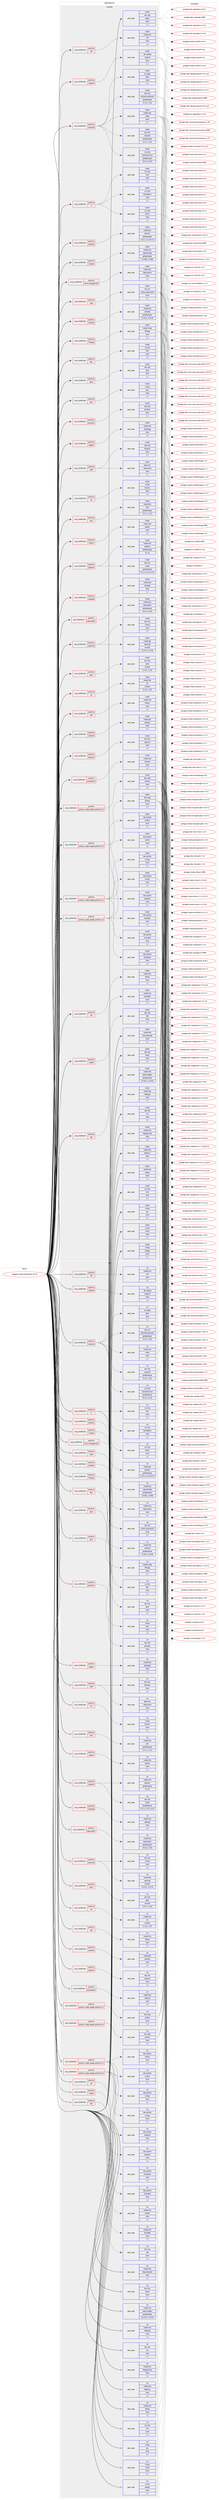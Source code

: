 digraph prolog {

# *************
# Graph options
# *************

newrank=true;
concentrate=true;
compound=true;
graph [rankdir=LR,fontname=Helvetica,fontsize=10,ranksep=1.5];#, ranksep=2.5, nodesep=0.2];
edge  [arrowhead=vee];
node  [fontname=Helvetica,fontsize=10];

# **********
# The ebuild
# **********

subgraph cluster_leftcol {
color=gray;
label=<<i>ebuild</i>>;
id [label="portage://media-gfx/blender-3.6.15", color=red, width=4, href="../media-gfx/blender-3.6.15.svg"];
}

# ****************
# The dependencies
# ****************

subgraph cluster_midcol {
color=gray;
label=<<i>dependencies</i>>;
subgraph cluster_compile {
fillcolor="#eeeeee";
style=filled;
label=<<i>compile</i>>;
subgraph cond204055 {
dependency792405 [label=<<TABLE BORDER="0" CELLBORDER="1" CELLSPACING="0" CELLPADDING="4"><TR><TD ROWSPAN="3" CELLPADDING="10">use_conditional</TD></TR><TR><TD>positive</TD></TR><TR><TD>X</TD></TR></TABLE>>, shape=none, color=red];
subgraph pack582268 {
dependency792406 [label=<<TABLE BORDER="0" CELLBORDER="1" CELLSPACING="0" CELLPADDING="4" WIDTH="220"><TR><TD ROWSPAN="6" CELLPADDING="30">pack_dep</TD></TR><TR><TD WIDTH="110">install</TD></TR><TR><TD>x11-libs</TD></TR><TR><TD>libX11</TD></TR><TR><TD>none</TD></TR><TR><TD>[,,]</TD></TR></TABLE>>, shape=none, color=blue];
}
dependency792405:e -> dependency792406:w [weight=20,style="dashed",arrowhead="vee"];
subgraph pack582269 {
dependency792407 [label=<<TABLE BORDER="0" CELLBORDER="1" CELLSPACING="0" CELLPADDING="4" WIDTH="220"><TR><TD ROWSPAN="6" CELLPADDING="30">pack_dep</TD></TR><TR><TD WIDTH="110">install</TD></TR><TR><TD>x11-libs</TD></TR><TR><TD>libXi</TD></TR><TR><TD>none</TD></TR><TR><TD>[,,]</TD></TR></TABLE>>, shape=none, color=blue];
}
dependency792405:e -> dependency792407:w [weight=20,style="dashed",arrowhead="vee"];
subgraph pack582270 {
dependency792408 [label=<<TABLE BORDER="0" CELLBORDER="1" CELLSPACING="0" CELLPADDING="4" WIDTH="220"><TR><TD ROWSPAN="6" CELLPADDING="30">pack_dep</TD></TR><TR><TD WIDTH="110">install</TD></TR><TR><TD>x11-libs</TD></TR><TR><TD>libXxf86vm</TD></TR><TR><TD>none</TD></TR><TR><TD>[,,]</TD></TR></TABLE>>, shape=none, color=blue];
}
dependency792405:e -> dependency792408:w [weight=20,style="dashed",arrowhead="vee"];
}
id:e -> dependency792405:w [weight=20,style="solid",arrowhead="vee"];
subgraph cond204056 {
dependency792409 [label=<<TABLE BORDER="0" CELLBORDER="1" CELLSPACING="0" CELLPADDING="4"><TR><TD ROWSPAN="3" CELLPADDING="10">use_conditional</TD></TR><TR><TD>positive</TD></TR><TR><TD>alembic</TD></TR></TABLE>>, shape=none, color=red];
subgraph pack582271 {
dependency792410 [label=<<TABLE BORDER="0" CELLBORDER="1" CELLSPACING="0" CELLPADDING="4" WIDTH="220"><TR><TD ROWSPAN="6" CELLPADDING="30">pack_dep</TD></TR><TR><TD WIDTH="110">install</TD></TR><TR><TD>media-gfx</TD></TR><TR><TD>alembic</TD></TR><TR><TD>greaterequal</TD></TR><TR><TD>[1.8.3,,-r2,1.8.3-r2]</TD></TR></TABLE>>, shape=none, color=blue];
}
dependency792409:e -> dependency792410:w [weight=20,style="dashed",arrowhead="vee"];
}
id:e -> dependency792409:w [weight=20,style="solid",arrowhead="vee"];
subgraph cond204057 {
dependency792411 [label=<<TABLE BORDER="0" CELLBORDER="1" CELLSPACING="0" CELLPADDING="4"><TR><TD ROWSPAN="3" CELLPADDING="10">use_conditional</TD></TR><TR><TD>positive</TD></TR><TR><TD>collada</TD></TR></TABLE>>, shape=none, color=red];
subgraph pack582272 {
dependency792412 [label=<<TABLE BORDER="0" CELLBORDER="1" CELLSPACING="0" CELLPADDING="4" WIDTH="220"><TR><TD ROWSPAN="6" CELLPADDING="30">pack_dep</TD></TR><TR><TD WIDTH="110">install</TD></TR><TR><TD>media-libs</TD></TR><TR><TD>opencollada</TD></TR><TR><TD>greaterequal</TD></TR><TR><TD>[1.6.68,,,1.6.68]</TD></TR></TABLE>>, shape=none, color=blue];
}
dependency792411:e -> dependency792412:w [weight=20,style="dashed",arrowhead="vee"];
}
id:e -> dependency792411:w [weight=20,style="solid",arrowhead="vee"];
subgraph cond204058 {
dependency792413 [label=<<TABLE BORDER="0" CELLBORDER="1" CELLSPACING="0" CELLPADDING="4"><TR><TD ROWSPAN="3" CELLPADDING="10">use_conditional</TD></TR><TR><TD>positive</TD></TR><TR><TD>color-management</TD></TR></TABLE>>, shape=none, color=red];
subgraph pack582273 {
dependency792414 [label=<<TABLE BORDER="0" CELLBORDER="1" CELLSPACING="0" CELLPADDING="4" WIDTH="220"><TR><TD ROWSPAN="6" CELLPADDING="30">pack_dep</TD></TR><TR><TD WIDTH="110">install</TD></TR><TR><TD>media-libs</TD></TR><TR><TD>opencolorio</TD></TR><TR><TD>none</TD></TR><TR><TD>[,,]</TD></TR></TABLE>>, shape=none, color=blue];
}
dependency792413:e -> dependency792414:w [weight=20,style="dashed",arrowhead="vee"];
}
id:e -> dependency792413:w [weight=20,style="solid",arrowhead="vee"];
subgraph cond204059 {
dependency792415 [label=<<TABLE BORDER="0" CELLBORDER="1" CELLSPACING="0" CELLPADDING="4"><TR><TD ROWSPAN="3" CELLPADDING="10">use_conditional</TD></TR><TR><TD>positive</TD></TR><TR><TD>cuda</TD></TR></TABLE>>, shape=none, color=red];
subgraph pack582274 {
dependency792416 [label=<<TABLE BORDER="0" CELLBORDER="1" CELLSPACING="0" CELLPADDING="4" WIDTH="220"><TR><TD ROWSPAN="6" CELLPADDING="30">pack_dep</TD></TR><TR><TD WIDTH="110">install</TD></TR><TR><TD>dev-util</TD></TR><TR><TD>nvidia-cuda-toolkit</TD></TR><TR><TD>none</TD></TR><TR><TD>[,,]</TD></TR></TABLE>>, shape=none, color=blue];
}
dependency792415:e -> dependency792416:w [weight=20,style="dashed",arrowhead="vee"];
}
id:e -> dependency792415:w [weight=20,style="solid",arrowhead="vee"];
subgraph cond204060 {
dependency792417 [label=<<TABLE BORDER="0" CELLBORDER="1" CELLSPACING="0" CELLPADDING="4"><TR><TD ROWSPAN="3" CELLPADDING="10">use_conditional</TD></TR><TR><TD>positive</TD></TR><TR><TD>embree</TD></TR></TABLE>>, shape=none, color=red];
subgraph pack582275 {
dependency792418 [label=<<TABLE BORDER="0" CELLBORDER="1" CELLSPACING="0" CELLPADDING="4" WIDTH="220"><TR><TD ROWSPAN="6" CELLPADDING="30">pack_dep</TD></TR><TR><TD WIDTH="110">install</TD></TR><TR><TD>media-libs</TD></TR><TR><TD>embree</TD></TR><TR><TD>greaterequal</TD></TR><TR><TD>[3.10.0,,,3.10.0]</TD></TR></TABLE>>, shape=none, color=blue];
}
dependency792417:e -> dependency792418:w [weight=20,style="dashed",arrowhead="vee"];
}
id:e -> dependency792417:w [weight=20,style="solid",arrowhead="vee"];
subgraph cond204061 {
dependency792419 [label=<<TABLE BORDER="0" CELLBORDER="1" CELLSPACING="0" CELLPADDING="4"><TR><TD ROWSPAN="3" CELLPADDING="10">use_conditional</TD></TR><TR><TD>positive</TD></TR><TR><TD>ffmpeg</TD></TR></TABLE>>, shape=none, color=red];
subgraph pack582276 {
dependency792420 [label=<<TABLE BORDER="0" CELLBORDER="1" CELLSPACING="0" CELLPADDING="4" WIDTH="220"><TR><TD ROWSPAN="6" CELLPADDING="30">pack_dep</TD></TR><TR><TD WIDTH="110">install</TD></TR><TR><TD>media-video</TD></TR><TR><TD>ffmpeg</TD></TR><TR><TD>none</TD></TR><TR><TD>[,,]</TD></TR></TABLE>>, shape=none, color=blue];
}
dependency792419:e -> dependency792420:w [weight=20,style="dashed",arrowhead="vee"];
}
id:e -> dependency792419:w [weight=20,style="solid",arrowhead="vee"];
subgraph cond204062 {
dependency792421 [label=<<TABLE BORDER="0" CELLBORDER="1" CELLSPACING="0" CELLPADDING="4"><TR><TD ROWSPAN="3" CELLPADDING="10">use_conditional</TD></TR><TR><TD>positive</TD></TR><TR><TD>fftw</TD></TR></TABLE>>, shape=none, color=red];
subgraph pack582277 {
dependency792422 [label=<<TABLE BORDER="0" CELLBORDER="1" CELLSPACING="0" CELLPADDING="4" WIDTH="220"><TR><TD ROWSPAN="6" CELLPADDING="30">pack_dep</TD></TR><TR><TD WIDTH="110">install</TD></TR><TR><TD>sci-libs</TD></TR><TR><TD>fftw</TD></TR><TR><TD>none</TD></TR><TR><TD>[,,]</TD></TR></TABLE>>, shape=none, color=blue];
}
dependency792421:e -> dependency792422:w [weight=20,style="dashed",arrowhead="vee"];
}
id:e -> dependency792421:w [weight=20,style="solid",arrowhead="vee"];
subgraph cond204063 {
dependency792423 [label=<<TABLE BORDER="0" CELLBORDER="1" CELLSPACING="0" CELLPADDING="4"><TR><TD ROWSPAN="3" CELLPADDING="10">use_conditional</TD></TR><TR><TD>positive</TD></TR><TR><TD>gmp</TD></TR></TABLE>>, shape=none, color=red];
subgraph pack582278 {
dependency792424 [label=<<TABLE BORDER="0" CELLBORDER="1" CELLSPACING="0" CELLPADDING="4" WIDTH="220"><TR><TD ROWSPAN="6" CELLPADDING="30">pack_dep</TD></TR><TR><TD WIDTH="110">install</TD></TR><TR><TD>dev-libs</TD></TR><TR><TD>gmp</TD></TR><TR><TD>none</TD></TR><TR><TD>[,,]</TD></TR></TABLE>>, shape=none, color=blue];
}
dependency792423:e -> dependency792424:w [weight=20,style="dashed",arrowhead="vee"];
}
id:e -> dependency792423:w [weight=20,style="solid",arrowhead="vee"];
subgraph cond204064 {
dependency792425 [label=<<TABLE BORDER="0" CELLBORDER="1" CELLSPACING="0" CELLPADDING="4"><TR><TD ROWSPAN="3" CELLPADDING="10">use_conditional</TD></TR><TR><TD>positive</TD></TR><TR><TD>jack</TD></TR></TABLE>>, shape=none, color=red];
subgraph pack582279 {
dependency792426 [label=<<TABLE BORDER="0" CELLBORDER="1" CELLSPACING="0" CELLPADDING="4" WIDTH="220"><TR><TD ROWSPAN="6" CELLPADDING="30">pack_dep</TD></TR><TR><TD WIDTH="110">install</TD></TR><TR><TD>virtual</TD></TR><TR><TD>jack</TD></TR><TR><TD>none</TD></TR><TR><TD>[,,]</TD></TR></TABLE>>, shape=none, color=blue];
}
dependency792425:e -> dependency792426:w [weight=20,style="dashed",arrowhead="vee"];
}
id:e -> dependency792425:w [weight=20,style="solid",arrowhead="vee"];
subgraph cond204065 {
dependency792427 [label=<<TABLE BORDER="0" CELLBORDER="1" CELLSPACING="0" CELLPADDING="4"><TR><TD ROWSPAN="3" CELLPADDING="10">use_conditional</TD></TR><TR><TD>positive</TD></TR><TR><TD>jemalloc</TD></TR></TABLE>>, shape=none, color=red];
subgraph pack582280 {
dependency792428 [label=<<TABLE BORDER="0" CELLBORDER="1" CELLSPACING="0" CELLPADDING="4" WIDTH="220"><TR><TD ROWSPAN="6" CELLPADDING="30">pack_dep</TD></TR><TR><TD WIDTH="110">install</TD></TR><TR><TD>dev-libs</TD></TR><TR><TD>jemalloc</TD></TR><TR><TD>none</TD></TR><TR><TD>[,,]</TD></TR></TABLE>>, shape=none, color=blue];
}
dependency792427:e -> dependency792428:w [weight=20,style="dashed",arrowhead="vee"];
}
id:e -> dependency792427:w [weight=20,style="solid",arrowhead="vee"];
subgraph cond204066 {
dependency792429 [label=<<TABLE BORDER="0" CELLBORDER="1" CELLSPACING="0" CELLPADDING="4"><TR><TD ROWSPAN="3" CELLPADDING="10">use_conditional</TD></TR><TR><TD>positive</TD></TR><TR><TD>jpeg2k</TD></TR></TABLE>>, shape=none, color=red];
subgraph pack582281 {
dependency792430 [label=<<TABLE BORDER="0" CELLBORDER="1" CELLSPACING="0" CELLPADDING="4" WIDTH="220"><TR><TD ROWSPAN="6" CELLPADDING="30">pack_dep</TD></TR><TR><TD WIDTH="110">install</TD></TR><TR><TD>media-libs</TD></TR><TR><TD>openjpeg</TD></TR><TR><TD>none</TD></TR><TR><TD>[,,]</TD></TR></TABLE>>, shape=none, color=blue];
}
dependency792429:e -> dependency792430:w [weight=20,style="dashed",arrowhead="vee"];
}
id:e -> dependency792429:w [weight=20,style="solid",arrowhead="vee"];
subgraph cond204067 {
dependency792431 [label=<<TABLE BORDER="0" CELLBORDER="1" CELLSPACING="0" CELLPADDING="4"><TR><TD ROWSPAN="3" CELLPADDING="10">use_conditional</TD></TR><TR><TD>positive</TD></TR><TR><TD>ndof</TD></TR></TABLE>>, shape=none, color=red];
subgraph pack582282 {
dependency792432 [label=<<TABLE BORDER="0" CELLBORDER="1" CELLSPACING="0" CELLPADDING="4" WIDTH="220"><TR><TD ROWSPAN="6" CELLPADDING="30">pack_dep</TD></TR><TR><TD WIDTH="110">install</TD></TR><TR><TD>app-misc</TD></TR><TR><TD>spacenavd</TD></TR><TR><TD>none</TD></TR><TR><TD>[,,]</TD></TR></TABLE>>, shape=none, color=blue];
}
dependency792431:e -> dependency792432:w [weight=20,style="dashed",arrowhead="vee"];
subgraph pack582283 {
dependency792433 [label=<<TABLE BORDER="0" CELLBORDER="1" CELLSPACING="0" CELLPADDING="4" WIDTH="220"><TR><TD ROWSPAN="6" CELLPADDING="30">pack_dep</TD></TR><TR><TD WIDTH="110">install</TD></TR><TR><TD>dev-libs</TD></TR><TR><TD>libspnav</TD></TR><TR><TD>none</TD></TR><TR><TD>[,,]</TD></TR></TABLE>>, shape=none, color=blue];
}
dependency792431:e -> dependency792433:w [weight=20,style="dashed",arrowhead="vee"];
}
id:e -> dependency792431:w [weight=20,style="solid",arrowhead="vee"];
subgraph cond204068 {
dependency792434 [label=<<TABLE BORDER="0" CELLBORDER="1" CELLSPACING="0" CELLPADDING="4"><TR><TD ROWSPAN="3" CELLPADDING="10">use_conditional</TD></TR><TR><TD>positive</TD></TR><TR><TD>nls</TD></TR></TABLE>>, shape=none, color=red];
subgraph pack582284 {
dependency792435 [label=<<TABLE BORDER="0" CELLBORDER="1" CELLSPACING="0" CELLPADDING="4" WIDTH="220"><TR><TD ROWSPAN="6" CELLPADDING="30">pack_dep</TD></TR><TR><TD WIDTH="110">install</TD></TR><TR><TD>virtual</TD></TR><TR><TD>libiconv</TD></TR><TR><TD>none</TD></TR><TR><TD>[,,]</TD></TR></TABLE>>, shape=none, color=blue];
}
dependency792434:e -> dependency792435:w [weight=20,style="dashed",arrowhead="vee"];
}
id:e -> dependency792434:w [weight=20,style="solid",arrowhead="vee"];
subgraph cond204069 {
dependency792436 [label=<<TABLE BORDER="0" CELLBORDER="1" CELLSPACING="0" CELLPADDING="4"><TR><TD ROWSPAN="3" CELLPADDING="10">use_conditional</TD></TR><TR><TD>positive</TD></TR><TR><TD>oidn</TD></TR></TABLE>>, shape=none, color=red];
subgraph pack582285 {
dependency792437 [label=<<TABLE BORDER="0" CELLBORDER="1" CELLSPACING="0" CELLPADDING="4" WIDTH="220"><TR><TD ROWSPAN="6" CELLPADDING="30">pack_dep</TD></TR><TR><TD WIDTH="110">install</TD></TR><TR><TD>media-libs</TD></TR><TR><TD>oidn</TD></TR><TR><TD>greaterequal</TD></TR><TR><TD>[1.4.1,,,1.4.1]</TD></TR></TABLE>>, shape=none, color=blue];
}
dependency792436:e -> dependency792437:w [weight=20,style="dashed",arrowhead="vee"];
}
id:e -> dependency792436:w [weight=20,style="solid",arrowhead="vee"];
subgraph cond204070 {
dependency792438 [label=<<TABLE BORDER="0" CELLBORDER="1" CELLSPACING="0" CELLPADDING="4"><TR><TD ROWSPAN="3" CELLPADDING="10">use_conditional</TD></TR><TR><TD>positive</TD></TR><TR><TD>openal</TD></TR></TABLE>>, shape=none, color=red];
subgraph pack582286 {
dependency792439 [label=<<TABLE BORDER="0" CELLBORDER="1" CELLSPACING="0" CELLPADDING="4" WIDTH="220"><TR><TD ROWSPAN="6" CELLPADDING="30">pack_dep</TD></TR><TR><TD WIDTH="110">install</TD></TR><TR><TD>media-libs</TD></TR><TR><TD>openal</TD></TR><TR><TD>none</TD></TR><TR><TD>[,,]</TD></TR></TABLE>>, shape=none, color=blue];
}
dependency792438:e -> dependency792439:w [weight=20,style="dashed",arrowhead="vee"];
}
id:e -> dependency792438:w [weight=20,style="solid",arrowhead="vee"];
subgraph cond204071 {
dependency792440 [label=<<TABLE BORDER="0" CELLBORDER="1" CELLSPACING="0" CELLPADDING="4"><TR><TD ROWSPAN="3" CELLPADDING="10">use_conditional</TD></TR><TR><TD>positive</TD></TR><TR><TD>openexr</TD></TR></TABLE>>, shape=none, color=red];
subgraph pack582287 {
dependency792441 [label=<<TABLE BORDER="0" CELLBORDER="1" CELLSPACING="0" CELLPADDING="4" WIDTH="220"><TR><TD ROWSPAN="6" CELLPADDING="30">pack_dep</TD></TR><TR><TD WIDTH="110">install</TD></TR><TR><TD>dev-libs</TD></TR><TR><TD>imath</TD></TR><TR><TD>greaterequal</TD></TR><TR><TD>[3.1.4,,-r2,3.1.4-r2]</TD></TR></TABLE>>, shape=none, color=blue];
}
dependency792440:e -> dependency792441:w [weight=20,style="dashed",arrowhead="vee"];
subgraph pack582288 {
dependency792442 [label=<<TABLE BORDER="0" CELLBORDER="1" CELLSPACING="0" CELLPADDING="4" WIDTH="220"><TR><TD ROWSPAN="6" CELLPADDING="30">pack_dep</TD></TR><TR><TD WIDTH="110">install</TD></TR><TR><TD>media-libs</TD></TR><TR><TD>openexr</TD></TR><TR><TD>greaterequal</TD></TR><TR><TD>[3,,,3]</TD></TR></TABLE>>, shape=none, color=blue];
}
dependency792440:e -> dependency792442:w [weight=20,style="dashed",arrowhead="vee"];
}
id:e -> dependency792440:w [weight=20,style="solid",arrowhead="vee"];
subgraph cond204072 {
dependency792443 [label=<<TABLE BORDER="0" CELLBORDER="1" CELLSPACING="0" CELLPADDING="4"><TR><TD ROWSPAN="3" CELLPADDING="10">use_conditional</TD></TR><TR><TD>positive</TD></TR><TR><TD>openpgl</TD></TR></TABLE>>, shape=none, color=red];
subgraph pack582289 {
dependency792444 [label=<<TABLE BORDER="0" CELLBORDER="1" CELLSPACING="0" CELLPADDING="4" WIDTH="220"><TR><TD ROWSPAN="6" CELLPADDING="30">pack_dep</TD></TR><TR><TD WIDTH="110">install</TD></TR><TR><TD>media-libs</TD></TR><TR><TD>openpgl</TD></TR><TR><TD>none</TD></TR><TR><TD>[,,]</TD></TR></TABLE>>, shape=none, color=blue];
}
dependency792443:e -> dependency792444:w [weight=20,style="dashed",arrowhead="vee"];
}
id:e -> dependency792443:w [weight=20,style="solid",arrowhead="vee"];
subgraph cond204073 {
dependency792445 [label=<<TABLE BORDER="0" CELLBORDER="1" CELLSPACING="0" CELLPADDING="4"><TR><TD ROWSPAN="3" CELLPADDING="10">use_conditional</TD></TR><TR><TD>positive</TD></TR><TR><TD>opensubdiv</TD></TR></TABLE>>, shape=none, color=red];
subgraph pack582290 {
dependency792446 [label=<<TABLE BORDER="0" CELLBORDER="1" CELLSPACING="0" CELLPADDING="4" WIDTH="220"><TR><TD ROWSPAN="6" CELLPADDING="30">pack_dep</TD></TR><TR><TD WIDTH="110">install</TD></TR><TR><TD>media-libs</TD></TR><TR><TD>opensubdiv</TD></TR><TR><TD>greaterequal</TD></TR><TR><TD>[3.4.0,,,3.4.0]</TD></TR></TABLE>>, shape=none, color=blue];
}
dependency792445:e -> dependency792446:w [weight=20,style="dashed",arrowhead="vee"];
}
id:e -> dependency792445:w [weight=20,style="solid",arrowhead="vee"];
subgraph cond204074 {
dependency792447 [label=<<TABLE BORDER="0" CELLBORDER="1" CELLSPACING="0" CELLPADDING="4"><TR><TD ROWSPAN="3" CELLPADDING="10">use_conditional</TD></TR><TR><TD>positive</TD></TR><TR><TD>openvdb</TD></TR></TABLE>>, shape=none, color=red];
subgraph pack582291 {
dependency792448 [label=<<TABLE BORDER="0" CELLBORDER="1" CELLSPACING="0" CELLPADDING="4" WIDTH="220"><TR><TD ROWSPAN="6" CELLPADDING="30">pack_dep</TD></TR><TR><TD WIDTH="110">install</TD></TR><TR><TD>media-gfx</TD></TR><TR><TD>openvdb</TD></TR><TR><TD>smaller</TD></TR><TR><TD>[11.0.0,,,11.0.0]</TD></TR></TABLE>>, shape=none, color=blue];
}
dependency792447:e -> dependency792448:w [weight=20,style="dashed",arrowhead="vee"];
subgraph pack582292 {
dependency792449 [label=<<TABLE BORDER="0" CELLBORDER="1" CELLSPACING="0" CELLPADDING="4" WIDTH="220"><TR><TD ROWSPAN="6" CELLPADDING="30">pack_dep</TD></TR><TR><TD WIDTH="110">install</TD></TR><TR><TD>dev-libs</TD></TR><TR><TD>c-blosc</TD></TR><TR><TD>none</TD></TR><TR><TD>[,,]</TD></TR></TABLE>>, shape=none, color=blue];
}
dependency792447:e -> dependency792449:w [weight=20,style="dashed",arrowhead="vee"];
}
id:e -> dependency792447:w [weight=20,style="solid",arrowhead="vee"];
subgraph cond204075 {
dependency792450 [label=<<TABLE BORDER="0" CELLBORDER="1" CELLSPACING="0" CELLPADDING="4"><TR><TD ROWSPAN="3" CELLPADDING="10">use_conditional</TD></TR><TR><TD>positive</TD></TR><TR><TD>optix</TD></TR></TABLE>>, shape=none, color=red];
subgraph pack582293 {
dependency792451 [label=<<TABLE BORDER="0" CELLBORDER="1" CELLSPACING="0" CELLPADDING="4" WIDTH="220"><TR><TD ROWSPAN="6" CELLPADDING="30">pack_dep</TD></TR><TR><TD WIDTH="110">install</TD></TR><TR><TD>dev-libs</TD></TR><TR><TD>optix</TD></TR><TR><TD>smaller</TD></TR><TR><TD>[7.5.0,,,7.5.0]</TD></TR></TABLE>>, shape=none, color=blue];
}
dependency792450:e -> dependency792451:w [weight=20,style="dashed",arrowhead="vee"];
}
id:e -> dependency792450:w [weight=20,style="solid",arrowhead="vee"];
subgraph cond204076 {
dependency792452 [label=<<TABLE BORDER="0" CELLBORDER="1" CELLSPACING="0" CELLPADDING="4"><TR><TD ROWSPAN="3" CELLPADDING="10">use_conditional</TD></TR><TR><TD>positive</TD></TR><TR><TD>osl</TD></TR></TABLE>>, shape=none, color=red];
subgraph pack582294 {
dependency792453 [label=<<TABLE BORDER="0" CELLBORDER="1" CELLSPACING="0" CELLPADDING="4" WIDTH="220"><TR><TD ROWSPAN="6" CELLPADDING="30">pack_dep</TD></TR><TR><TD WIDTH="110">install</TD></TR><TR><TD>media-libs</TD></TR><TR><TD>osl</TD></TR><TR><TD>smaller</TD></TR><TR><TD>[1.13,,,1.13]</TD></TR></TABLE>>, shape=none, color=blue];
}
dependency792452:e -> dependency792453:w [weight=20,style="dashed",arrowhead="vee"];
}
id:e -> dependency792452:w [weight=20,style="solid",arrowhead="vee"];
subgraph cond204077 {
dependency792454 [label=<<TABLE BORDER="0" CELLBORDER="1" CELLSPACING="0" CELLPADDING="4"><TR><TD ROWSPAN="3" CELLPADDING="10">use_conditional</TD></TR><TR><TD>positive</TD></TR><TR><TD>pdf</TD></TR></TABLE>>, shape=none, color=red];
subgraph pack582295 {
dependency792455 [label=<<TABLE BORDER="0" CELLBORDER="1" CELLSPACING="0" CELLPADDING="4" WIDTH="220"><TR><TD ROWSPAN="6" CELLPADDING="30">pack_dep</TD></TR><TR><TD WIDTH="110">install</TD></TR><TR><TD>media-libs</TD></TR><TR><TD>libharu</TD></TR><TR><TD>none</TD></TR><TR><TD>[,,]</TD></TR></TABLE>>, shape=none, color=blue];
}
dependency792454:e -> dependency792455:w [weight=20,style="dashed",arrowhead="vee"];
}
id:e -> dependency792454:w [weight=20,style="solid",arrowhead="vee"];
subgraph cond204078 {
dependency792456 [label=<<TABLE BORDER="0" CELLBORDER="1" CELLSPACING="0" CELLPADDING="4"><TR><TD ROWSPAN="3" CELLPADDING="10">use_conditional</TD></TR><TR><TD>positive</TD></TR><TR><TD>potrace</TD></TR></TABLE>>, shape=none, color=red];
subgraph pack582296 {
dependency792457 [label=<<TABLE BORDER="0" CELLBORDER="1" CELLSPACING="0" CELLPADDING="4" WIDTH="220"><TR><TD ROWSPAN="6" CELLPADDING="30">pack_dep</TD></TR><TR><TD WIDTH="110">install</TD></TR><TR><TD>media-gfx</TD></TR><TR><TD>potrace</TD></TR><TR><TD>none</TD></TR><TR><TD>[,,]</TD></TR></TABLE>>, shape=none, color=blue];
}
dependency792456:e -> dependency792457:w [weight=20,style="dashed",arrowhead="vee"];
}
id:e -> dependency792456:w [weight=20,style="solid",arrowhead="vee"];
subgraph cond204079 {
dependency792458 [label=<<TABLE BORDER="0" CELLBORDER="1" CELLSPACING="0" CELLPADDING="4"><TR><TD ROWSPAN="3" CELLPADDING="10">use_conditional</TD></TR><TR><TD>positive</TD></TR><TR><TD>pugixml</TD></TR></TABLE>>, shape=none, color=red];
subgraph pack582297 {
dependency792459 [label=<<TABLE BORDER="0" CELLBORDER="1" CELLSPACING="0" CELLPADDING="4" WIDTH="220"><TR><TD ROWSPAN="6" CELLPADDING="30">pack_dep</TD></TR><TR><TD WIDTH="110">install</TD></TR><TR><TD>dev-libs</TD></TR><TR><TD>pugixml</TD></TR><TR><TD>none</TD></TR><TR><TD>[,,]</TD></TR></TABLE>>, shape=none, color=blue];
}
dependency792458:e -> dependency792459:w [weight=20,style="dashed",arrowhead="vee"];
}
id:e -> dependency792458:w [weight=20,style="solid",arrowhead="vee"];
subgraph cond204080 {
dependency792460 [label=<<TABLE BORDER="0" CELLBORDER="1" CELLSPACING="0" CELLPADDING="4"><TR><TD ROWSPAN="3" CELLPADDING="10">use_conditional</TD></TR><TR><TD>positive</TD></TR><TR><TD>pulseaudio</TD></TR></TABLE>>, shape=none, color=red];
subgraph pack582298 {
dependency792461 [label=<<TABLE BORDER="0" CELLBORDER="1" CELLSPACING="0" CELLPADDING="4" WIDTH="220"><TR><TD ROWSPAN="6" CELLPADDING="30">pack_dep</TD></TR><TR><TD WIDTH="110">install</TD></TR><TR><TD>media-libs</TD></TR><TR><TD>libpulse</TD></TR><TR><TD>none</TD></TR><TR><TD>[,,]</TD></TR></TABLE>>, shape=none, color=blue];
}
dependency792460:e -> dependency792461:w [weight=20,style="dashed",arrowhead="vee"];
}
id:e -> dependency792460:w [weight=20,style="solid",arrowhead="vee"];
subgraph cond204081 {
dependency792462 [label=<<TABLE BORDER="0" CELLBORDER="1" CELLSPACING="0" CELLPADDING="4"><TR><TD ROWSPAN="3" CELLPADDING="10">use_conditional</TD></TR><TR><TD>positive</TD></TR><TR><TD>python_single_target_python3_10</TD></TR></TABLE>>, shape=none, color=red];
subgraph pack582299 {
dependency792463 [label=<<TABLE BORDER="0" CELLBORDER="1" CELLSPACING="0" CELLPADDING="4" WIDTH="220"><TR><TD ROWSPAN="6" CELLPADDING="30">pack_dep</TD></TR><TR><TD WIDTH="110">install</TD></TR><TR><TD>dev-lang</TD></TR><TR><TD>python</TD></TR><TR><TD>none</TD></TR><TR><TD>[,,]</TD></TR></TABLE>>, shape=none, color=blue];
}
dependency792462:e -> dependency792463:w [weight=20,style="dashed",arrowhead="vee"];
}
id:e -> dependency792462:w [weight=20,style="solid",arrowhead="vee"];
subgraph cond204082 {
dependency792464 [label=<<TABLE BORDER="0" CELLBORDER="1" CELLSPACING="0" CELLPADDING="4"><TR><TD ROWSPAN="3" CELLPADDING="10">use_conditional</TD></TR><TR><TD>positive</TD></TR><TR><TD>python_single_target_python3_10</TD></TR></TABLE>>, shape=none, color=red];
subgraph pack582300 {
dependency792465 [label=<<TABLE BORDER="0" CELLBORDER="1" CELLSPACING="0" CELLPADDING="4" WIDTH="220"><TR><TD ROWSPAN="6" CELLPADDING="30">pack_dep</TD></TR><TR><TD WIDTH="110">install</TD></TR><TR><TD>dev-python</TD></TR><TR><TD>cython</TD></TR><TR><TD>none</TD></TR><TR><TD>[,,]</TD></TR></TABLE>>, shape=none, color=blue];
}
dependency792464:e -> dependency792465:w [weight=20,style="dashed",arrowhead="vee"];
subgraph pack582301 {
dependency792466 [label=<<TABLE BORDER="0" CELLBORDER="1" CELLSPACING="0" CELLPADDING="4" WIDTH="220"><TR><TD ROWSPAN="6" CELLPADDING="30">pack_dep</TD></TR><TR><TD WIDTH="110">install</TD></TR><TR><TD>dev-python</TD></TR><TR><TD>numpy</TD></TR><TR><TD>none</TD></TR><TR><TD>[,,]</TD></TR></TABLE>>, shape=none, color=blue];
}
dependency792464:e -> dependency792466:w [weight=20,style="dashed",arrowhead="vee"];
subgraph pack582302 {
dependency792467 [label=<<TABLE BORDER="0" CELLBORDER="1" CELLSPACING="0" CELLPADDING="4" WIDTH="220"><TR><TD ROWSPAN="6" CELLPADDING="30">pack_dep</TD></TR><TR><TD WIDTH="110">install</TD></TR><TR><TD>dev-python</TD></TR><TR><TD>zstandard</TD></TR><TR><TD>none</TD></TR><TR><TD>[,,]</TD></TR></TABLE>>, shape=none, color=blue];
}
dependency792464:e -> dependency792467:w [weight=20,style="dashed",arrowhead="vee"];
subgraph pack582303 {
dependency792468 [label=<<TABLE BORDER="0" CELLBORDER="1" CELLSPACING="0" CELLPADDING="4" WIDTH="220"><TR><TD ROWSPAN="6" CELLPADDING="30">pack_dep</TD></TR><TR><TD WIDTH="110">install</TD></TR><TR><TD>dev-python</TD></TR><TR><TD>requests</TD></TR><TR><TD>none</TD></TR><TR><TD>[,,]</TD></TR></TABLE>>, shape=none, color=blue];
}
dependency792464:e -> dependency792468:w [weight=20,style="dashed",arrowhead="vee"];
}
id:e -> dependency792464:w [weight=20,style="solid",arrowhead="vee"];
subgraph cond204083 {
dependency792469 [label=<<TABLE BORDER="0" CELLBORDER="1" CELLSPACING="0" CELLPADDING="4"><TR><TD ROWSPAN="3" CELLPADDING="10">use_conditional</TD></TR><TR><TD>positive</TD></TR><TR><TD>python_single_target_python3_11</TD></TR></TABLE>>, shape=none, color=red];
subgraph pack582304 {
dependency792470 [label=<<TABLE BORDER="0" CELLBORDER="1" CELLSPACING="0" CELLPADDING="4" WIDTH="220"><TR><TD ROWSPAN="6" CELLPADDING="30">pack_dep</TD></TR><TR><TD WIDTH="110">install</TD></TR><TR><TD>dev-lang</TD></TR><TR><TD>python</TD></TR><TR><TD>none</TD></TR><TR><TD>[,,]</TD></TR></TABLE>>, shape=none, color=blue];
}
dependency792469:e -> dependency792470:w [weight=20,style="dashed",arrowhead="vee"];
}
id:e -> dependency792469:w [weight=20,style="solid",arrowhead="vee"];
subgraph cond204084 {
dependency792471 [label=<<TABLE BORDER="0" CELLBORDER="1" CELLSPACING="0" CELLPADDING="4"><TR><TD ROWSPAN="3" CELLPADDING="10">use_conditional</TD></TR><TR><TD>positive</TD></TR><TR><TD>python_single_target_python3_11</TD></TR></TABLE>>, shape=none, color=red];
subgraph pack582305 {
dependency792472 [label=<<TABLE BORDER="0" CELLBORDER="1" CELLSPACING="0" CELLPADDING="4" WIDTH="220"><TR><TD ROWSPAN="6" CELLPADDING="30">pack_dep</TD></TR><TR><TD WIDTH="110">install</TD></TR><TR><TD>dev-python</TD></TR><TR><TD>cython</TD></TR><TR><TD>none</TD></TR><TR><TD>[,,]</TD></TR></TABLE>>, shape=none, color=blue];
}
dependency792471:e -> dependency792472:w [weight=20,style="dashed",arrowhead="vee"];
subgraph pack582306 {
dependency792473 [label=<<TABLE BORDER="0" CELLBORDER="1" CELLSPACING="0" CELLPADDING="4" WIDTH="220"><TR><TD ROWSPAN="6" CELLPADDING="30">pack_dep</TD></TR><TR><TD WIDTH="110">install</TD></TR><TR><TD>dev-python</TD></TR><TR><TD>numpy</TD></TR><TR><TD>none</TD></TR><TR><TD>[,,]</TD></TR></TABLE>>, shape=none, color=blue];
}
dependency792471:e -> dependency792473:w [weight=20,style="dashed",arrowhead="vee"];
subgraph pack582307 {
dependency792474 [label=<<TABLE BORDER="0" CELLBORDER="1" CELLSPACING="0" CELLPADDING="4" WIDTH="220"><TR><TD ROWSPAN="6" CELLPADDING="30">pack_dep</TD></TR><TR><TD WIDTH="110">install</TD></TR><TR><TD>dev-python</TD></TR><TR><TD>zstandard</TD></TR><TR><TD>none</TD></TR><TR><TD>[,,]</TD></TR></TABLE>>, shape=none, color=blue];
}
dependency792471:e -> dependency792474:w [weight=20,style="dashed",arrowhead="vee"];
subgraph pack582308 {
dependency792475 [label=<<TABLE BORDER="0" CELLBORDER="1" CELLSPACING="0" CELLPADDING="4" WIDTH="220"><TR><TD ROWSPAN="6" CELLPADDING="30">pack_dep</TD></TR><TR><TD WIDTH="110">install</TD></TR><TR><TD>dev-python</TD></TR><TR><TD>requests</TD></TR><TR><TD>none</TD></TR><TR><TD>[,,]</TD></TR></TABLE>>, shape=none, color=blue];
}
dependency792471:e -> dependency792475:w [weight=20,style="dashed",arrowhead="vee"];
}
id:e -> dependency792471:w [weight=20,style="solid",arrowhead="vee"];
subgraph cond204085 {
dependency792476 [label=<<TABLE BORDER="0" CELLBORDER="1" CELLSPACING="0" CELLPADDING="4"><TR><TD ROWSPAN="3" CELLPADDING="10">use_conditional</TD></TR><TR><TD>positive</TD></TR><TR><TD>sdl</TD></TR></TABLE>>, shape=none, color=red];
subgraph pack582309 {
dependency792477 [label=<<TABLE BORDER="0" CELLBORDER="1" CELLSPACING="0" CELLPADDING="4" WIDTH="220"><TR><TD ROWSPAN="6" CELLPADDING="30">pack_dep</TD></TR><TR><TD WIDTH="110">install</TD></TR><TR><TD>media-libs</TD></TR><TR><TD>libsdl2</TD></TR><TR><TD>none</TD></TR><TR><TD>[,,]</TD></TR></TABLE>>, shape=none, color=blue];
}
dependency792476:e -> dependency792477:w [weight=20,style="dashed",arrowhead="vee"];
}
id:e -> dependency792476:w [weight=20,style="solid",arrowhead="vee"];
subgraph cond204086 {
dependency792478 [label=<<TABLE BORDER="0" CELLBORDER="1" CELLSPACING="0" CELLPADDING="4"><TR><TD ROWSPAN="3" CELLPADDING="10">use_conditional</TD></TR><TR><TD>positive</TD></TR><TR><TD>sndfile</TD></TR></TABLE>>, shape=none, color=red];
subgraph pack582310 {
dependency792479 [label=<<TABLE BORDER="0" CELLBORDER="1" CELLSPACING="0" CELLPADDING="4" WIDTH="220"><TR><TD ROWSPAN="6" CELLPADDING="30">pack_dep</TD></TR><TR><TD WIDTH="110">install</TD></TR><TR><TD>media-libs</TD></TR><TR><TD>libsndfile</TD></TR><TR><TD>none</TD></TR><TR><TD>[,,]</TD></TR></TABLE>>, shape=none, color=blue];
}
dependency792478:e -> dependency792479:w [weight=20,style="dashed",arrowhead="vee"];
}
id:e -> dependency792478:w [weight=20,style="solid",arrowhead="vee"];
subgraph cond204087 {
dependency792480 [label=<<TABLE BORDER="0" CELLBORDER="1" CELLSPACING="0" CELLPADDING="4"><TR><TD ROWSPAN="3" CELLPADDING="10">use_conditional</TD></TR><TR><TD>positive</TD></TR><TR><TD>tbb</TD></TR></TABLE>>, shape=none, color=red];
subgraph pack582311 {
dependency792481 [label=<<TABLE BORDER="0" CELLBORDER="1" CELLSPACING="0" CELLPADDING="4" WIDTH="220"><TR><TD ROWSPAN="6" CELLPADDING="30">pack_dep</TD></TR><TR><TD WIDTH="110">install</TD></TR><TR><TD>dev-cpp</TD></TR><TR><TD>tbb</TD></TR><TR><TD>none</TD></TR><TR><TD>[,,]</TD></TR></TABLE>>, shape=none, color=blue];
}
dependency792480:e -> dependency792481:w [weight=20,style="dashed",arrowhead="vee"];
}
id:e -> dependency792480:w [weight=20,style="solid",arrowhead="vee"];
subgraph cond204088 {
dependency792482 [label=<<TABLE BORDER="0" CELLBORDER="1" CELLSPACING="0" CELLPADDING="4"><TR><TD ROWSPAN="3" CELLPADDING="10">use_conditional</TD></TR><TR><TD>positive</TD></TR><TR><TD>tiff</TD></TR></TABLE>>, shape=none, color=red];
subgraph pack582312 {
dependency792483 [label=<<TABLE BORDER="0" CELLBORDER="1" CELLSPACING="0" CELLPADDING="4" WIDTH="220"><TR><TD ROWSPAN="6" CELLPADDING="30">pack_dep</TD></TR><TR><TD WIDTH="110">install</TD></TR><TR><TD>media-libs</TD></TR><TR><TD>tiff</TD></TR><TR><TD>none</TD></TR><TR><TD>[,,]</TD></TR></TABLE>>, shape=none, color=blue];
}
dependency792482:e -> dependency792483:w [weight=20,style="dashed",arrowhead="vee"];
}
id:e -> dependency792482:w [weight=20,style="solid",arrowhead="vee"];
subgraph cond204089 {
dependency792484 [label=<<TABLE BORDER="0" CELLBORDER="1" CELLSPACING="0" CELLPADDING="4"><TR><TD ROWSPAN="3" CELLPADDING="10">use_conditional</TD></TR><TR><TD>positive</TD></TR><TR><TD>valgrind</TD></TR></TABLE>>, shape=none, color=red];
subgraph pack582313 {
dependency792485 [label=<<TABLE BORDER="0" CELLBORDER="1" CELLSPACING="0" CELLPADDING="4" WIDTH="220"><TR><TD ROWSPAN="6" CELLPADDING="30">pack_dep</TD></TR><TR><TD WIDTH="110">install</TD></TR><TR><TD>dev-debug</TD></TR><TR><TD>valgrind</TD></TR><TR><TD>none</TD></TR><TR><TD>[,,]</TD></TR></TABLE>>, shape=none, color=blue];
}
dependency792484:e -> dependency792485:w [weight=20,style="dashed",arrowhead="vee"];
}
id:e -> dependency792484:w [weight=20,style="solid",arrowhead="vee"];
subgraph cond204090 {
dependency792486 [label=<<TABLE BORDER="0" CELLBORDER="1" CELLSPACING="0" CELLPADDING="4"><TR><TD ROWSPAN="3" CELLPADDING="10">use_conditional</TD></TR><TR><TD>positive</TD></TR><TR><TD>wayland</TD></TR></TABLE>>, shape=none, color=red];
subgraph pack582314 {
dependency792487 [label=<<TABLE BORDER="0" CELLBORDER="1" CELLSPACING="0" CELLPADDING="4" WIDTH="220"><TR><TD ROWSPAN="6" CELLPADDING="30">pack_dep</TD></TR><TR><TD WIDTH="110">install</TD></TR><TR><TD>dev-libs</TD></TR><TR><TD>wayland</TD></TR><TR><TD>greaterequal</TD></TR><TR><TD>[1.12,,,1.12]</TD></TR></TABLE>>, shape=none, color=blue];
}
dependency792486:e -> dependency792487:w [weight=20,style="dashed",arrowhead="vee"];
subgraph pack582315 {
dependency792488 [label=<<TABLE BORDER="0" CELLBORDER="1" CELLSPACING="0" CELLPADDING="4" WIDTH="220"><TR><TD ROWSPAN="6" CELLPADDING="30">pack_dep</TD></TR><TR><TD WIDTH="110">install</TD></TR><TR><TD>dev-libs</TD></TR><TR><TD>wayland-protocols</TD></TR><TR><TD>greaterequal</TD></TR><TR><TD>[1.15,,,1.15]</TD></TR></TABLE>>, shape=none, color=blue];
}
dependency792486:e -> dependency792488:w [weight=20,style="dashed",arrowhead="vee"];
subgraph pack582316 {
dependency792489 [label=<<TABLE BORDER="0" CELLBORDER="1" CELLSPACING="0" CELLPADDING="4" WIDTH="220"><TR><TD ROWSPAN="6" CELLPADDING="30">pack_dep</TD></TR><TR><TD WIDTH="110">install</TD></TR><TR><TD>x11-libs</TD></TR><TR><TD>libxkbcommon</TD></TR><TR><TD>greaterequal</TD></TR><TR><TD>[0.2.0,,,0.2.0]</TD></TR></TABLE>>, shape=none, color=blue];
}
dependency792486:e -> dependency792489:w [weight=20,style="dashed",arrowhead="vee"];
subgraph pack582317 {
dependency792490 [label=<<TABLE BORDER="0" CELLBORDER="1" CELLSPACING="0" CELLPADDING="4" WIDTH="220"><TR><TD ROWSPAN="6" CELLPADDING="30">pack_dep</TD></TR><TR><TD WIDTH="110">install</TD></TR><TR><TD>media-libs</TD></TR><TR><TD>mesa</TD></TR><TR><TD>none</TD></TR><TR><TD>[,,]</TD></TR></TABLE>>, shape=none, color=blue];
}
dependency792486:e -> dependency792490:w [weight=20,style="dashed",arrowhead="vee"];
subgraph pack582318 {
dependency792491 [label=<<TABLE BORDER="0" CELLBORDER="1" CELLSPACING="0" CELLPADDING="4" WIDTH="220"><TR><TD ROWSPAN="6" CELLPADDING="30">pack_dep</TD></TR><TR><TD WIDTH="110">install</TD></TR><TR><TD>sys-apps</TD></TR><TR><TD>dbus</TD></TR><TR><TD>none</TD></TR><TR><TD>[,,]</TD></TR></TABLE>>, shape=none, color=blue];
}
dependency792486:e -> dependency792491:w [weight=20,style="dashed",arrowhead="vee"];
}
id:e -> dependency792486:w [weight=20,style="solid",arrowhead="vee"];
subgraph pack582319 {
dependency792492 [label=<<TABLE BORDER="0" CELLBORDER="1" CELLSPACING="0" CELLPADDING="4" WIDTH="220"><TR><TD ROWSPAN="6" CELLPADDING="30">pack_dep</TD></TR><TR><TD WIDTH="110">install</TD></TR><TR><TD>dev-cpp</TD></TR><TR><TD>eigen</TD></TR><TR><TD>none</TD></TR><TR><TD>[,,]</TD></TR></TABLE>>, shape=none, color=blue];
}
id:e -> dependency792492:w [weight=20,style="solid",arrowhead="vee"];
subgraph pack582320 {
dependency792493 [label=<<TABLE BORDER="0" CELLBORDER="1" CELLSPACING="0" CELLPADDING="4" WIDTH="220"><TR><TD ROWSPAN="6" CELLPADDING="30">pack_dep</TD></TR><TR><TD WIDTH="110">install</TD></TR><TR><TD>dev-libs</TD></TR><TR><TD>boost</TD></TR><TR><TD>none</TD></TR><TR><TD>[,,]</TD></TR></TABLE>>, shape=none, color=blue];
}
id:e -> dependency792493:w [weight=20,style="solid",arrowhead="vee"];
subgraph pack582321 {
dependency792494 [label=<<TABLE BORDER="0" CELLBORDER="1" CELLSPACING="0" CELLPADDING="4" WIDTH="220"><TR><TD ROWSPAN="6" CELLPADDING="30">pack_dep</TD></TR><TR><TD WIDTH="110">install</TD></TR><TR><TD>dev-libs</TD></TR><TR><TD>lzo</TD></TR><TR><TD>none</TD></TR><TR><TD>[,,]</TD></TR></TABLE>>, shape=none, color=blue];
}
id:e -> dependency792494:w [weight=20,style="solid",arrowhead="vee"];
subgraph pack582322 {
dependency792495 [label=<<TABLE BORDER="0" CELLBORDER="1" CELLSPACING="0" CELLPADDING="4" WIDTH="220"><TR><TD ROWSPAN="6" CELLPADDING="30">pack_dep</TD></TR><TR><TD WIDTH="110">install</TD></TR><TR><TD>media-libs</TD></TR><TR><TD>freetype</TD></TR><TR><TD>none</TD></TR><TR><TD>[,,]</TD></TR></TABLE>>, shape=none, color=blue];
}
id:e -> dependency792495:w [weight=20,style="solid",arrowhead="vee"];
subgraph pack582323 {
dependency792496 [label=<<TABLE BORDER="0" CELLBORDER="1" CELLSPACING="0" CELLPADDING="4" WIDTH="220"><TR><TD ROWSPAN="6" CELLPADDING="30">pack_dep</TD></TR><TR><TD WIDTH="110">install</TD></TR><TR><TD>media-libs</TD></TR><TR><TD>libepoxy</TD></TR><TR><TD>none</TD></TR><TR><TD>[,,]</TD></TR></TABLE>>, shape=none, color=blue];
}
id:e -> dependency792496:w [weight=20,style="solid",arrowhead="vee"];
subgraph pack582324 {
dependency792497 [label=<<TABLE BORDER="0" CELLBORDER="1" CELLSPACING="0" CELLPADDING="4" WIDTH="220"><TR><TD ROWSPAN="6" CELLPADDING="30">pack_dep</TD></TR><TR><TD WIDTH="110">install</TD></TR><TR><TD>media-libs</TD></TR><TR><TD>libjpeg-turbo</TD></TR><TR><TD>none</TD></TR><TR><TD>[,,]</TD></TR></TABLE>>, shape=none, color=blue];
}
id:e -> dependency792497:w [weight=20,style="solid",arrowhead="vee"];
subgraph pack582325 {
dependency792498 [label=<<TABLE BORDER="0" CELLBORDER="1" CELLSPACING="0" CELLPADDING="4" WIDTH="220"><TR><TD ROWSPAN="6" CELLPADDING="30">pack_dep</TD></TR><TR><TD WIDTH="110">install</TD></TR><TR><TD>media-libs</TD></TR><TR><TD>libpng</TD></TR><TR><TD>none</TD></TR><TR><TD>[,,]</TD></TR></TABLE>>, shape=none, color=blue];
}
id:e -> dependency792498:w [weight=20,style="solid",arrowhead="vee"];
subgraph pack582326 {
dependency792499 [label=<<TABLE BORDER="0" CELLBORDER="1" CELLSPACING="0" CELLPADDING="4" WIDTH="220"><TR><TD ROWSPAN="6" CELLPADDING="30">pack_dep</TD></TR><TR><TD WIDTH="110">install</TD></TR><TR><TD>media-libs</TD></TR><TR><TD>libsamplerate</TD></TR><TR><TD>none</TD></TR><TR><TD>[,,]</TD></TR></TABLE>>, shape=none, color=blue];
}
id:e -> dependency792499:w [weight=20,style="solid",arrowhead="vee"];
subgraph pack582327 {
dependency792500 [label=<<TABLE BORDER="0" CELLBORDER="1" CELLSPACING="0" CELLPADDING="4" WIDTH="220"><TR><TD ROWSPAN="6" CELLPADDING="30">pack_dep</TD></TR><TR><TD WIDTH="110">install</TD></TR><TR><TD>media-libs</TD></TR><TR><TD>openimageio</TD></TR><TR><TD>greaterequal</TD></TR><TR><TD>[2.4.6.0,,,2.4.6.0]</TD></TR></TABLE>>, shape=none, color=blue];
}
id:e -> dependency792500:w [weight=20,style="solid",arrowhead="vee"];
subgraph pack582328 {
dependency792501 [label=<<TABLE BORDER="0" CELLBORDER="1" CELLSPACING="0" CELLPADDING="4" WIDTH="220"><TR><TD ROWSPAN="6" CELLPADDING="30">pack_dep</TD></TR><TR><TD WIDTH="110">install</TD></TR><TR><TD>sys-libs</TD></TR><TR><TD>zlib</TD></TR><TR><TD>none</TD></TR><TR><TD>[,,]</TD></TR></TABLE>>, shape=none, color=blue];
}
id:e -> dependency792501:w [weight=20,style="solid",arrowhead="vee"];
subgraph pack582329 {
dependency792502 [label=<<TABLE BORDER="0" CELLBORDER="1" CELLSPACING="0" CELLPADDING="4" WIDTH="220"><TR><TD ROWSPAN="6" CELLPADDING="30">pack_dep</TD></TR><TR><TD WIDTH="110">install</TD></TR><TR><TD>virtual</TD></TR><TR><TD>glu</TD></TR><TR><TD>none</TD></TR><TR><TD>[,,]</TD></TR></TABLE>>, shape=none, color=blue];
}
id:e -> dependency792502:w [weight=20,style="solid",arrowhead="vee"];
subgraph pack582330 {
dependency792503 [label=<<TABLE BORDER="0" CELLBORDER="1" CELLSPACING="0" CELLPADDING="4" WIDTH="220"><TR><TD ROWSPAN="6" CELLPADDING="30">pack_dep</TD></TR><TR><TD WIDTH="110">install</TD></TR><TR><TD>virtual</TD></TR><TR><TD>libintl</TD></TR><TR><TD>none</TD></TR><TR><TD>[,,]</TD></TR></TABLE>>, shape=none, color=blue];
}
id:e -> dependency792503:w [weight=20,style="solid",arrowhead="vee"];
subgraph pack582331 {
dependency792504 [label=<<TABLE BORDER="0" CELLBORDER="1" CELLSPACING="0" CELLPADDING="4" WIDTH="220"><TR><TD ROWSPAN="6" CELLPADDING="30">pack_dep</TD></TR><TR><TD WIDTH="110">install</TD></TR><TR><TD>virtual</TD></TR><TR><TD>opengl</TD></TR><TR><TD>none</TD></TR><TR><TD>[,,]</TD></TR></TABLE>>, shape=none, color=blue];
}
id:e -> dependency792504:w [weight=20,style="solid",arrowhead="vee"];
}
subgraph cluster_compileandrun {
fillcolor="#eeeeee";
style=filled;
label=<<i>compile and run</i>>;
}
subgraph cluster_run {
fillcolor="#eeeeee";
style=filled;
label=<<i>run</i>>;
subgraph cond204091 {
dependency792505 [label=<<TABLE BORDER="0" CELLBORDER="1" CELLSPACING="0" CELLPADDING="4"><TR><TD ROWSPAN="3" CELLPADDING="10">use_conditional</TD></TR><TR><TD>positive</TD></TR><TR><TD>X</TD></TR></TABLE>>, shape=none, color=red];
subgraph pack582332 {
dependency792506 [label=<<TABLE BORDER="0" CELLBORDER="1" CELLSPACING="0" CELLPADDING="4" WIDTH="220"><TR><TD ROWSPAN="6" CELLPADDING="30">pack_dep</TD></TR><TR><TD WIDTH="110">run</TD></TR><TR><TD>x11-libs</TD></TR><TR><TD>libX11</TD></TR><TR><TD>none</TD></TR><TR><TD>[,,]</TD></TR></TABLE>>, shape=none, color=blue];
}
dependency792505:e -> dependency792506:w [weight=20,style="dashed",arrowhead="vee"];
subgraph pack582333 {
dependency792507 [label=<<TABLE BORDER="0" CELLBORDER="1" CELLSPACING="0" CELLPADDING="4" WIDTH="220"><TR><TD ROWSPAN="6" CELLPADDING="30">pack_dep</TD></TR><TR><TD WIDTH="110">run</TD></TR><TR><TD>x11-libs</TD></TR><TR><TD>libXi</TD></TR><TR><TD>none</TD></TR><TR><TD>[,,]</TD></TR></TABLE>>, shape=none, color=blue];
}
dependency792505:e -> dependency792507:w [weight=20,style="dashed",arrowhead="vee"];
subgraph pack582334 {
dependency792508 [label=<<TABLE BORDER="0" CELLBORDER="1" CELLSPACING="0" CELLPADDING="4" WIDTH="220"><TR><TD ROWSPAN="6" CELLPADDING="30">pack_dep</TD></TR><TR><TD WIDTH="110">run</TD></TR><TR><TD>x11-libs</TD></TR><TR><TD>libXxf86vm</TD></TR><TR><TD>none</TD></TR><TR><TD>[,,]</TD></TR></TABLE>>, shape=none, color=blue];
}
dependency792505:e -> dependency792508:w [weight=20,style="dashed",arrowhead="vee"];
}
id:e -> dependency792505:w [weight=20,style="solid",arrowhead="odot"];
subgraph cond204092 {
dependency792509 [label=<<TABLE BORDER="0" CELLBORDER="1" CELLSPACING="0" CELLPADDING="4"><TR><TD ROWSPAN="3" CELLPADDING="10">use_conditional</TD></TR><TR><TD>positive</TD></TR><TR><TD>alembic</TD></TR></TABLE>>, shape=none, color=red];
subgraph pack582335 {
dependency792510 [label=<<TABLE BORDER="0" CELLBORDER="1" CELLSPACING="0" CELLPADDING="4" WIDTH="220"><TR><TD ROWSPAN="6" CELLPADDING="30">pack_dep</TD></TR><TR><TD WIDTH="110">run</TD></TR><TR><TD>media-gfx</TD></TR><TR><TD>alembic</TD></TR><TR><TD>greaterequal</TD></TR><TR><TD>[1.8.3,,-r2,1.8.3-r2]</TD></TR></TABLE>>, shape=none, color=blue];
}
dependency792509:e -> dependency792510:w [weight=20,style="dashed",arrowhead="vee"];
}
id:e -> dependency792509:w [weight=20,style="solid",arrowhead="odot"];
subgraph cond204093 {
dependency792511 [label=<<TABLE BORDER="0" CELLBORDER="1" CELLSPACING="0" CELLPADDING="4"><TR><TD ROWSPAN="3" CELLPADDING="10">use_conditional</TD></TR><TR><TD>positive</TD></TR><TR><TD>collada</TD></TR></TABLE>>, shape=none, color=red];
subgraph pack582336 {
dependency792512 [label=<<TABLE BORDER="0" CELLBORDER="1" CELLSPACING="0" CELLPADDING="4" WIDTH="220"><TR><TD ROWSPAN="6" CELLPADDING="30">pack_dep</TD></TR><TR><TD WIDTH="110">run</TD></TR><TR><TD>media-libs</TD></TR><TR><TD>opencollada</TD></TR><TR><TD>greaterequal</TD></TR><TR><TD>[1.6.68,,,1.6.68]</TD></TR></TABLE>>, shape=none, color=blue];
}
dependency792511:e -> dependency792512:w [weight=20,style="dashed",arrowhead="vee"];
}
id:e -> dependency792511:w [weight=20,style="solid",arrowhead="odot"];
subgraph cond204094 {
dependency792513 [label=<<TABLE BORDER="0" CELLBORDER="1" CELLSPACING="0" CELLPADDING="4"><TR><TD ROWSPAN="3" CELLPADDING="10">use_conditional</TD></TR><TR><TD>positive</TD></TR><TR><TD>color-management</TD></TR></TABLE>>, shape=none, color=red];
subgraph pack582337 {
dependency792514 [label=<<TABLE BORDER="0" CELLBORDER="1" CELLSPACING="0" CELLPADDING="4" WIDTH="220"><TR><TD ROWSPAN="6" CELLPADDING="30">pack_dep</TD></TR><TR><TD WIDTH="110">run</TD></TR><TR><TD>media-libs</TD></TR><TR><TD>opencolorio</TD></TR><TR><TD>none</TD></TR><TR><TD>[,,]</TD></TR></TABLE>>, shape=none, color=blue];
}
dependency792513:e -> dependency792514:w [weight=20,style="dashed",arrowhead="vee"];
}
id:e -> dependency792513:w [weight=20,style="solid",arrowhead="odot"];
subgraph cond204095 {
dependency792515 [label=<<TABLE BORDER="0" CELLBORDER="1" CELLSPACING="0" CELLPADDING="4"><TR><TD ROWSPAN="3" CELLPADDING="10">use_conditional</TD></TR><TR><TD>positive</TD></TR><TR><TD>cuda</TD></TR></TABLE>>, shape=none, color=red];
subgraph pack582338 {
dependency792516 [label=<<TABLE BORDER="0" CELLBORDER="1" CELLSPACING="0" CELLPADDING="4" WIDTH="220"><TR><TD ROWSPAN="6" CELLPADDING="30">pack_dep</TD></TR><TR><TD WIDTH="110">run</TD></TR><TR><TD>dev-util</TD></TR><TR><TD>nvidia-cuda-toolkit</TD></TR><TR><TD>none</TD></TR><TR><TD>[,,]</TD></TR></TABLE>>, shape=none, color=blue];
}
dependency792515:e -> dependency792516:w [weight=20,style="dashed",arrowhead="vee"];
}
id:e -> dependency792515:w [weight=20,style="solid",arrowhead="odot"];
subgraph cond204096 {
dependency792517 [label=<<TABLE BORDER="0" CELLBORDER="1" CELLSPACING="0" CELLPADDING="4"><TR><TD ROWSPAN="3" CELLPADDING="10">use_conditional</TD></TR><TR><TD>positive</TD></TR><TR><TD>embree</TD></TR></TABLE>>, shape=none, color=red];
subgraph pack582339 {
dependency792518 [label=<<TABLE BORDER="0" CELLBORDER="1" CELLSPACING="0" CELLPADDING="4" WIDTH="220"><TR><TD ROWSPAN="6" CELLPADDING="30">pack_dep</TD></TR><TR><TD WIDTH="110">run</TD></TR><TR><TD>media-libs</TD></TR><TR><TD>embree</TD></TR><TR><TD>greaterequal</TD></TR><TR><TD>[3.10.0,,,3.10.0]</TD></TR></TABLE>>, shape=none, color=blue];
}
dependency792517:e -> dependency792518:w [weight=20,style="dashed",arrowhead="vee"];
}
id:e -> dependency792517:w [weight=20,style="solid",arrowhead="odot"];
subgraph cond204097 {
dependency792519 [label=<<TABLE BORDER="0" CELLBORDER="1" CELLSPACING="0" CELLPADDING="4"><TR><TD ROWSPAN="3" CELLPADDING="10">use_conditional</TD></TR><TR><TD>positive</TD></TR><TR><TD>ffmpeg</TD></TR></TABLE>>, shape=none, color=red];
subgraph pack582340 {
dependency792520 [label=<<TABLE BORDER="0" CELLBORDER="1" CELLSPACING="0" CELLPADDING="4" WIDTH="220"><TR><TD ROWSPAN="6" CELLPADDING="30">pack_dep</TD></TR><TR><TD WIDTH="110">run</TD></TR><TR><TD>media-video</TD></TR><TR><TD>ffmpeg</TD></TR><TR><TD>none</TD></TR><TR><TD>[,,]</TD></TR></TABLE>>, shape=none, color=blue];
}
dependency792519:e -> dependency792520:w [weight=20,style="dashed",arrowhead="vee"];
}
id:e -> dependency792519:w [weight=20,style="solid",arrowhead="odot"];
subgraph cond204098 {
dependency792521 [label=<<TABLE BORDER="0" CELLBORDER="1" CELLSPACING="0" CELLPADDING="4"><TR><TD ROWSPAN="3" CELLPADDING="10">use_conditional</TD></TR><TR><TD>positive</TD></TR><TR><TD>fftw</TD></TR></TABLE>>, shape=none, color=red];
subgraph pack582341 {
dependency792522 [label=<<TABLE BORDER="0" CELLBORDER="1" CELLSPACING="0" CELLPADDING="4" WIDTH="220"><TR><TD ROWSPAN="6" CELLPADDING="30">pack_dep</TD></TR><TR><TD WIDTH="110">run</TD></TR><TR><TD>sci-libs</TD></TR><TR><TD>fftw</TD></TR><TR><TD>none</TD></TR><TR><TD>[,,]</TD></TR></TABLE>>, shape=none, color=blue];
}
dependency792521:e -> dependency792522:w [weight=20,style="dashed",arrowhead="vee"];
}
id:e -> dependency792521:w [weight=20,style="solid",arrowhead="odot"];
subgraph cond204099 {
dependency792523 [label=<<TABLE BORDER="0" CELLBORDER="1" CELLSPACING="0" CELLPADDING="4"><TR><TD ROWSPAN="3" CELLPADDING="10">use_conditional</TD></TR><TR><TD>positive</TD></TR><TR><TD>gmp</TD></TR></TABLE>>, shape=none, color=red];
subgraph pack582342 {
dependency792524 [label=<<TABLE BORDER="0" CELLBORDER="1" CELLSPACING="0" CELLPADDING="4" WIDTH="220"><TR><TD ROWSPAN="6" CELLPADDING="30">pack_dep</TD></TR><TR><TD WIDTH="110">run</TD></TR><TR><TD>dev-libs</TD></TR><TR><TD>gmp</TD></TR><TR><TD>none</TD></TR><TR><TD>[,,]</TD></TR></TABLE>>, shape=none, color=blue];
}
dependency792523:e -> dependency792524:w [weight=20,style="dashed",arrowhead="vee"];
}
id:e -> dependency792523:w [weight=20,style="solid",arrowhead="odot"];
subgraph cond204100 {
dependency792525 [label=<<TABLE BORDER="0" CELLBORDER="1" CELLSPACING="0" CELLPADDING="4"><TR><TD ROWSPAN="3" CELLPADDING="10">use_conditional</TD></TR><TR><TD>positive</TD></TR><TR><TD>jack</TD></TR></TABLE>>, shape=none, color=red];
subgraph pack582343 {
dependency792526 [label=<<TABLE BORDER="0" CELLBORDER="1" CELLSPACING="0" CELLPADDING="4" WIDTH="220"><TR><TD ROWSPAN="6" CELLPADDING="30">pack_dep</TD></TR><TR><TD WIDTH="110">run</TD></TR><TR><TD>virtual</TD></TR><TR><TD>jack</TD></TR><TR><TD>none</TD></TR><TR><TD>[,,]</TD></TR></TABLE>>, shape=none, color=blue];
}
dependency792525:e -> dependency792526:w [weight=20,style="dashed",arrowhead="vee"];
}
id:e -> dependency792525:w [weight=20,style="solid",arrowhead="odot"];
subgraph cond204101 {
dependency792527 [label=<<TABLE BORDER="0" CELLBORDER="1" CELLSPACING="0" CELLPADDING="4"><TR><TD ROWSPAN="3" CELLPADDING="10">use_conditional</TD></TR><TR><TD>positive</TD></TR><TR><TD>jemalloc</TD></TR></TABLE>>, shape=none, color=red];
subgraph pack582344 {
dependency792528 [label=<<TABLE BORDER="0" CELLBORDER="1" CELLSPACING="0" CELLPADDING="4" WIDTH="220"><TR><TD ROWSPAN="6" CELLPADDING="30">pack_dep</TD></TR><TR><TD WIDTH="110">run</TD></TR><TR><TD>dev-libs</TD></TR><TR><TD>jemalloc</TD></TR><TR><TD>none</TD></TR><TR><TD>[,,]</TD></TR></TABLE>>, shape=none, color=blue];
}
dependency792527:e -> dependency792528:w [weight=20,style="dashed",arrowhead="vee"];
}
id:e -> dependency792527:w [weight=20,style="solid",arrowhead="odot"];
subgraph cond204102 {
dependency792529 [label=<<TABLE BORDER="0" CELLBORDER="1" CELLSPACING="0" CELLPADDING="4"><TR><TD ROWSPAN="3" CELLPADDING="10">use_conditional</TD></TR><TR><TD>positive</TD></TR><TR><TD>jpeg2k</TD></TR></TABLE>>, shape=none, color=red];
subgraph pack582345 {
dependency792530 [label=<<TABLE BORDER="0" CELLBORDER="1" CELLSPACING="0" CELLPADDING="4" WIDTH="220"><TR><TD ROWSPAN="6" CELLPADDING="30">pack_dep</TD></TR><TR><TD WIDTH="110">run</TD></TR><TR><TD>media-libs</TD></TR><TR><TD>openjpeg</TD></TR><TR><TD>none</TD></TR><TR><TD>[,,]</TD></TR></TABLE>>, shape=none, color=blue];
}
dependency792529:e -> dependency792530:w [weight=20,style="dashed",arrowhead="vee"];
}
id:e -> dependency792529:w [weight=20,style="solid",arrowhead="odot"];
subgraph cond204103 {
dependency792531 [label=<<TABLE BORDER="0" CELLBORDER="1" CELLSPACING="0" CELLPADDING="4"><TR><TD ROWSPAN="3" CELLPADDING="10">use_conditional</TD></TR><TR><TD>positive</TD></TR><TR><TD>ndof</TD></TR></TABLE>>, shape=none, color=red];
subgraph pack582346 {
dependency792532 [label=<<TABLE BORDER="0" CELLBORDER="1" CELLSPACING="0" CELLPADDING="4" WIDTH="220"><TR><TD ROWSPAN="6" CELLPADDING="30">pack_dep</TD></TR><TR><TD WIDTH="110">run</TD></TR><TR><TD>app-misc</TD></TR><TR><TD>spacenavd</TD></TR><TR><TD>none</TD></TR><TR><TD>[,,]</TD></TR></TABLE>>, shape=none, color=blue];
}
dependency792531:e -> dependency792532:w [weight=20,style="dashed",arrowhead="vee"];
subgraph pack582347 {
dependency792533 [label=<<TABLE BORDER="0" CELLBORDER="1" CELLSPACING="0" CELLPADDING="4" WIDTH="220"><TR><TD ROWSPAN="6" CELLPADDING="30">pack_dep</TD></TR><TR><TD WIDTH="110">run</TD></TR><TR><TD>dev-libs</TD></TR><TR><TD>libspnav</TD></TR><TR><TD>none</TD></TR><TR><TD>[,,]</TD></TR></TABLE>>, shape=none, color=blue];
}
dependency792531:e -> dependency792533:w [weight=20,style="dashed",arrowhead="vee"];
}
id:e -> dependency792531:w [weight=20,style="solid",arrowhead="odot"];
subgraph cond204104 {
dependency792534 [label=<<TABLE BORDER="0" CELLBORDER="1" CELLSPACING="0" CELLPADDING="4"><TR><TD ROWSPAN="3" CELLPADDING="10">use_conditional</TD></TR><TR><TD>positive</TD></TR><TR><TD>nls</TD></TR></TABLE>>, shape=none, color=red];
subgraph pack582348 {
dependency792535 [label=<<TABLE BORDER="0" CELLBORDER="1" CELLSPACING="0" CELLPADDING="4" WIDTH="220"><TR><TD ROWSPAN="6" CELLPADDING="30">pack_dep</TD></TR><TR><TD WIDTH="110">run</TD></TR><TR><TD>virtual</TD></TR><TR><TD>libiconv</TD></TR><TR><TD>none</TD></TR><TR><TD>[,,]</TD></TR></TABLE>>, shape=none, color=blue];
}
dependency792534:e -> dependency792535:w [weight=20,style="dashed",arrowhead="vee"];
}
id:e -> dependency792534:w [weight=20,style="solid",arrowhead="odot"];
subgraph cond204105 {
dependency792536 [label=<<TABLE BORDER="0" CELLBORDER="1" CELLSPACING="0" CELLPADDING="4"><TR><TD ROWSPAN="3" CELLPADDING="10">use_conditional</TD></TR><TR><TD>positive</TD></TR><TR><TD>oidn</TD></TR></TABLE>>, shape=none, color=red];
subgraph pack582349 {
dependency792537 [label=<<TABLE BORDER="0" CELLBORDER="1" CELLSPACING="0" CELLPADDING="4" WIDTH="220"><TR><TD ROWSPAN="6" CELLPADDING="30">pack_dep</TD></TR><TR><TD WIDTH="110">run</TD></TR><TR><TD>media-libs</TD></TR><TR><TD>oidn</TD></TR><TR><TD>greaterequal</TD></TR><TR><TD>[1.4.1,,,1.4.1]</TD></TR></TABLE>>, shape=none, color=blue];
}
dependency792536:e -> dependency792537:w [weight=20,style="dashed",arrowhead="vee"];
}
id:e -> dependency792536:w [weight=20,style="solid",arrowhead="odot"];
subgraph cond204106 {
dependency792538 [label=<<TABLE BORDER="0" CELLBORDER="1" CELLSPACING="0" CELLPADDING="4"><TR><TD ROWSPAN="3" CELLPADDING="10">use_conditional</TD></TR><TR><TD>positive</TD></TR><TR><TD>openal</TD></TR></TABLE>>, shape=none, color=red];
subgraph pack582350 {
dependency792539 [label=<<TABLE BORDER="0" CELLBORDER="1" CELLSPACING="0" CELLPADDING="4" WIDTH="220"><TR><TD ROWSPAN="6" CELLPADDING="30">pack_dep</TD></TR><TR><TD WIDTH="110">run</TD></TR><TR><TD>media-libs</TD></TR><TR><TD>openal</TD></TR><TR><TD>none</TD></TR><TR><TD>[,,]</TD></TR></TABLE>>, shape=none, color=blue];
}
dependency792538:e -> dependency792539:w [weight=20,style="dashed",arrowhead="vee"];
}
id:e -> dependency792538:w [weight=20,style="solid",arrowhead="odot"];
subgraph cond204107 {
dependency792540 [label=<<TABLE BORDER="0" CELLBORDER="1" CELLSPACING="0" CELLPADDING="4"><TR><TD ROWSPAN="3" CELLPADDING="10">use_conditional</TD></TR><TR><TD>positive</TD></TR><TR><TD>openexr</TD></TR></TABLE>>, shape=none, color=red];
subgraph pack582351 {
dependency792541 [label=<<TABLE BORDER="0" CELLBORDER="1" CELLSPACING="0" CELLPADDING="4" WIDTH="220"><TR><TD ROWSPAN="6" CELLPADDING="30">pack_dep</TD></TR><TR><TD WIDTH="110">run</TD></TR><TR><TD>dev-libs</TD></TR><TR><TD>imath</TD></TR><TR><TD>greaterequal</TD></TR><TR><TD>[3.1.4,,-r2,3.1.4-r2]</TD></TR></TABLE>>, shape=none, color=blue];
}
dependency792540:e -> dependency792541:w [weight=20,style="dashed",arrowhead="vee"];
subgraph pack582352 {
dependency792542 [label=<<TABLE BORDER="0" CELLBORDER="1" CELLSPACING="0" CELLPADDING="4" WIDTH="220"><TR><TD ROWSPAN="6" CELLPADDING="30">pack_dep</TD></TR><TR><TD WIDTH="110">run</TD></TR><TR><TD>media-libs</TD></TR><TR><TD>openexr</TD></TR><TR><TD>greaterequal</TD></TR><TR><TD>[3,,,3]</TD></TR></TABLE>>, shape=none, color=blue];
}
dependency792540:e -> dependency792542:w [weight=20,style="dashed",arrowhead="vee"];
}
id:e -> dependency792540:w [weight=20,style="solid",arrowhead="odot"];
subgraph cond204108 {
dependency792543 [label=<<TABLE BORDER="0" CELLBORDER="1" CELLSPACING="0" CELLPADDING="4"><TR><TD ROWSPAN="3" CELLPADDING="10">use_conditional</TD></TR><TR><TD>positive</TD></TR><TR><TD>openpgl</TD></TR></TABLE>>, shape=none, color=red];
subgraph pack582353 {
dependency792544 [label=<<TABLE BORDER="0" CELLBORDER="1" CELLSPACING="0" CELLPADDING="4" WIDTH="220"><TR><TD ROWSPAN="6" CELLPADDING="30">pack_dep</TD></TR><TR><TD WIDTH="110">run</TD></TR><TR><TD>media-libs</TD></TR><TR><TD>openpgl</TD></TR><TR><TD>none</TD></TR><TR><TD>[,,]</TD></TR></TABLE>>, shape=none, color=blue];
}
dependency792543:e -> dependency792544:w [weight=20,style="dashed",arrowhead="vee"];
}
id:e -> dependency792543:w [weight=20,style="solid",arrowhead="odot"];
subgraph cond204109 {
dependency792545 [label=<<TABLE BORDER="0" CELLBORDER="1" CELLSPACING="0" CELLPADDING="4"><TR><TD ROWSPAN="3" CELLPADDING="10">use_conditional</TD></TR><TR><TD>positive</TD></TR><TR><TD>opensubdiv</TD></TR></TABLE>>, shape=none, color=red];
subgraph pack582354 {
dependency792546 [label=<<TABLE BORDER="0" CELLBORDER="1" CELLSPACING="0" CELLPADDING="4" WIDTH="220"><TR><TD ROWSPAN="6" CELLPADDING="30">pack_dep</TD></TR><TR><TD WIDTH="110">run</TD></TR><TR><TD>media-libs</TD></TR><TR><TD>opensubdiv</TD></TR><TR><TD>greaterequal</TD></TR><TR><TD>[3.4.0,,,3.4.0]</TD></TR></TABLE>>, shape=none, color=blue];
}
dependency792545:e -> dependency792546:w [weight=20,style="dashed",arrowhead="vee"];
}
id:e -> dependency792545:w [weight=20,style="solid",arrowhead="odot"];
subgraph cond204110 {
dependency792547 [label=<<TABLE BORDER="0" CELLBORDER="1" CELLSPACING="0" CELLPADDING="4"><TR><TD ROWSPAN="3" CELLPADDING="10">use_conditional</TD></TR><TR><TD>positive</TD></TR><TR><TD>openvdb</TD></TR></TABLE>>, shape=none, color=red];
subgraph pack582355 {
dependency792548 [label=<<TABLE BORDER="0" CELLBORDER="1" CELLSPACING="0" CELLPADDING="4" WIDTH="220"><TR><TD ROWSPAN="6" CELLPADDING="30">pack_dep</TD></TR><TR><TD WIDTH="110">run</TD></TR><TR><TD>media-gfx</TD></TR><TR><TD>openvdb</TD></TR><TR><TD>smaller</TD></TR><TR><TD>[11.0.0,,,11.0.0]</TD></TR></TABLE>>, shape=none, color=blue];
}
dependency792547:e -> dependency792548:w [weight=20,style="dashed",arrowhead="vee"];
subgraph pack582356 {
dependency792549 [label=<<TABLE BORDER="0" CELLBORDER="1" CELLSPACING="0" CELLPADDING="4" WIDTH="220"><TR><TD ROWSPAN="6" CELLPADDING="30">pack_dep</TD></TR><TR><TD WIDTH="110">run</TD></TR><TR><TD>dev-libs</TD></TR><TR><TD>c-blosc</TD></TR><TR><TD>none</TD></TR><TR><TD>[,,]</TD></TR></TABLE>>, shape=none, color=blue];
}
dependency792547:e -> dependency792549:w [weight=20,style="dashed",arrowhead="vee"];
}
id:e -> dependency792547:w [weight=20,style="solid",arrowhead="odot"];
subgraph cond204111 {
dependency792550 [label=<<TABLE BORDER="0" CELLBORDER="1" CELLSPACING="0" CELLPADDING="4"><TR><TD ROWSPAN="3" CELLPADDING="10">use_conditional</TD></TR><TR><TD>positive</TD></TR><TR><TD>optix</TD></TR></TABLE>>, shape=none, color=red];
subgraph pack582357 {
dependency792551 [label=<<TABLE BORDER="0" CELLBORDER="1" CELLSPACING="0" CELLPADDING="4" WIDTH="220"><TR><TD ROWSPAN="6" CELLPADDING="30">pack_dep</TD></TR><TR><TD WIDTH="110">run</TD></TR><TR><TD>dev-libs</TD></TR><TR><TD>optix</TD></TR><TR><TD>smaller</TD></TR><TR><TD>[7.5.0,,,7.5.0]</TD></TR></TABLE>>, shape=none, color=blue];
}
dependency792550:e -> dependency792551:w [weight=20,style="dashed",arrowhead="vee"];
}
id:e -> dependency792550:w [weight=20,style="solid",arrowhead="odot"];
subgraph cond204112 {
dependency792552 [label=<<TABLE BORDER="0" CELLBORDER="1" CELLSPACING="0" CELLPADDING="4"><TR><TD ROWSPAN="3" CELLPADDING="10">use_conditional</TD></TR><TR><TD>positive</TD></TR><TR><TD>osl</TD></TR></TABLE>>, shape=none, color=red];
subgraph pack582358 {
dependency792553 [label=<<TABLE BORDER="0" CELLBORDER="1" CELLSPACING="0" CELLPADDING="4" WIDTH="220"><TR><TD ROWSPAN="6" CELLPADDING="30">pack_dep</TD></TR><TR><TD WIDTH="110">run</TD></TR><TR><TD>media-libs</TD></TR><TR><TD>osl</TD></TR><TR><TD>smaller</TD></TR><TR><TD>[1.13,,,1.13]</TD></TR></TABLE>>, shape=none, color=blue];
}
dependency792552:e -> dependency792553:w [weight=20,style="dashed",arrowhead="vee"];
}
id:e -> dependency792552:w [weight=20,style="solid",arrowhead="odot"];
subgraph cond204113 {
dependency792554 [label=<<TABLE BORDER="0" CELLBORDER="1" CELLSPACING="0" CELLPADDING="4"><TR><TD ROWSPAN="3" CELLPADDING="10">use_conditional</TD></TR><TR><TD>positive</TD></TR><TR><TD>pdf</TD></TR></TABLE>>, shape=none, color=red];
subgraph pack582359 {
dependency792555 [label=<<TABLE BORDER="0" CELLBORDER="1" CELLSPACING="0" CELLPADDING="4" WIDTH="220"><TR><TD ROWSPAN="6" CELLPADDING="30">pack_dep</TD></TR><TR><TD WIDTH="110">run</TD></TR><TR><TD>media-libs</TD></TR><TR><TD>libharu</TD></TR><TR><TD>none</TD></TR><TR><TD>[,,]</TD></TR></TABLE>>, shape=none, color=blue];
}
dependency792554:e -> dependency792555:w [weight=20,style="dashed",arrowhead="vee"];
}
id:e -> dependency792554:w [weight=20,style="solid",arrowhead="odot"];
subgraph cond204114 {
dependency792556 [label=<<TABLE BORDER="0" CELLBORDER="1" CELLSPACING="0" CELLPADDING="4"><TR><TD ROWSPAN="3" CELLPADDING="10">use_conditional</TD></TR><TR><TD>positive</TD></TR><TR><TD>potrace</TD></TR></TABLE>>, shape=none, color=red];
subgraph pack582360 {
dependency792557 [label=<<TABLE BORDER="0" CELLBORDER="1" CELLSPACING="0" CELLPADDING="4" WIDTH="220"><TR><TD ROWSPAN="6" CELLPADDING="30">pack_dep</TD></TR><TR><TD WIDTH="110">run</TD></TR><TR><TD>media-gfx</TD></TR><TR><TD>potrace</TD></TR><TR><TD>none</TD></TR><TR><TD>[,,]</TD></TR></TABLE>>, shape=none, color=blue];
}
dependency792556:e -> dependency792557:w [weight=20,style="dashed",arrowhead="vee"];
}
id:e -> dependency792556:w [weight=20,style="solid",arrowhead="odot"];
subgraph cond204115 {
dependency792558 [label=<<TABLE BORDER="0" CELLBORDER="1" CELLSPACING="0" CELLPADDING="4"><TR><TD ROWSPAN="3" CELLPADDING="10">use_conditional</TD></TR><TR><TD>positive</TD></TR><TR><TD>pugixml</TD></TR></TABLE>>, shape=none, color=red];
subgraph pack582361 {
dependency792559 [label=<<TABLE BORDER="0" CELLBORDER="1" CELLSPACING="0" CELLPADDING="4" WIDTH="220"><TR><TD ROWSPAN="6" CELLPADDING="30">pack_dep</TD></TR><TR><TD WIDTH="110">run</TD></TR><TR><TD>dev-libs</TD></TR><TR><TD>pugixml</TD></TR><TR><TD>none</TD></TR><TR><TD>[,,]</TD></TR></TABLE>>, shape=none, color=blue];
}
dependency792558:e -> dependency792559:w [weight=20,style="dashed",arrowhead="vee"];
}
id:e -> dependency792558:w [weight=20,style="solid",arrowhead="odot"];
subgraph cond204116 {
dependency792560 [label=<<TABLE BORDER="0" CELLBORDER="1" CELLSPACING="0" CELLPADDING="4"><TR><TD ROWSPAN="3" CELLPADDING="10">use_conditional</TD></TR><TR><TD>positive</TD></TR><TR><TD>pulseaudio</TD></TR></TABLE>>, shape=none, color=red];
subgraph pack582362 {
dependency792561 [label=<<TABLE BORDER="0" CELLBORDER="1" CELLSPACING="0" CELLPADDING="4" WIDTH="220"><TR><TD ROWSPAN="6" CELLPADDING="30">pack_dep</TD></TR><TR><TD WIDTH="110">run</TD></TR><TR><TD>media-libs</TD></TR><TR><TD>libpulse</TD></TR><TR><TD>none</TD></TR><TR><TD>[,,]</TD></TR></TABLE>>, shape=none, color=blue];
}
dependency792560:e -> dependency792561:w [weight=20,style="dashed",arrowhead="vee"];
}
id:e -> dependency792560:w [weight=20,style="solid",arrowhead="odot"];
subgraph cond204117 {
dependency792562 [label=<<TABLE BORDER="0" CELLBORDER="1" CELLSPACING="0" CELLPADDING="4"><TR><TD ROWSPAN="3" CELLPADDING="10">use_conditional</TD></TR><TR><TD>positive</TD></TR><TR><TD>python_single_target_python3_10</TD></TR></TABLE>>, shape=none, color=red];
subgraph pack582363 {
dependency792563 [label=<<TABLE BORDER="0" CELLBORDER="1" CELLSPACING="0" CELLPADDING="4" WIDTH="220"><TR><TD ROWSPAN="6" CELLPADDING="30">pack_dep</TD></TR><TR><TD WIDTH="110">run</TD></TR><TR><TD>dev-lang</TD></TR><TR><TD>python</TD></TR><TR><TD>none</TD></TR><TR><TD>[,,]</TD></TR></TABLE>>, shape=none, color=blue];
}
dependency792562:e -> dependency792563:w [weight=20,style="dashed",arrowhead="vee"];
}
id:e -> dependency792562:w [weight=20,style="solid",arrowhead="odot"];
subgraph cond204118 {
dependency792564 [label=<<TABLE BORDER="0" CELLBORDER="1" CELLSPACING="0" CELLPADDING="4"><TR><TD ROWSPAN="3" CELLPADDING="10">use_conditional</TD></TR><TR><TD>positive</TD></TR><TR><TD>python_single_target_python3_10</TD></TR></TABLE>>, shape=none, color=red];
subgraph pack582364 {
dependency792565 [label=<<TABLE BORDER="0" CELLBORDER="1" CELLSPACING="0" CELLPADDING="4" WIDTH="220"><TR><TD ROWSPAN="6" CELLPADDING="30">pack_dep</TD></TR><TR><TD WIDTH="110">run</TD></TR><TR><TD>dev-python</TD></TR><TR><TD>cython</TD></TR><TR><TD>none</TD></TR><TR><TD>[,,]</TD></TR></TABLE>>, shape=none, color=blue];
}
dependency792564:e -> dependency792565:w [weight=20,style="dashed",arrowhead="vee"];
subgraph pack582365 {
dependency792566 [label=<<TABLE BORDER="0" CELLBORDER="1" CELLSPACING="0" CELLPADDING="4" WIDTH="220"><TR><TD ROWSPAN="6" CELLPADDING="30">pack_dep</TD></TR><TR><TD WIDTH="110">run</TD></TR><TR><TD>dev-python</TD></TR><TR><TD>numpy</TD></TR><TR><TD>none</TD></TR><TR><TD>[,,]</TD></TR></TABLE>>, shape=none, color=blue];
}
dependency792564:e -> dependency792566:w [weight=20,style="dashed",arrowhead="vee"];
subgraph pack582366 {
dependency792567 [label=<<TABLE BORDER="0" CELLBORDER="1" CELLSPACING="0" CELLPADDING="4" WIDTH="220"><TR><TD ROWSPAN="6" CELLPADDING="30">pack_dep</TD></TR><TR><TD WIDTH="110">run</TD></TR><TR><TD>dev-python</TD></TR><TR><TD>zstandard</TD></TR><TR><TD>none</TD></TR><TR><TD>[,,]</TD></TR></TABLE>>, shape=none, color=blue];
}
dependency792564:e -> dependency792567:w [weight=20,style="dashed",arrowhead="vee"];
subgraph pack582367 {
dependency792568 [label=<<TABLE BORDER="0" CELLBORDER="1" CELLSPACING="0" CELLPADDING="4" WIDTH="220"><TR><TD ROWSPAN="6" CELLPADDING="30">pack_dep</TD></TR><TR><TD WIDTH="110">run</TD></TR><TR><TD>dev-python</TD></TR><TR><TD>requests</TD></TR><TR><TD>none</TD></TR><TR><TD>[,,]</TD></TR></TABLE>>, shape=none, color=blue];
}
dependency792564:e -> dependency792568:w [weight=20,style="dashed",arrowhead="vee"];
}
id:e -> dependency792564:w [weight=20,style="solid",arrowhead="odot"];
subgraph cond204119 {
dependency792569 [label=<<TABLE BORDER="0" CELLBORDER="1" CELLSPACING="0" CELLPADDING="4"><TR><TD ROWSPAN="3" CELLPADDING="10">use_conditional</TD></TR><TR><TD>positive</TD></TR><TR><TD>python_single_target_python3_11</TD></TR></TABLE>>, shape=none, color=red];
subgraph pack582368 {
dependency792570 [label=<<TABLE BORDER="0" CELLBORDER="1" CELLSPACING="0" CELLPADDING="4" WIDTH="220"><TR><TD ROWSPAN="6" CELLPADDING="30">pack_dep</TD></TR><TR><TD WIDTH="110">run</TD></TR><TR><TD>dev-lang</TD></TR><TR><TD>python</TD></TR><TR><TD>none</TD></TR><TR><TD>[,,]</TD></TR></TABLE>>, shape=none, color=blue];
}
dependency792569:e -> dependency792570:w [weight=20,style="dashed",arrowhead="vee"];
}
id:e -> dependency792569:w [weight=20,style="solid",arrowhead="odot"];
subgraph cond204120 {
dependency792571 [label=<<TABLE BORDER="0" CELLBORDER="1" CELLSPACING="0" CELLPADDING="4"><TR><TD ROWSPAN="3" CELLPADDING="10">use_conditional</TD></TR><TR><TD>positive</TD></TR><TR><TD>python_single_target_python3_11</TD></TR></TABLE>>, shape=none, color=red];
subgraph pack582369 {
dependency792572 [label=<<TABLE BORDER="0" CELLBORDER="1" CELLSPACING="0" CELLPADDING="4" WIDTH="220"><TR><TD ROWSPAN="6" CELLPADDING="30">pack_dep</TD></TR><TR><TD WIDTH="110">run</TD></TR><TR><TD>dev-python</TD></TR><TR><TD>cython</TD></TR><TR><TD>none</TD></TR><TR><TD>[,,]</TD></TR></TABLE>>, shape=none, color=blue];
}
dependency792571:e -> dependency792572:w [weight=20,style="dashed",arrowhead="vee"];
subgraph pack582370 {
dependency792573 [label=<<TABLE BORDER="0" CELLBORDER="1" CELLSPACING="0" CELLPADDING="4" WIDTH="220"><TR><TD ROWSPAN="6" CELLPADDING="30">pack_dep</TD></TR><TR><TD WIDTH="110">run</TD></TR><TR><TD>dev-python</TD></TR><TR><TD>numpy</TD></TR><TR><TD>none</TD></TR><TR><TD>[,,]</TD></TR></TABLE>>, shape=none, color=blue];
}
dependency792571:e -> dependency792573:w [weight=20,style="dashed",arrowhead="vee"];
subgraph pack582371 {
dependency792574 [label=<<TABLE BORDER="0" CELLBORDER="1" CELLSPACING="0" CELLPADDING="4" WIDTH="220"><TR><TD ROWSPAN="6" CELLPADDING="30">pack_dep</TD></TR><TR><TD WIDTH="110">run</TD></TR><TR><TD>dev-python</TD></TR><TR><TD>zstandard</TD></TR><TR><TD>none</TD></TR><TR><TD>[,,]</TD></TR></TABLE>>, shape=none, color=blue];
}
dependency792571:e -> dependency792574:w [weight=20,style="dashed",arrowhead="vee"];
subgraph pack582372 {
dependency792575 [label=<<TABLE BORDER="0" CELLBORDER="1" CELLSPACING="0" CELLPADDING="4" WIDTH="220"><TR><TD ROWSPAN="6" CELLPADDING="30">pack_dep</TD></TR><TR><TD WIDTH="110">run</TD></TR><TR><TD>dev-python</TD></TR><TR><TD>requests</TD></TR><TR><TD>none</TD></TR><TR><TD>[,,]</TD></TR></TABLE>>, shape=none, color=blue];
}
dependency792571:e -> dependency792575:w [weight=20,style="dashed",arrowhead="vee"];
}
id:e -> dependency792571:w [weight=20,style="solid",arrowhead="odot"];
subgraph cond204121 {
dependency792576 [label=<<TABLE BORDER="0" CELLBORDER="1" CELLSPACING="0" CELLPADDING="4"><TR><TD ROWSPAN="3" CELLPADDING="10">use_conditional</TD></TR><TR><TD>positive</TD></TR><TR><TD>sdl</TD></TR></TABLE>>, shape=none, color=red];
subgraph pack582373 {
dependency792577 [label=<<TABLE BORDER="0" CELLBORDER="1" CELLSPACING="0" CELLPADDING="4" WIDTH="220"><TR><TD ROWSPAN="6" CELLPADDING="30">pack_dep</TD></TR><TR><TD WIDTH="110">run</TD></TR><TR><TD>media-libs</TD></TR><TR><TD>libsdl2</TD></TR><TR><TD>none</TD></TR><TR><TD>[,,]</TD></TR></TABLE>>, shape=none, color=blue];
}
dependency792576:e -> dependency792577:w [weight=20,style="dashed",arrowhead="vee"];
}
id:e -> dependency792576:w [weight=20,style="solid",arrowhead="odot"];
subgraph cond204122 {
dependency792578 [label=<<TABLE BORDER="0" CELLBORDER="1" CELLSPACING="0" CELLPADDING="4"><TR><TD ROWSPAN="3" CELLPADDING="10">use_conditional</TD></TR><TR><TD>positive</TD></TR><TR><TD>sndfile</TD></TR></TABLE>>, shape=none, color=red];
subgraph pack582374 {
dependency792579 [label=<<TABLE BORDER="0" CELLBORDER="1" CELLSPACING="0" CELLPADDING="4" WIDTH="220"><TR><TD ROWSPAN="6" CELLPADDING="30">pack_dep</TD></TR><TR><TD WIDTH="110">run</TD></TR><TR><TD>media-libs</TD></TR><TR><TD>libsndfile</TD></TR><TR><TD>none</TD></TR><TR><TD>[,,]</TD></TR></TABLE>>, shape=none, color=blue];
}
dependency792578:e -> dependency792579:w [weight=20,style="dashed",arrowhead="vee"];
}
id:e -> dependency792578:w [weight=20,style="solid",arrowhead="odot"];
subgraph cond204123 {
dependency792580 [label=<<TABLE BORDER="0" CELLBORDER="1" CELLSPACING="0" CELLPADDING="4"><TR><TD ROWSPAN="3" CELLPADDING="10">use_conditional</TD></TR><TR><TD>positive</TD></TR><TR><TD>tbb</TD></TR></TABLE>>, shape=none, color=red];
subgraph pack582375 {
dependency792581 [label=<<TABLE BORDER="0" CELLBORDER="1" CELLSPACING="0" CELLPADDING="4" WIDTH="220"><TR><TD ROWSPAN="6" CELLPADDING="30">pack_dep</TD></TR><TR><TD WIDTH="110">run</TD></TR><TR><TD>dev-cpp</TD></TR><TR><TD>tbb</TD></TR><TR><TD>none</TD></TR><TR><TD>[,,]</TD></TR></TABLE>>, shape=none, color=blue];
}
dependency792580:e -> dependency792581:w [weight=20,style="dashed",arrowhead="vee"];
}
id:e -> dependency792580:w [weight=20,style="solid",arrowhead="odot"];
subgraph cond204124 {
dependency792582 [label=<<TABLE BORDER="0" CELLBORDER="1" CELLSPACING="0" CELLPADDING="4"><TR><TD ROWSPAN="3" CELLPADDING="10">use_conditional</TD></TR><TR><TD>positive</TD></TR><TR><TD>tiff</TD></TR></TABLE>>, shape=none, color=red];
subgraph pack582376 {
dependency792583 [label=<<TABLE BORDER="0" CELLBORDER="1" CELLSPACING="0" CELLPADDING="4" WIDTH="220"><TR><TD ROWSPAN="6" CELLPADDING="30">pack_dep</TD></TR><TR><TD WIDTH="110">run</TD></TR><TR><TD>media-libs</TD></TR><TR><TD>tiff</TD></TR><TR><TD>none</TD></TR><TR><TD>[,,]</TD></TR></TABLE>>, shape=none, color=blue];
}
dependency792582:e -> dependency792583:w [weight=20,style="dashed",arrowhead="vee"];
}
id:e -> dependency792582:w [weight=20,style="solid",arrowhead="odot"];
subgraph cond204125 {
dependency792584 [label=<<TABLE BORDER="0" CELLBORDER="1" CELLSPACING="0" CELLPADDING="4"><TR><TD ROWSPAN="3" CELLPADDING="10">use_conditional</TD></TR><TR><TD>positive</TD></TR><TR><TD>valgrind</TD></TR></TABLE>>, shape=none, color=red];
subgraph pack582377 {
dependency792585 [label=<<TABLE BORDER="0" CELLBORDER="1" CELLSPACING="0" CELLPADDING="4" WIDTH="220"><TR><TD ROWSPAN="6" CELLPADDING="30">pack_dep</TD></TR><TR><TD WIDTH="110">run</TD></TR><TR><TD>dev-debug</TD></TR><TR><TD>valgrind</TD></TR><TR><TD>none</TD></TR><TR><TD>[,,]</TD></TR></TABLE>>, shape=none, color=blue];
}
dependency792584:e -> dependency792585:w [weight=20,style="dashed",arrowhead="vee"];
}
id:e -> dependency792584:w [weight=20,style="solid",arrowhead="odot"];
subgraph cond204126 {
dependency792586 [label=<<TABLE BORDER="0" CELLBORDER="1" CELLSPACING="0" CELLPADDING="4"><TR><TD ROWSPAN="3" CELLPADDING="10">use_conditional</TD></TR><TR><TD>positive</TD></TR><TR><TD>wayland</TD></TR></TABLE>>, shape=none, color=red];
subgraph pack582378 {
dependency792587 [label=<<TABLE BORDER="0" CELLBORDER="1" CELLSPACING="0" CELLPADDING="4" WIDTH="220"><TR><TD ROWSPAN="6" CELLPADDING="30">pack_dep</TD></TR><TR><TD WIDTH="110">run</TD></TR><TR><TD>dev-libs</TD></TR><TR><TD>wayland</TD></TR><TR><TD>greaterequal</TD></TR><TR><TD>[1.12,,,1.12]</TD></TR></TABLE>>, shape=none, color=blue];
}
dependency792586:e -> dependency792587:w [weight=20,style="dashed",arrowhead="vee"];
subgraph pack582379 {
dependency792588 [label=<<TABLE BORDER="0" CELLBORDER="1" CELLSPACING="0" CELLPADDING="4" WIDTH="220"><TR><TD ROWSPAN="6" CELLPADDING="30">pack_dep</TD></TR><TR><TD WIDTH="110">run</TD></TR><TR><TD>dev-libs</TD></TR><TR><TD>wayland-protocols</TD></TR><TR><TD>greaterequal</TD></TR><TR><TD>[1.15,,,1.15]</TD></TR></TABLE>>, shape=none, color=blue];
}
dependency792586:e -> dependency792588:w [weight=20,style="dashed",arrowhead="vee"];
subgraph pack582380 {
dependency792589 [label=<<TABLE BORDER="0" CELLBORDER="1" CELLSPACING="0" CELLPADDING="4" WIDTH="220"><TR><TD ROWSPAN="6" CELLPADDING="30">pack_dep</TD></TR><TR><TD WIDTH="110">run</TD></TR><TR><TD>x11-libs</TD></TR><TR><TD>libxkbcommon</TD></TR><TR><TD>greaterequal</TD></TR><TR><TD>[0.2.0,,,0.2.0]</TD></TR></TABLE>>, shape=none, color=blue];
}
dependency792586:e -> dependency792589:w [weight=20,style="dashed",arrowhead="vee"];
subgraph pack582381 {
dependency792590 [label=<<TABLE BORDER="0" CELLBORDER="1" CELLSPACING="0" CELLPADDING="4" WIDTH="220"><TR><TD ROWSPAN="6" CELLPADDING="30">pack_dep</TD></TR><TR><TD WIDTH="110">run</TD></TR><TR><TD>media-libs</TD></TR><TR><TD>mesa</TD></TR><TR><TD>none</TD></TR><TR><TD>[,,]</TD></TR></TABLE>>, shape=none, color=blue];
}
dependency792586:e -> dependency792590:w [weight=20,style="dashed",arrowhead="vee"];
subgraph pack582382 {
dependency792591 [label=<<TABLE BORDER="0" CELLBORDER="1" CELLSPACING="0" CELLPADDING="4" WIDTH="220"><TR><TD ROWSPAN="6" CELLPADDING="30">pack_dep</TD></TR><TR><TD WIDTH="110">run</TD></TR><TR><TD>sys-apps</TD></TR><TR><TD>dbus</TD></TR><TR><TD>none</TD></TR><TR><TD>[,,]</TD></TR></TABLE>>, shape=none, color=blue];
}
dependency792586:e -> dependency792591:w [weight=20,style="dashed",arrowhead="vee"];
}
id:e -> dependency792586:w [weight=20,style="solid",arrowhead="odot"];
subgraph pack582383 {
dependency792592 [label=<<TABLE BORDER="0" CELLBORDER="1" CELLSPACING="0" CELLPADDING="4" WIDTH="220"><TR><TD ROWSPAN="6" CELLPADDING="30">pack_dep</TD></TR><TR><TD WIDTH="110">run</TD></TR><TR><TD>dev-libs</TD></TR><TR><TD>boost</TD></TR><TR><TD>none</TD></TR><TR><TD>[,,]</TD></TR></TABLE>>, shape=none, color=blue];
}
id:e -> dependency792592:w [weight=20,style="solid",arrowhead="odot"];
subgraph pack582384 {
dependency792593 [label=<<TABLE BORDER="0" CELLBORDER="1" CELLSPACING="0" CELLPADDING="4" WIDTH="220"><TR><TD ROWSPAN="6" CELLPADDING="30">pack_dep</TD></TR><TR><TD WIDTH="110">run</TD></TR><TR><TD>dev-libs</TD></TR><TR><TD>lzo</TD></TR><TR><TD>none</TD></TR><TR><TD>[,,]</TD></TR></TABLE>>, shape=none, color=blue];
}
id:e -> dependency792593:w [weight=20,style="solid",arrowhead="odot"];
subgraph pack582385 {
dependency792594 [label=<<TABLE BORDER="0" CELLBORDER="1" CELLSPACING="0" CELLPADDING="4" WIDTH="220"><TR><TD ROWSPAN="6" CELLPADDING="30">pack_dep</TD></TR><TR><TD WIDTH="110">run</TD></TR><TR><TD>media-libs</TD></TR><TR><TD>freetype</TD></TR><TR><TD>none</TD></TR><TR><TD>[,,]</TD></TR></TABLE>>, shape=none, color=blue];
}
id:e -> dependency792594:w [weight=20,style="solid",arrowhead="odot"];
subgraph pack582386 {
dependency792595 [label=<<TABLE BORDER="0" CELLBORDER="1" CELLSPACING="0" CELLPADDING="4" WIDTH="220"><TR><TD ROWSPAN="6" CELLPADDING="30">pack_dep</TD></TR><TR><TD WIDTH="110">run</TD></TR><TR><TD>media-libs</TD></TR><TR><TD>libepoxy</TD></TR><TR><TD>none</TD></TR><TR><TD>[,,]</TD></TR></TABLE>>, shape=none, color=blue];
}
id:e -> dependency792595:w [weight=20,style="solid",arrowhead="odot"];
subgraph pack582387 {
dependency792596 [label=<<TABLE BORDER="0" CELLBORDER="1" CELLSPACING="0" CELLPADDING="4" WIDTH="220"><TR><TD ROWSPAN="6" CELLPADDING="30">pack_dep</TD></TR><TR><TD WIDTH="110">run</TD></TR><TR><TD>media-libs</TD></TR><TR><TD>libjpeg-turbo</TD></TR><TR><TD>none</TD></TR><TR><TD>[,,]</TD></TR></TABLE>>, shape=none, color=blue];
}
id:e -> dependency792596:w [weight=20,style="solid",arrowhead="odot"];
subgraph pack582388 {
dependency792597 [label=<<TABLE BORDER="0" CELLBORDER="1" CELLSPACING="0" CELLPADDING="4" WIDTH="220"><TR><TD ROWSPAN="6" CELLPADDING="30">pack_dep</TD></TR><TR><TD WIDTH="110">run</TD></TR><TR><TD>media-libs</TD></TR><TR><TD>libpng</TD></TR><TR><TD>none</TD></TR><TR><TD>[,,]</TD></TR></TABLE>>, shape=none, color=blue];
}
id:e -> dependency792597:w [weight=20,style="solid",arrowhead="odot"];
subgraph pack582389 {
dependency792598 [label=<<TABLE BORDER="0" CELLBORDER="1" CELLSPACING="0" CELLPADDING="4" WIDTH="220"><TR><TD ROWSPAN="6" CELLPADDING="30">pack_dep</TD></TR><TR><TD WIDTH="110">run</TD></TR><TR><TD>media-libs</TD></TR><TR><TD>libsamplerate</TD></TR><TR><TD>none</TD></TR><TR><TD>[,,]</TD></TR></TABLE>>, shape=none, color=blue];
}
id:e -> dependency792598:w [weight=20,style="solid",arrowhead="odot"];
subgraph pack582390 {
dependency792599 [label=<<TABLE BORDER="0" CELLBORDER="1" CELLSPACING="0" CELLPADDING="4" WIDTH="220"><TR><TD ROWSPAN="6" CELLPADDING="30">pack_dep</TD></TR><TR><TD WIDTH="110">run</TD></TR><TR><TD>media-libs</TD></TR><TR><TD>openimageio</TD></TR><TR><TD>greaterequal</TD></TR><TR><TD>[2.4.6.0,,,2.4.6.0]</TD></TR></TABLE>>, shape=none, color=blue];
}
id:e -> dependency792599:w [weight=20,style="solid",arrowhead="odot"];
subgraph pack582391 {
dependency792600 [label=<<TABLE BORDER="0" CELLBORDER="1" CELLSPACING="0" CELLPADDING="4" WIDTH="220"><TR><TD ROWSPAN="6" CELLPADDING="30">pack_dep</TD></TR><TR><TD WIDTH="110">run</TD></TR><TR><TD>sys-libs</TD></TR><TR><TD>zlib</TD></TR><TR><TD>none</TD></TR><TR><TD>[,,]</TD></TR></TABLE>>, shape=none, color=blue];
}
id:e -> dependency792600:w [weight=20,style="solid",arrowhead="odot"];
subgraph pack582392 {
dependency792601 [label=<<TABLE BORDER="0" CELLBORDER="1" CELLSPACING="0" CELLPADDING="4" WIDTH="220"><TR><TD ROWSPAN="6" CELLPADDING="30">pack_dep</TD></TR><TR><TD WIDTH="110">run</TD></TR><TR><TD>virtual</TD></TR><TR><TD>glu</TD></TR><TR><TD>none</TD></TR><TR><TD>[,,]</TD></TR></TABLE>>, shape=none, color=blue];
}
id:e -> dependency792601:w [weight=20,style="solid",arrowhead="odot"];
subgraph pack582393 {
dependency792602 [label=<<TABLE BORDER="0" CELLBORDER="1" CELLSPACING="0" CELLPADDING="4" WIDTH="220"><TR><TD ROWSPAN="6" CELLPADDING="30">pack_dep</TD></TR><TR><TD WIDTH="110">run</TD></TR><TR><TD>virtual</TD></TR><TR><TD>libintl</TD></TR><TR><TD>none</TD></TR><TR><TD>[,,]</TD></TR></TABLE>>, shape=none, color=blue];
}
id:e -> dependency792602:w [weight=20,style="solid",arrowhead="odot"];
subgraph pack582394 {
dependency792603 [label=<<TABLE BORDER="0" CELLBORDER="1" CELLSPACING="0" CELLPADDING="4" WIDTH="220"><TR><TD ROWSPAN="6" CELLPADDING="30">pack_dep</TD></TR><TR><TD WIDTH="110">run</TD></TR><TR><TD>virtual</TD></TR><TR><TD>opengl</TD></TR><TR><TD>none</TD></TR><TR><TD>[,,]</TD></TR></TABLE>>, shape=none, color=blue];
}
id:e -> dependency792603:w [weight=20,style="solid",arrowhead="odot"];
}
}

# **************
# The candidates
# **************

subgraph cluster_choices {
rank=same;
color=gray;
label=<<i>candidates</i>>;

subgraph choice582268 {
color=black;
nodesep=1;
choice12049494510810598115471081059888494945494656464948 [label="portage://x11-libs/libX11-1.8.10", color=red, width=4,href="../x11-libs/libX11-1.8.10.svg"];
choice120494945108105981154710810598884949454946564657 [label="portage://x11-libs/libX11-1.8.9", color=red, width=4,href="../x11-libs/libX11-1.8.9.svg"];
dependency792406:e -> choice12049494510810598115471081059888494945494656464948:w [style=dotted,weight="100"];
dependency792406:e -> choice120494945108105981154710810598884949454946564657:w [style=dotted,weight="100"];
}
subgraph choice582269 {
color=black;
nodesep=1;
choice12049494510810598115471081059888105454946564650 [label="portage://x11-libs/libXi-1.8.2", color=red, width=4,href="../x11-libs/libXi-1.8.2.svg"];
choice12049494510810598115471081059888105454946564649 [label="portage://x11-libs/libXi-1.8.1", color=red, width=4,href="../x11-libs/libXi-1.8.1.svg"];
dependency792407:e -> choice12049494510810598115471081059888105454946564650:w [style=dotted,weight="100"];
dependency792407:e -> choice12049494510810598115471081059888105454946564649:w [style=dotted,weight="100"];
}
subgraph choice582270 {
color=black;
nodesep=1;
choice120494945108105981154710810598881201025654118109454946494653 [label="portage://x11-libs/libXxf86vm-1.1.5", color=red, width=4,href="../x11-libs/libXxf86vm-1.1.5.svg"];
dependency792408:e -> choice120494945108105981154710810598881201025654118109454946494653:w [style=dotted,weight="100"];
}
subgraph choice582271 {
color=black;
nodesep=1;
choice1091011001059745103102120479710810110998105994549465646544511449 [label="portage://media-gfx/alembic-1.8.6-r1", color=red, width=4,href="../media-gfx/alembic-1.8.6-r1.svg"];
choice109101100105974510310212047971081011099810599454946564654 [label="portage://media-gfx/alembic-1.8.6", color=red, width=4,href="../media-gfx/alembic-1.8.6.svg"];
dependency792410:e -> choice1091011001059745103102120479710810110998105994549465646544511449:w [style=dotted,weight="100"];
dependency792410:e -> choice109101100105974510310212047971081011099810599454946564654:w [style=dotted,weight="100"];
}
subgraph choice582272 {
color=black;
nodesep=1;
choice1091011001059745108105981154711111210111099111108108971009745494654465456 [label="portage://media-libs/opencollada-1.6.68", color=red, width=4,href="../media-libs/opencollada-1.6.68.svg"];
dependency792412:e -> choice1091011001059745108105981154711111210111099111108108971009745494654465456:w [style=dotted,weight="100"];
}
subgraph choice582273 {
color=black;
nodesep=1;
choice1091011001059745108105981154711111210111099111108111114105111455046514650 [label="portage://media-libs/opencolorio-2.3.2", color=red, width=4,href="../media-libs/opencolorio-2.3.2.svg"];
choice1091011001059745108105981154711111210111099111108111114105111455046514648 [label="portage://media-libs/opencolorio-2.3.0", color=red, width=4,href="../media-libs/opencolorio-2.3.0.svg"];
choice1091011001059745108105981154711111210111099111108111114105111455046504649 [label="portage://media-libs/opencolorio-2.2.1", color=red, width=4,href="../media-libs/opencolorio-2.2.1.svg"];
choice1091011001059745108105981154711111210111099111108111114105111455046494651 [label="portage://media-libs/opencolorio-2.1.3", color=red, width=4,href="../media-libs/opencolorio-2.1.3.svg"];
dependency792414:e -> choice1091011001059745108105981154711111210111099111108111114105111455046514650:w [style=dotted,weight="100"];
dependency792414:e -> choice1091011001059745108105981154711111210111099111108111114105111455046514648:w [style=dotted,weight="100"];
dependency792414:e -> choice1091011001059745108105981154711111210111099111108111114105111455046504649:w [style=dotted,weight="100"];
dependency792414:e -> choice1091011001059745108105981154711111210111099111108111114105111455046494651:w [style=dotted,weight="100"];
}
subgraph choice582274 {
color=black;
nodesep=1;
choice1001011184511711610510847110118105100105974599117100974511611111110810710511645495046544649 [label="portage://dev-util/nvidia-cuda-toolkit-12.6.1", color=red, width=4,href="../dev-util/nvidia-cuda-toolkit-12.6.1.svg"];
choice1001011184511711610510847110118105100105974599117100974511611111110810710511645495046544648 [label="portage://dev-util/nvidia-cuda-toolkit-12.6.0", color=red, width=4,href="../dev-util/nvidia-cuda-toolkit-12.6.0.svg"];
choice1001011184511711610510847110118105100105974599117100974511611111110810710511645495046534649 [label="portage://dev-util/nvidia-cuda-toolkit-12.5.1", color=red, width=4,href="../dev-util/nvidia-cuda-toolkit-12.5.1.svg"];
choice10010111845117116105108471101181051001059745991171009745116111111108107105116454950465346484511449 [label="portage://dev-util/nvidia-cuda-toolkit-12.5.0-r1", color=red, width=4,href="../dev-util/nvidia-cuda-toolkit-12.5.0-r1.svg"];
choice1001011184511711610510847110118105100105974599117100974511611111110810710511645495046524649 [label="portage://dev-util/nvidia-cuda-toolkit-12.4.1", color=red, width=4,href="../dev-util/nvidia-cuda-toolkit-12.4.1.svg"];
choice1001011184511711610510847110118105100105974599117100974511611111110810710511645495046524648 [label="portage://dev-util/nvidia-cuda-toolkit-12.4.0", color=red, width=4,href="../dev-util/nvidia-cuda-toolkit-12.4.0.svg"];
choice1001011184511711610510847110118105100105974599117100974511611111110810710511645495046514650 [label="portage://dev-util/nvidia-cuda-toolkit-12.3.2", color=red, width=4,href="../dev-util/nvidia-cuda-toolkit-12.3.2.svg"];
choice10010111845117116105108471101181051001059745991171009745116111111108107105116454949465646484511452 [label="portage://dev-util/nvidia-cuda-toolkit-11.8.0-r4", color=red, width=4,href="../dev-util/nvidia-cuda-toolkit-11.8.0-r4.svg"];
dependency792416:e -> choice1001011184511711610510847110118105100105974599117100974511611111110810710511645495046544649:w [style=dotted,weight="100"];
dependency792416:e -> choice1001011184511711610510847110118105100105974599117100974511611111110810710511645495046544648:w [style=dotted,weight="100"];
dependency792416:e -> choice1001011184511711610510847110118105100105974599117100974511611111110810710511645495046534649:w [style=dotted,weight="100"];
dependency792416:e -> choice10010111845117116105108471101181051001059745991171009745116111111108107105116454950465346484511449:w [style=dotted,weight="100"];
dependency792416:e -> choice1001011184511711610510847110118105100105974599117100974511611111110810710511645495046524649:w [style=dotted,weight="100"];
dependency792416:e -> choice1001011184511711610510847110118105100105974599117100974511611111110810710511645495046524648:w [style=dotted,weight="100"];
dependency792416:e -> choice1001011184511711610510847110118105100105974599117100974511611111110810710511645495046514650:w [style=dotted,weight="100"];
dependency792416:e -> choice10010111845117116105108471101181051001059745991171009745116111111108107105116454949465646484511452:w [style=dotted,weight="100"];
}
subgraph choice582275 {
color=black;
nodesep=1;
choice1091011001059745108105981154710110998114101101455246514651 [label="portage://media-libs/embree-4.3.3", color=red, width=4,href="../media-libs/embree-4.3.3.svg"];
choice10910110010597451081059811547101109981141011014552465146494511449 [label="portage://media-libs/embree-4.3.1-r1", color=red, width=4,href="../media-libs/embree-4.3.1-r1.svg"];
choice1091011001059745108105981154710110998114101101455146495146534511449 [label="portage://media-libs/embree-3.13.5-r1", color=red, width=4,href="../media-libs/embree-3.13.5-r1.svg"];
choice109101100105974510810598115471011099811410110145514649514652 [label="portage://media-libs/embree-3.13.4", color=red, width=4,href="../media-libs/embree-3.13.4.svg"];
dependency792418:e -> choice1091011001059745108105981154710110998114101101455246514651:w [style=dotted,weight="100"];
dependency792418:e -> choice10910110010597451081059811547101109981141011014552465146494511449:w [style=dotted,weight="100"];
dependency792418:e -> choice1091011001059745108105981154710110998114101101455146495146534511449:w [style=dotted,weight="100"];
dependency792418:e -> choice109101100105974510810598115471011099811410110145514649514652:w [style=dotted,weight="100"];
}
subgraph choice582276 {
color=black;
nodesep=1;
choice1091011001059745118105100101111471021021091121011034557575757 [label="portage://media-video/ffmpeg-9999", color=red, width=4,href="../media-video/ffmpeg-9999.svg"];
choice109101100105974511810510010111147102102109112101103455546484650 [label="portage://media-video/ffmpeg-7.0.2", color=red, width=4,href="../media-video/ffmpeg-7.0.2.svg"];
choice109101100105974511810510010111147102102109112101103455546484649 [label="portage://media-video/ffmpeg-7.0.1", color=red, width=4,href="../media-video/ffmpeg-7.0.1.svg"];
choice109101100105974511810510010111147102102109112101103455446494650 [label="portage://media-video/ffmpeg-6.1.2", color=red, width=4,href="../media-video/ffmpeg-6.1.2.svg"];
choice1091011001059745118105100101111471021021091121011034554464946494511456 [label="portage://media-video/ffmpeg-6.1.1-r8", color=red, width=4,href="../media-video/ffmpeg-6.1.1-r8.svg"];
choice1091011001059745118105100101111471021021091121011034554464946494511453 [label="portage://media-video/ffmpeg-6.1.1-r5", color=red, width=4,href="../media-video/ffmpeg-6.1.1-r5.svg"];
choice1091011001059745118105100101111471021021091121011034554464846494511452 [label="portage://media-video/ffmpeg-6.0.1-r4", color=red, width=4,href="../media-video/ffmpeg-6.0.1-r4.svg"];
choice109101100105974511810510010111147102102109112101103455246524653 [label="portage://media-video/ffmpeg-4.4.5", color=red, width=4,href="../media-video/ffmpeg-4.4.5.svg"];
choice1091011001059745118105100101111471021021091121011034552465246524511457 [label="portage://media-video/ffmpeg-4.4.4-r9", color=red, width=4,href="../media-video/ffmpeg-4.4.4-r9.svg"];
choice109101100105974511810510010111147102102109112101103455246524652451144948 [label="portage://media-video/ffmpeg-4.4.4-r10", color=red, width=4,href="../media-video/ffmpeg-4.4.4-r10.svg"];
dependency792420:e -> choice1091011001059745118105100101111471021021091121011034557575757:w [style=dotted,weight="100"];
dependency792420:e -> choice109101100105974511810510010111147102102109112101103455546484650:w [style=dotted,weight="100"];
dependency792420:e -> choice109101100105974511810510010111147102102109112101103455546484649:w [style=dotted,weight="100"];
dependency792420:e -> choice109101100105974511810510010111147102102109112101103455446494650:w [style=dotted,weight="100"];
dependency792420:e -> choice1091011001059745118105100101111471021021091121011034554464946494511456:w [style=dotted,weight="100"];
dependency792420:e -> choice1091011001059745118105100101111471021021091121011034554464946494511453:w [style=dotted,weight="100"];
dependency792420:e -> choice1091011001059745118105100101111471021021091121011034554464846494511452:w [style=dotted,weight="100"];
dependency792420:e -> choice109101100105974511810510010111147102102109112101103455246524653:w [style=dotted,weight="100"];
dependency792420:e -> choice1091011001059745118105100101111471021021091121011034552465246524511457:w [style=dotted,weight="100"];
dependency792420:e -> choice109101100105974511810510010111147102102109112101103455246524652451144948:w [style=dotted,weight="100"];
}
subgraph choice582277 {
color=black;
nodesep=1;
choice115991054510810598115471021021161194557575757 [label="portage://sci-libs/fftw-9999", color=red, width=4,href="../sci-libs/fftw-9999.svg"];
choice1159910545108105981154710210211611945514651464948 [label="portage://sci-libs/fftw-3.3.10", color=red, width=4,href="../sci-libs/fftw-3.3.10.svg"];
dependency792422:e -> choice115991054510810598115471021021161194557575757:w [style=dotted,weight="100"];
dependency792422:e -> choice1159910545108105981154710210211611945514651464948:w [style=dotted,weight="100"];
}
subgraph choice582278 {
color=black;
nodesep=1;
choice1001011184510810598115471031091124554465146484511449 [label="portage://dev-libs/gmp-6.3.0-r1", color=red, width=4,href="../dev-libs/gmp-6.3.0-r1.svg"];
dependency792424:e -> choice1001011184510810598115471031091124554465146484511449:w [style=dotted,weight="100"];
}
subgraph choice582279 {
color=black;
nodesep=1;
choice118105114116117971084710697991074550 [label="portage://virtual/jack-2", color=red, width=4,href="../virtual/jack-2.svg"];
dependency792426:e -> choice118105114116117971084710697991074550:w [style=dotted,weight="100"];
}
subgraph choice582280 {
color=black;
nodesep=1;
choice10010111845108105981154710610110997108108111994553465146484511449 [label="portage://dev-libs/jemalloc-5.3.0-r1", color=red, width=4,href="../dev-libs/jemalloc-5.3.0-r1.svg"];
dependency792428:e -> choice10010111845108105981154710610110997108108111994553465146484511449:w [style=dotted,weight="100"];
}
subgraph choice582281 {
color=black;
nodesep=1;
choice10910110010597451081059811547111112101110106112101103455046534650 [label="portage://media-libs/openjpeg-2.5.2", color=red, width=4,href="../media-libs/openjpeg-2.5.2.svg"];
choice109101100105974510810598115471111121011101061121011034550465346484511454 [label="portage://media-libs/openjpeg-2.5.0-r6", color=red, width=4,href="../media-libs/openjpeg-2.5.0-r6.svg"];
choice109101100105974510810598115471111121011101061121011034550465346484511453 [label="portage://media-libs/openjpeg-2.5.0-r5", color=red, width=4,href="../media-libs/openjpeg-2.5.0-r5.svg"];
dependency792430:e -> choice10910110010597451081059811547111112101110106112101103455046534650:w [style=dotted,weight="100"];
dependency792430:e -> choice109101100105974510810598115471111121011101061121011034550465346484511454:w [style=dotted,weight="100"];
dependency792430:e -> choice109101100105974510810598115471111121011101061121011034550465346484511453:w [style=dotted,weight="100"];
}
subgraph choice582282 {
color=black;
nodesep=1;
choice9711211245109105115994711511297991011109711810045494650 [label="portage://app-misc/spacenavd-1.2", color=red, width=4,href="../app-misc/spacenavd-1.2.svg"];
choice9711211245109105115994711511297991011109711810045494649 [label="portage://app-misc/spacenavd-1.1", color=red, width=4,href="../app-misc/spacenavd-1.1.svg"];
choice9711211245109105115994711511297991011109711810045484656 [label="portage://app-misc/spacenavd-0.8", color=red, width=4,href="../app-misc/spacenavd-0.8.svg"];
dependency792432:e -> choice9711211245109105115994711511297991011109711810045494650:w [style=dotted,weight="100"];
dependency792432:e -> choice9711211245109105115994711511297991011109711810045494649:w [style=dotted,weight="100"];
dependency792432:e -> choice9711211245109105115994711511297991011109711810045484656:w [style=dotted,weight="100"];
}
subgraph choice582283 {
color=black;
nodesep=1;
choice100101118451081059811547108105981151121109711845494649 [label="portage://dev-libs/libspnav-1.1", color=red, width=4,href="../dev-libs/libspnav-1.1.svg"];
choice1001011184510810598115471081059811511211097118454946484511449 [label="portage://dev-libs/libspnav-1.0-r1", color=red, width=4,href="../dev-libs/libspnav-1.0-r1.svg"];
choice10010111845108105981154710810598115112110971184548465046514511449 [label="portage://dev-libs/libspnav-0.2.3-r1", color=red, width=4,href="../dev-libs/libspnav-0.2.3-r1.svg"];
dependency792433:e -> choice100101118451081059811547108105981151121109711845494649:w [style=dotted,weight="100"];
dependency792433:e -> choice1001011184510810598115471081059811511211097118454946484511449:w [style=dotted,weight="100"];
dependency792433:e -> choice10010111845108105981154710810598115112110971184548465046514511449:w [style=dotted,weight="100"];
}
subgraph choice582284 {
color=black;
nodesep=1;
choice1181051141161179710847108105981059911111011845484511450 [label="portage://virtual/libiconv-0-r2", color=red, width=4,href="../virtual/libiconv-0-r2.svg"];
dependency792435:e -> choice1181051141161179710847108105981059911111011845484511450:w [style=dotted,weight="100"];
}
subgraph choice582285 {
color=black;
nodesep=1;
choice10910110010597451081059811547111105100110455046514648 [label="portage://media-libs/oidn-2.3.0", color=red, width=4,href="../media-libs/oidn-2.3.0.svg"];
choice10910110010597451081059811547111105100110455046504650 [label="portage://media-libs/oidn-2.2.2", color=red, width=4,href="../media-libs/oidn-2.2.2.svg"];
choice10910110010597451081059811547111105100110455046494648 [label="portage://media-libs/oidn-2.1.0", color=red, width=4,href="../media-libs/oidn-2.1.0.svg"];
choice10910110010597451081059811547111105100110454946524651 [label="portage://media-libs/oidn-1.4.3", color=red, width=4,href="../media-libs/oidn-1.4.3.svg"];
choice10910110010597451081059811547111105100110454946524650 [label="portage://media-libs/oidn-1.4.2", color=red, width=4,href="../media-libs/oidn-1.4.2.svg"];
dependency792437:e -> choice10910110010597451081059811547111105100110455046514648:w [style=dotted,weight="100"];
dependency792437:e -> choice10910110010597451081059811547111105100110455046504650:w [style=dotted,weight="100"];
dependency792437:e -> choice10910110010597451081059811547111105100110455046494648:w [style=dotted,weight="100"];
dependency792437:e -> choice10910110010597451081059811547111105100110454946524651:w [style=dotted,weight="100"];
dependency792437:e -> choice10910110010597451081059811547111105100110454946524650:w [style=dotted,weight="100"];
}
subgraph choice582286 {
color=black;
nodesep=1;
choice1091011001059745108105981154711111210111097108454946505146494511449 [label="portage://media-libs/openal-1.23.1-r1", color=red, width=4,href="../media-libs/openal-1.23.1-r1.svg"];
dependency792439:e -> choice1091011001059745108105981154711111210111097108454946505146494511449:w [style=dotted,weight="100"];
}
subgraph choice582287 {
color=black;
nodesep=1;
choice10010111845108105981154710510997116104455146494649494511449 [label="portage://dev-libs/imath-3.1.11-r1", color=red, width=4,href="../dev-libs/imath-3.1.11-r1.svg"];
choice1001011184510810598115471051099711610445514649464949 [label="portage://dev-libs/imath-3.1.11", color=red, width=4,href="../dev-libs/imath-3.1.11.svg"];
dependency792441:e -> choice10010111845108105981154710510997116104455146494649494511449:w [style=dotted,weight="100"];
dependency792441:e -> choice1001011184510810598115471051099711610445514649464949:w [style=dotted,weight="100"];
}
subgraph choice582288 {
color=black;
nodesep=1;
choice109101100105974510810598115471111121011101011201144551465046524511450 [label="portage://media-libs/openexr-3.2.4-r2", color=red, width=4,href="../media-libs/openexr-3.2.4-r2.svg"];
choice109101100105974510810598115471111121011101011201144551465046514511450 [label="portage://media-libs/openexr-3.2.3-r2", color=red, width=4,href="../media-libs/openexr-3.2.3-r2.svg"];
choice1091011001059745108105981154711111210111010112011445514649464950 [label="portage://media-libs/openexr-3.1.12", color=red, width=4,href="../media-libs/openexr-3.1.12.svg"];
choice1091011001059745108105981154711111210111010112011445514649464949 [label="portage://media-libs/openexr-3.1.11", color=red, width=4,href="../media-libs/openexr-3.1.11.svg"];
choice10910110010597451081059811547111112101110101120114455146494655 [label="portage://media-libs/openexr-3.1.7", color=red, width=4,href="../media-libs/openexr-3.1.7.svg"];
choice109101100105974510810598115471111121011101011201144551464946534511449 [label="portage://media-libs/openexr-3.1.5-r1", color=red, width=4,href="../media-libs/openexr-3.1.5-r1.svg"];
dependency792442:e -> choice109101100105974510810598115471111121011101011201144551465046524511450:w [style=dotted,weight="100"];
dependency792442:e -> choice109101100105974510810598115471111121011101011201144551465046514511450:w [style=dotted,weight="100"];
dependency792442:e -> choice1091011001059745108105981154711111210111010112011445514649464950:w [style=dotted,weight="100"];
dependency792442:e -> choice1091011001059745108105981154711111210111010112011445514649464949:w [style=dotted,weight="100"];
dependency792442:e -> choice10910110010597451081059811547111112101110101120114455146494655:w [style=dotted,weight="100"];
dependency792442:e -> choice109101100105974510810598115471111121011101011201144551464946534511449:w [style=dotted,weight="100"];
}
subgraph choice582289 {
color=black;
nodesep=1;
choice10910110010597451081059811547111112101110112103108454846544648 [label="portage://media-libs/openpgl-0.6.0", color=red, width=4,href="../media-libs/openpgl-0.6.0.svg"];
choice109101100105974510810598115471111121011101121031084548465346484511449 [label="portage://media-libs/openpgl-0.5.0-r1", color=red, width=4,href="../media-libs/openpgl-0.5.0-r1.svg"];
dependency792444:e -> choice10910110010597451081059811547111112101110112103108454846544648:w [style=dotted,weight="100"];
dependency792444:e -> choice109101100105974510810598115471111121011101121031084548465346484511449:w [style=dotted,weight="100"];
}
subgraph choice582290 {
color=black;
nodesep=1;
choice10910110010597451081059811547111112101110115117981001051184551465446484511450 [label="portage://media-libs/opensubdiv-3.6.0-r2", color=red, width=4,href="../media-libs/opensubdiv-3.6.0-r2.svg"];
choice10910110010597451081059811547111112101110115117981001051184551465446484511449 [label="portage://media-libs/opensubdiv-3.6.0-r1", color=red, width=4,href="../media-libs/opensubdiv-3.6.0-r1.svg"];
choice1091011001059745108105981154711111210111011511798100105118455146534649 [label="portage://media-libs/opensubdiv-3.5.1", color=red, width=4,href="../media-libs/opensubdiv-3.5.1.svg"];
choice1091011001059745108105981154711111210111011511798100105118455146534648 [label="portage://media-libs/opensubdiv-3.5.0", color=red, width=4,href="../media-libs/opensubdiv-3.5.0.svg"];
choice10910110010597451081059811547111112101110115117981001051184551465246524511451 [label="portage://media-libs/opensubdiv-3.4.4-r3", color=red, width=4,href="../media-libs/opensubdiv-3.4.4-r3.svg"];
dependency792446:e -> choice10910110010597451081059811547111112101110115117981001051184551465446484511450:w [style=dotted,weight="100"];
dependency792446:e -> choice10910110010597451081059811547111112101110115117981001051184551465446484511449:w [style=dotted,weight="100"];
dependency792446:e -> choice1091011001059745108105981154711111210111011511798100105118455146534649:w [style=dotted,weight="100"];
dependency792446:e -> choice1091011001059745108105981154711111210111011511798100105118455146534648:w [style=dotted,weight="100"];
dependency792446:e -> choice10910110010597451081059811547111112101110115117981001051184551465246524511451:w [style=dotted,weight="100"];
}
subgraph choice582291 {
color=black;
nodesep=1;
choice1091011001059745103102120471111121011101181009845494946484648 [label="portage://media-gfx/openvdb-11.0.0", color=red, width=4,href="../media-gfx/openvdb-11.0.0.svg"];
choice1091011001059745103102120471111121011101181009845494846484649 [label="portage://media-gfx/openvdb-10.0.1", color=red, width=4,href="../media-gfx/openvdb-10.0.1.svg"];
dependency792448:e -> choice1091011001059745103102120471111121011101181009845494946484648:w [style=dotted,weight="100"];
dependency792448:e -> choice1091011001059745103102120471111121011101181009845494846484649:w [style=dotted,weight="100"];
}
subgraph choice582292 {
color=black;
nodesep=1;
choice1001011184510810598115479945981081111159945494650494654 [label="portage://dev-libs/c-blosc-1.21.6", color=red, width=4,href="../dev-libs/c-blosc-1.21.6.svg"];
dependency792449:e -> choice1001011184510810598115479945981081111159945494650494654:w [style=dotted,weight="100"];
}
subgraph choice582293 {
color=black;
nodesep=1;
choice100101118451081059811547111112116105120455546534648 [label="portage://dev-libs/optix-7.5.0", color=red, width=4,href="../dev-libs/optix-7.5.0.svg"];
choice100101118451081059811547111112116105120455546524648 [label="portage://dev-libs/optix-7.4.0", color=red, width=4,href="../dev-libs/optix-7.4.0.svg"];
dependency792451:e -> choice100101118451081059811547111112116105120455546534648:w [style=dotted,weight="100"];
dependency792451:e -> choice100101118451081059811547111112116105120455546524648:w [style=dotted,weight="100"];
}
subgraph choice582294 {
color=black;
nodesep=1;
choice109101100105974510810598115471111151084557575757 [label="portage://media-libs/osl-9999", color=red, width=4,href="../media-libs/osl-9999.svg"];
choice1091011001059745108105981154711111510845494649514649484648 [label="portage://media-libs/osl-1.13.10.0", color=red, width=4,href="../media-libs/osl-1.13.10.0.svg"];
choice10910110010597451081059811547111115108454946495146554648 [label="portage://media-libs/osl-1.13.7.0", color=red, width=4,href="../media-libs/osl-1.13.7.0.svg"];
choice10910110010597451081059811547111115108454946495046495246484511449 [label="portage://media-libs/osl-1.12.14.0-r1", color=red, width=4,href="../media-libs/osl-1.12.14.0-r1.svg"];
choice1091011001059745108105981154711111510845494649504649524648 [label="portage://media-libs/osl-1.12.14.0", color=red, width=4,href="../media-libs/osl-1.12.14.0.svg"];
dependency792453:e -> choice109101100105974510810598115471111151084557575757:w [style=dotted,weight="100"];
dependency792453:e -> choice1091011001059745108105981154711111510845494649514649484648:w [style=dotted,weight="100"];
dependency792453:e -> choice10910110010597451081059811547111115108454946495146554648:w [style=dotted,weight="100"];
dependency792453:e -> choice10910110010597451081059811547111115108454946495046495246484511449:w [style=dotted,weight="100"];
dependency792453:e -> choice1091011001059745108105981154711111510845494649504649524648:w [style=dotted,weight="100"];
}
subgraph choice582295 {
color=black;
nodesep=1;
choice1091011001059745108105981154710810598104971141174550465246504511449 [label="portage://media-libs/libharu-2.4.2-r1", color=red, width=4,href="../media-libs/libharu-2.4.2-r1.svg"];
dependency792455:e -> choice1091011001059745108105981154710810598104971141174550465246504511449:w [style=dotted,weight="100"];
}
subgraph choice582296 {
color=black;
nodesep=1;
choice109101100105974510310212047112111116114979910145494649544511449 [label="portage://media-gfx/potrace-1.16-r1", color=red, width=4,href="../media-gfx/potrace-1.16-r1.svg"];
choice10910110010597451031021204711211111611497991014549464954 [label="portage://media-gfx/potrace-1.16", color=red, width=4,href="../media-gfx/potrace-1.16.svg"];
dependency792457:e -> choice109101100105974510310212047112111116114979910145494649544511449:w [style=dotted,weight="100"];
dependency792457:e -> choice10910110010597451031021204711211111611497991014549464954:w [style=dotted,weight="100"];
}
subgraph choice582297 {
color=black;
nodesep=1;
choice1001011184510810598115471121171031051201091084557575757 [label="portage://dev-libs/pugixml-9999", color=red, width=4,href="../dev-libs/pugixml-9999.svg"];
choice1001011184510810598115471121171031051201091084549464952 [label="portage://dev-libs/pugixml-1.14", color=red, width=4,href="../dev-libs/pugixml-1.14.svg"];
choice1001011184510810598115471121171031051201091084549464951 [label="portage://dev-libs/pugixml-1.13", color=red, width=4,href="../dev-libs/pugixml-1.13.svg"];
dependency792459:e -> choice1001011184510810598115471121171031051201091084557575757:w [style=dotted,weight="100"];
dependency792459:e -> choice1001011184510810598115471121171031051201091084549464952:w [style=dotted,weight="100"];
dependency792459:e -> choice1001011184510810598115471121171031051201091084549464951:w [style=dotted,weight="100"];
}
subgraph choice582298 {
color=black;
nodesep=1;
choice10910110010597451081059811547108105981121171081151014549554648 [label="portage://media-libs/libpulse-17.0", color=red, width=4,href="../media-libs/libpulse-17.0.svg"];
choice10910110010597451081059811547108105981121171081151014549544657574649 [label="portage://media-libs/libpulse-16.99.1", color=red, width=4,href="../media-libs/libpulse-16.99.1.svg"];
choice109101100105974510810598115471081059811211710811510145495446494511450 [label="portage://media-libs/libpulse-16.1-r2", color=red, width=4,href="../media-libs/libpulse-16.1-r2.svg"];
dependency792461:e -> choice10910110010597451081059811547108105981121171081151014549554648:w [style=dotted,weight="100"];
dependency792461:e -> choice10910110010597451081059811547108105981121171081151014549544657574649:w [style=dotted,weight="100"];
dependency792461:e -> choice109101100105974510810598115471081059811211710811510145495446494511450:w [style=dotted,weight="100"];
}
subgraph choice582299 {
color=black;
nodesep=1;
choice10010111845108971101034711212111610411111045514649514648951149950 [label="portage://dev-lang/python-3.13.0_rc2", color=red, width=4,href="../dev-lang/python-3.13.0_rc2.svg"];
choice1001011184510897110103471121211161041111104551464951464895114994995112514511449 [label="portage://dev-lang/python-3.13.0_rc1_p3-r1", color=red, width=4,href="../dev-lang/python-3.13.0_rc1_p3-r1.svg"];
choice100101118451089711010347112121116104111110455146495146489511499499511251 [label="portage://dev-lang/python-3.13.0_rc1_p3", color=red, width=4,href="../dev-lang/python-3.13.0_rc1_p3.svg"];
choice100101118451089711010347112121116104111110455146495146489511499499511250 [label="portage://dev-lang/python-3.13.0_rc1_p2", color=red, width=4,href="../dev-lang/python-3.13.0_rc1_p2.svg"];
choice10010111845108971101034711212111610411111045514649504654 [label="portage://dev-lang/python-3.12.6", color=red, width=4,href="../dev-lang/python-3.12.6.svg"];
choice1001011184510897110103471121211161041111104551464950465395112494511449 [label="portage://dev-lang/python-3.12.5_p1-r1", color=red, width=4,href="../dev-lang/python-3.12.5_p1-r1.svg"];
choice100101118451089711010347112121116104111110455146495046539511249 [label="portage://dev-lang/python-3.12.5_p1", color=red, width=4,href="../dev-lang/python-3.12.5_p1.svg"];
choice10010111845108971101034711212111610411111045514649504653 [label="portage://dev-lang/python-3.12.5", color=red, width=4,href="../dev-lang/python-3.12.5.svg"];
choice100101118451089711010347112121116104111110455146495046529511251 [label="portage://dev-lang/python-3.12.4_p3", color=red, width=4,href="../dev-lang/python-3.12.4_p3.svg"];
choice100101118451089711010347112121116104111110455146495046514511449 [label="portage://dev-lang/python-3.12.3-r1", color=red, width=4,href="../dev-lang/python-3.12.3-r1.svg"];
choice1001011184510897110103471121211161041111104551464949464948 [label="portage://dev-lang/python-3.11.10", color=red, width=4,href="../dev-lang/python-3.11.10.svg"];
choice1001011184510897110103471121211161041111104551464949465795112504511449 [label="portage://dev-lang/python-3.11.9_p2-r1", color=red, width=4,href="../dev-lang/python-3.11.9_p2-r1.svg"];
choice100101118451089711010347112121116104111110455146494946579511250 [label="portage://dev-lang/python-3.11.9_p2", color=red, width=4,href="../dev-lang/python-3.11.9_p2.svg"];
choice100101118451089711010347112121116104111110455146494946579511249 [label="portage://dev-lang/python-3.11.9_p1", color=red, width=4,href="../dev-lang/python-3.11.9_p1.svg"];
choice100101118451089711010347112121116104111110455146494946574511449 [label="portage://dev-lang/python-3.11.9-r1", color=red, width=4,href="../dev-lang/python-3.11.9-r1.svg"];
choice1001011184510897110103471121211161041111104551464948464953 [label="portage://dev-lang/python-3.10.15", color=red, width=4,href="../dev-lang/python-3.10.15.svg"];
choice100101118451089711010347112121116104111110455146494846495295112514511449 [label="portage://dev-lang/python-3.10.14_p3-r1", color=red, width=4,href="../dev-lang/python-3.10.14_p3-r1.svg"];
choice10010111845108971101034711212111610411111045514649484649529511251 [label="portage://dev-lang/python-3.10.14_p3", color=red, width=4,href="../dev-lang/python-3.10.14_p3.svg"];
choice10010111845108971101034711212111610411111045514649484649529511250 [label="portage://dev-lang/python-3.10.14_p2", color=red, width=4,href="../dev-lang/python-3.10.14_p2.svg"];
choice100101118451089711010347112121116104111110455146494846495295112494511449 [label="portage://dev-lang/python-3.10.14_p1-r1", color=red, width=4,href="../dev-lang/python-3.10.14_p1-r1.svg"];
choice10010111845108971101034711212111610411111045514657465048 [label="portage://dev-lang/python-3.9.20", color=red, width=4,href="../dev-lang/python-3.9.20.svg"];
choice100101118451089711010347112121116104111110455146574649579511253 [label="portage://dev-lang/python-3.9.19_p5", color=red, width=4,href="../dev-lang/python-3.9.19_p5.svg"];
choice100101118451089711010347112121116104111110455146574649579511252 [label="portage://dev-lang/python-3.9.19_p4", color=red, width=4,href="../dev-lang/python-3.9.19_p4.svg"];
choice100101118451089711010347112121116104111110455146574649579511251 [label="portage://dev-lang/python-3.9.19_p3", color=red, width=4,href="../dev-lang/python-3.9.19_p3.svg"];
choice10010111845108971101034711212111610411111045514656465048 [label="portage://dev-lang/python-3.8.20", color=red, width=4,href="../dev-lang/python-3.8.20.svg"];
choice100101118451089711010347112121116104111110455146564649579511252 [label="portage://dev-lang/python-3.8.19_p4", color=red, width=4,href="../dev-lang/python-3.8.19_p4.svg"];
choice100101118451089711010347112121116104111110455146564649579511251 [label="portage://dev-lang/python-3.8.19_p3", color=red, width=4,href="../dev-lang/python-3.8.19_p3.svg"];
choice100101118451089711010347112121116104111110455146564649579511250 [label="portage://dev-lang/python-3.8.19_p2", color=red, width=4,href="../dev-lang/python-3.8.19_p2.svg"];
choice100101118451089711010347112121116104111110455046554649569511249544511450 [label="portage://dev-lang/python-2.7.18_p16-r2", color=red, width=4,href="../dev-lang/python-2.7.18_p16-r2.svg"];
dependency792463:e -> choice10010111845108971101034711212111610411111045514649514648951149950:w [style=dotted,weight="100"];
dependency792463:e -> choice1001011184510897110103471121211161041111104551464951464895114994995112514511449:w [style=dotted,weight="100"];
dependency792463:e -> choice100101118451089711010347112121116104111110455146495146489511499499511251:w [style=dotted,weight="100"];
dependency792463:e -> choice100101118451089711010347112121116104111110455146495146489511499499511250:w [style=dotted,weight="100"];
dependency792463:e -> choice10010111845108971101034711212111610411111045514649504654:w [style=dotted,weight="100"];
dependency792463:e -> choice1001011184510897110103471121211161041111104551464950465395112494511449:w [style=dotted,weight="100"];
dependency792463:e -> choice100101118451089711010347112121116104111110455146495046539511249:w [style=dotted,weight="100"];
dependency792463:e -> choice10010111845108971101034711212111610411111045514649504653:w [style=dotted,weight="100"];
dependency792463:e -> choice100101118451089711010347112121116104111110455146495046529511251:w [style=dotted,weight="100"];
dependency792463:e -> choice100101118451089711010347112121116104111110455146495046514511449:w [style=dotted,weight="100"];
dependency792463:e -> choice1001011184510897110103471121211161041111104551464949464948:w [style=dotted,weight="100"];
dependency792463:e -> choice1001011184510897110103471121211161041111104551464949465795112504511449:w [style=dotted,weight="100"];
dependency792463:e -> choice100101118451089711010347112121116104111110455146494946579511250:w [style=dotted,weight="100"];
dependency792463:e -> choice100101118451089711010347112121116104111110455146494946579511249:w [style=dotted,weight="100"];
dependency792463:e -> choice100101118451089711010347112121116104111110455146494946574511449:w [style=dotted,weight="100"];
dependency792463:e -> choice1001011184510897110103471121211161041111104551464948464953:w [style=dotted,weight="100"];
dependency792463:e -> choice100101118451089711010347112121116104111110455146494846495295112514511449:w [style=dotted,weight="100"];
dependency792463:e -> choice10010111845108971101034711212111610411111045514649484649529511251:w [style=dotted,weight="100"];
dependency792463:e -> choice10010111845108971101034711212111610411111045514649484649529511250:w [style=dotted,weight="100"];
dependency792463:e -> choice100101118451089711010347112121116104111110455146494846495295112494511449:w [style=dotted,weight="100"];
dependency792463:e -> choice10010111845108971101034711212111610411111045514657465048:w [style=dotted,weight="100"];
dependency792463:e -> choice100101118451089711010347112121116104111110455146574649579511253:w [style=dotted,weight="100"];
dependency792463:e -> choice100101118451089711010347112121116104111110455146574649579511252:w [style=dotted,weight="100"];
dependency792463:e -> choice100101118451089711010347112121116104111110455146574649579511251:w [style=dotted,weight="100"];
dependency792463:e -> choice10010111845108971101034711212111610411111045514656465048:w [style=dotted,weight="100"];
dependency792463:e -> choice100101118451089711010347112121116104111110455146564649579511252:w [style=dotted,weight="100"];
dependency792463:e -> choice100101118451089711010347112121116104111110455146564649579511251:w [style=dotted,weight="100"];
dependency792463:e -> choice100101118451089711010347112121116104111110455146564649579511250:w [style=dotted,weight="100"];
dependency792463:e -> choice100101118451089711010347112121116104111110455046554649569511249544511450:w [style=dotted,weight="100"];
}
subgraph choice582300 {
color=black;
nodesep=1;
choice10010111845112121116104111110479912111610411111045514648464949 [label="portage://dev-python/cython-3.0.11", color=red, width=4,href="../dev-python/cython-3.0.11.svg"];
choice10010111845112121116104111110479912111610411111045514648464948 [label="portage://dev-python/cython-3.0.10", color=red, width=4,href="../dev-python/cython-3.0.10.svg"];
dependency792465:e -> choice10010111845112121116104111110479912111610411111045514648464949:w [style=dotted,weight="100"];
dependency792465:e -> choice10010111845112121116104111110479912111610411111045514648464948:w [style=dotted,weight="100"];
}
subgraph choice582301 {
color=black;
nodesep=1;
choice1001011184511212111610411111047110117109112121455046494649 [label="portage://dev-python/numpy-2.1.1", color=red, width=4,href="../dev-python/numpy-2.1.1.svg"];
choice1001011184511212111610411111047110117109112121455046494648951149949 [label="portage://dev-python/numpy-2.1.0_rc1", color=red, width=4,href="../dev-python/numpy-2.1.0_rc1.svg"];
choice1001011184511212111610411111047110117109112121455046494648 [label="portage://dev-python/numpy-2.1.0", color=red, width=4,href="../dev-python/numpy-2.1.0.svg"];
choice1001011184511212111610411111047110117109112121455046484650 [label="portage://dev-python/numpy-2.0.2", color=red, width=4,href="../dev-python/numpy-2.0.2.svg"];
choice1001011184511212111610411111047110117109112121455046484649 [label="portage://dev-python/numpy-2.0.1", color=red, width=4,href="../dev-python/numpy-2.0.1.svg"];
choice1001011184511212111610411111047110117109112121455046484648 [label="portage://dev-python/numpy-2.0.0", color=red, width=4,href="../dev-python/numpy-2.0.0.svg"];
choice100101118451121211161041111104711011710911212145494650544652 [label="portage://dev-python/numpy-1.26.4", color=red, width=4,href="../dev-python/numpy-1.26.4.svg"];
dependency792466:e -> choice1001011184511212111610411111047110117109112121455046494649:w [style=dotted,weight="100"];
dependency792466:e -> choice1001011184511212111610411111047110117109112121455046494648951149949:w [style=dotted,weight="100"];
dependency792466:e -> choice1001011184511212111610411111047110117109112121455046494648:w [style=dotted,weight="100"];
dependency792466:e -> choice1001011184511212111610411111047110117109112121455046484650:w [style=dotted,weight="100"];
dependency792466:e -> choice1001011184511212111610411111047110117109112121455046484649:w [style=dotted,weight="100"];
dependency792466:e -> choice1001011184511212111610411111047110117109112121455046484648:w [style=dotted,weight="100"];
dependency792466:e -> choice100101118451121211161041111104711011710911212145494650544652:w [style=dotted,weight="100"];
}
subgraph choice582302 {
color=black;
nodesep=1;
choice1001011184511212111610411111047122115116971101009711410045484650514648 [label="portage://dev-python/zstandard-0.23.0", color=red, width=4,href="../dev-python/zstandard-0.23.0.svg"];
choice10010111845112121116104111110471221151169711010097114100454846505046484511449 [label="portage://dev-python/zstandard-0.22.0-r1", color=red, width=4,href="../dev-python/zstandard-0.22.0-r1.svg"];
choice1001011184511212111610411111047122115116971101009711410045484650504648 [label="portage://dev-python/zstandard-0.22.0", color=red, width=4,href="../dev-python/zstandard-0.22.0.svg"];
dependency792467:e -> choice1001011184511212111610411111047122115116971101009711410045484650514648:w [style=dotted,weight="100"];
dependency792467:e -> choice10010111845112121116104111110471221151169711010097114100454846505046484511449:w [style=dotted,weight="100"];
dependency792467:e -> choice1001011184511212111610411111047122115116971101009711410045484650504648:w [style=dotted,weight="100"];
}
subgraph choice582303 {
color=black;
nodesep=1;
choice100101118451121211161041111104711410111311710111511611545504651504651 [label="portage://dev-python/requests-2.32.3", color=red, width=4,href="../dev-python/requests-2.32.3.svg"];
dependency792468:e -> choice100101118451121211161041111104711410111311710111511611545504651504651:w [style=dotted,weight="100"];
}
subgraph choice582304 {
color=black;
nodesep=1;
choice10010111845108971101034711212111610411111045514649514648951149950 [label="portage://dev-lang/python-3.13.0_rc2", color=red, width=4,href="../dev-lang/python-3.13.0_rc2.svg"];
choice1001011184510897110103471121211161041111104551464951464895114994995112514511449 [label="portage://dev-lang/python-3.13.0_rc1_p3-r1", color=red, width=4,href="../dev-lang/python-3.13.0_rc1_p3-r1.svg"];
choice100101118451089711010347112121116104111110455146495146489511499499511251 [label="portage://dev-lang/python-3.13.0_rc1_p3", color=red, width=4,href="../dev-lang/python-3.13.0_rc1_p3.svg"];
choice100101118451089711010347112121116104111110455146495146489511499499511250 [label="portage://dev-lang/python-3.13.0_rc1_p2", color=red, width=4,href="../dev-lang/python-3.13.0_rc1_p2.svg"];
choice10010111845108971101034711212111610411111045514649504654 [label="portage://dev-lang/python-3.12.6", color=red, width=4,href="../dev-lang/python-3.12.6.svg"];
choice1001011184510897110103471121211161041111104551464950465395112494511449 [label="portage://dev-lang/python-3.12.5_p1-r1", color=red, width=4,href="../dev-lang/python-3.12.5_p1-r1.svg"];
choice100101118451089711010347112121116104111110455146495046539511249 [label="portage://dev-lang/python-3.12.5_p1", color=red, width=4,href="../dev-lang/python-3.12.5_p1.svg"];
choice10010111845108971101034711212111610411111045514649504653 [label="portage://dev-lang/python-3.12.5", color=red, width=4,href="../dev-lang/python-3.12.5.svg"];
choice100101118451089711010347112121116104111110455146495046529511251 [label="portage://dev-lang/python-3.12.4_p3", color=red, width=4,href="../dev-lang/python-3.12.4_p3.svg"];
choice100101118451089711010347112121116104111110455146495046514511449 [label="portage://dev-lang/python-3.12.3-r1", color=red, width=4,href="../dev-lang/python-3.12.3-r1.svg"];
choice1001011184510897110103471121211161041111104551464949464948 [label="portage://dev-lang/python-3.11.10", color=red, width=4,href="../dev-lang/python-3.11.10.svg"];
choice1001011184510897110103471121211161041111104551464949465795112504511449 [label="portage://dev-lang/python-3.11.9_p2-r1", color=red, width=4,href="../dev-lang/python-3.11.9_p2-r1.svg"];
choice100101118451089711010347112121116104111110455146494946579511250 [label="portage://dev-lang/python-3.11.9_p2", color=red, width=4,href="../dev-lang/python-3.11.9_p2.svg"];
choice100101118451089711010347112121116104111110455146494946579511249 [label="portage://dev-lang/python-3.11.9_p1", color=red, width=4,href="../dev-lang/python-3.11.9_p1.svg"];
choice100101118451089711010347112121116104111110455146494946574511449 [label="portage://dev-lang/python-3.11.9-r1", color=red, width=4,href="../dev-lang/python-3.11.9-r1.svg"];
choice1001011184510897110103471121211161041111104551464948464953 [label="portage://dev-lang/python-3.10.15", color=red, width=4,href="../dev-lang/python-3.10.15.svg"];
choice100101118451089711010347112121116104111110455146494846495295112514511449 [label="portage://dev-lang/python-3.10.14_p3-r1", color=red, width=4,href="../dev-lang/python-3.10.14_p3-r1.svg"];
choice10010111845108971101034711212111610411111045514649484649529511251 [label="portage://dev-lang/python-3.10.14_p3", color=red, width=4,href="../dev-lang/python-3.10.14_p3.svg"];
choice10010111845108971101034711212111610411111045514649484649529511250 [label="portage://dev-lang/python-3.10.14_p2", color=red, width=4,href="../dev-lang/python-3.10.14_p2.svg"];
choice100101118451089711010347112121116104111110455146494846495295112494511449 [label="portage://dev-lang/python-3.10.14_p1-r1", color=red, width=4,href="../dev-lang/python-3.10.14_p1-r1.svg"];
choice10010111845108971101034711212111610411111045514657465048 [label="portage://dev-lang/python-3.9.20", color=red, width=4,href="../dev-lang/python-3.9.20.svg"];
choice100101118451089711010347112121116104111110455146574649579511253 [label="portage://dev-lang/python-3.9.19_p5", color=red, width=4,href="../dev-lang/python-3.9.19_p5.svg"];
choice100101118451089711010347112121116104111110455146574649579511252 [label="portage://dev-lang/python-3.9.19_p4", color=red, width=4,href="../dev-lang/python-3.9.19_p4.svg"];
choice100101118451089711010347112121116104111110455146574649579511251 [label="portage://dev-lang/python-3.9.19_p3", color=red, width=4,href="../dev-lang/python-3.9.19_p3.svg"];
choice10010111845108971101034711212111610411111045514656465048 [label="portage://dev-lang/python-3.8.20", color=red, width=4,href="../dev-lang/python-3.8.20.svg"];
choice100101118451089711010347112121116104111110455146564649579511252 [label="portage://dev-lang/python-3.8.19_p4", color=red, width=4,href="../dev-lang/python-3.8.19_p4.svg"];
choice100101118451089711010347112121116104111110455146564649579511251 [label="portage://dev-lang/python-3.8.19_p3", color=red, width=4,href="../dev-lang/python-3.8.19_p3.svg"];
choice100101118451089711010347112121116104111110455146564649579511250 [label="portage://dev-lang/python-3.8.19_p2", color=red, width=4,href="../dev-lang/python-3.8.19_p2.svg"];
choice100101118451089711010347112121116104111110455046554649569511249544511450 [label="portage://dev-lang/python-2.7.18_p16-r2", color=red, width=4,href="../dev-lang/python-2.7.18_p16-r2.svg"];
dependency792470:e -> choice10010111845108971101034711212111610411111045514649514648951149950:w [style=dotted,weight="100"];
dependency792470:e -> choice1001011184510897110103471121211161041111104551464951464895114994995112514511449:w [style=dotted,weight="100"];
dependency792470:e -> choice100101118451089711010347112121116104111110455146495146489511499499511251:w [style=dotted,weight="100"];
dependency792470:e -> choice100101118451089711010347112121116104111110455146495146489511499499511250:w [style=dotted,weight="100"];
dependency792470:e -> choice10010111845108971101034711212111610411111045514649504654:w [style=dotted,weight="100"];
dependency792470:e -> choice1001011184510897110103471121211161041111104551464950465395112494511449:w [style=dotted,weight="100"];
dependency792470:e -> choice100101118451089711010347112121116104111110455146495046539511249:w [style=dotted,weight="100"];
dependency792470:e -> choice10010111845108971101034711212111610411111045514649504653:w [style=dotted,weight="100"];
dependency792470:e -> choice100101118451089711010347112121116104111110455146495046529511251:w [style=dotted,weight="100"];
dependency792470:e -> choice100101118451089711010347112121116104111110455146495046514511449:w [style=dotted,weight="100"];
dependency792470:e -> choice1001011184510897110103471121211161041111104551464949464948:w [style=dotted,weight="100"];
dependency792470:e -> choice1001011184510897110103471121211161041111104551464949465795112504511449:w [style=dotted,weight="100"];
dependency792470:e -> choice100101118451089711010347112121116104111110455146494946579511250:w [style=dotted,weight="100"];
dependency792470:e -> choice100101118451089711010347112121116104111110455146494946579511249:w [style=dotted,weight="100"];
dependency792470:e -> choice100101118451089711010347112121116104111110455146494946574511449:w [style=dotted,weight="100"];
dependency792470:e -> choice1001011184510897110103471121211161041111104551464948464953:w [style=dotted,weight="100"];
dependency792470:e -> choice100101118451089711010347112121116104111110455146494846495295112514511449:w [style=dotted,weight="100"];
dependency792470:e -> choice10010111845108971101034711212111610411111045514649484649529511251:w [style=dotted,weight="100"];
dependency792470:e -> choice10010111845108971101034711212111610411111045514649484649529511250:w [style=dotted,weight="100"];
dependency792470:e -> choice100101118451089711010347112121116104111110455146494846495295112494511449:w [style=dotted,weight="100"];
dependency792470:e -> choice10010111845108971101034711212111610411111045514657465048:w [style=dotted,weight="100"];
dependency792470:e -> choice100101118451089711010347112121116104111110455146574649579511253:w [style=dotted,weight="100"];
dependency792470:e -> choice100101118451089711010347112121116104111110455146574649579511252:w [style=dotted,weight="100"];
dependency792470:e -> choice100101118451089711010347112121116104111110455146574649579511251:w [style=dotted,weight="100"];
dependency792470:e -> choice10010111845108971101034711212111610411111045514656465048:w [style=dotted,weight="100"];
dependency792470:e -> choice100101118451089711010347112121116104111110455146564649579511252:w [style=dotted,weight="100"];
dependency792470:e -> choice100101118451089711010347112121116104111110455146564649579511251:w [style=dotted,weight="100"];
dependency792470:e -> choice100101118451089711010347112121116104111110455146564649579511250:w [style=dotted,weight="100"];
dependency792470:e -> choice100101118451089711010347112121116104111110455046554649569511249544511450:w [style=dotted,weight="100"];
}
subgraph choice582305 {
color=black;
nodesep=1;
choice10010111845112121116104111110479912111610411111045514648464949 [label="portage://dev-python/cython-3.0.11", color=red, width=4,href="../dev-python/cython-3.0.11.svg"];
choice10010111845112121116104111110479912111610411111045514648464948 [label="portage://dev-python/cython-3.0.10", color=red, width=4,href="../dev-python/cython-3.0.10.svg"];
dependency792472:e -> choice10010111845112121116104111110479912111610411111045514648464949:w [style=dotted,weight="100"];
dependency792472:e -> choice10010111845112121116104111110479912111610411111045514648464948:w [style=dotted,weight="100"];
}
subgraph choice582306 {
color=black;
nodesep=1;
choice1001011184511212111610411111047110117109112121455046494649 [label="portage://dev-python/numpy-2.1.1", color=red, width=4,href="../dev-python/numpy-2.1.1.svg"];
choice1001011184511212111610411111047110117109112121455046494648951149949 [label="portage://dev-python/numpy-2.1.0_rc1", color=red, width=4,href="../dev-python/numpy-2.1.0_rc1.svg"];
choice1001011184511212111610411111047110117109112121455046494648 [label="portage://dev-python/numpy-2.1.0", color=red, width=4,href="../dev-python/numpy-2.1.0.svg"];
choice1001011184511212111610411111047110117109112121455046484650 [label="portage://dev-python/numpy-2.0.2", color=red, width=4,href="../dev-python/numpy-2.0.2.svg"];
choice1001011184511212111610411111047110117109112121455046484649 [label="portage://dev-python/numpy-2.0.1", color=red, width=4,href="../dev-python/numpy-2.0.1.svg"];
choice1001011184511212111610411111047110117109112121455046484648 [label="portage://dev-python/numpy-2.0.0", color=red, width=4,href="../dev-python/numpy-2.0.0.svg"];
choice100101118451121211161041111104711011710911212145494650544652 [label="portage://dev-python/numpy-1.26.4", color=red, width=4,href="../dev-python/numpy-1.26.4.svg"];
dependency792473:e -> choice1001011184511212111610411111047110117109112121455046494649:w [style=dotted,weight="100"];
dependency792473:e -> choice1001011184511212111610411111047110117109112121455046494648951149949:w [style=dotted,weight="100"];
dependency792473:e -> choice1001011184511212111610411111047110117109112121455046494648:w [style=dotted,weight="100"];
dependency792473:e -> choice1001011184511212111610411111047110117109112121455046484650:w [style=dotted,weight="100"];
dependency792473:e -> choice1001011184511212111610411111047110117109112121455046484649:w [style=dotted,weight="100"];
dependency792473:e -> choice1001011184511212111610411111047110117109112121455046484648:w [style=dotted,weight="100"];
dependency792473:e -> choice100101118451121211161041111104711011710911212145494650544652:w [style=dotted,weight="100"];
}
subgraph choice582307 {
color=black;
nodesep=1;
choice1001011184511212111610411111047122115116971101009711410045484650514648 [label="portage://dev-python/zstandard-0.23.0", color=red, width=4,href="../dev-python/zstandard-0.23.0.svg"];
choice10010111845112121116104111110471221151169711010097114100454846505046484511449 [label="portage://dev-python/zstandard-0.22.0-r1", color=red, width=4,href="../dev-python/zstandard-0.22.0-r1.svg"];
choice1001011184511212111610411111047122115116971101009711410045484650504648 [label="portage://dev-python/zstandard-0.22.0", color=red, width=4,href="../dev-python/zstandard-0.22.0.svg"];
dependency792474:e -> choice1001011184511212111610411111047122115116971101009711410045484650514648:w [style=dotted,weight="100"];
dependency792474:e -> choice10010111845112121116104111110471221151169711010097114100454846505046484511449:w [style=dotted,weight="100"];
dependency792474:e -> choice1001011184511212111610411111047122115116971101009711410045484650504648:w [style=dotted,weight="100"];
}
subgraph choice582308 {
color=black;
nodesep=1;
choice100101118451121211161041111104711410111311710111511611545504651504651 [label="portage://dev-python/requests-2.32.3", color=red, width=4,href="../dev-python/requests-2.32.3.svg"];
dependency792475:e -> choice100101118451121211161041111104711410111311710111511611545504651504651:w [style=dotted,weight="100"];
}
subgraph choice582309 {
color=black;
nodesep=1;
choice10910110010597451081059811547108105981151001085045504651484655 [label="portage://media-libs/libsdl2-2.30.7", color=red, width=4,href="../media-libs/libsdl2-2.30.7.svg"];
choice10910110010597451081059811547108105981151001085045504651484654 [label="portage://media-libs/libsdl2-2.30.6", color=red, width=4,href="../media-libs/libsdl2-2.30.6.svg"];
choice10910110010597451081059811547108105981151001085045504651484651 [label="portage://media-libs/libsdl2-2.30.3", color=red, width=4,href="../media-libs/libsdl2-2.30.3.svg"];
choice109101100105974510810598115471081059811510010850455046514846504511449 [label="portage://media-libs/libsdl2-2.30.2-r1", color=red, width=4,href="../media-libs/libsdl2-2.30.2-r1.svg"];
choice109101100105974510810598115471081059811510010850455046505646534511450 [label="portage://media-libs/libsdl2-2.28.5-r2", color=red, width=4,href="../media-libs/libsdl2-2.28.5-r2.svg"];
choice109101100105974510810598115471081059811510010850455046505646534511449 [label="portage://media-libs/libsdl2-2.28.5-r1", color=red, width=4,href="../media-libs/libsdl2-2.28.5-r1.svg"];
dependency792477:e -> choice10910110010597451081059811547108105981151001085045504651484655:w [style=dotted,weight="100"];
dependency792477:e -> choice10910110010597451081059811547108105981151001085045504651484654:w [style=dotted,weight="100"];
dependency792477:e -> choice10910110010597451081059811547108105981151001085045504651484651:w [style=dotted,weight="100"];
dependency792477:e -> choice109101100105974510810598115471081059811510010850455046514846504511449:w [style=dotted,weight="100"];
dependency792477:e -> choice109101100105974510810598115471081059811510010850455046505646534511450:w [style=dotted,weight="100"];
dependency792477:e -> choice109101100105974510810598115471081059811510010850455046505646534511449:w [style=dotted,weight="100"];
}
subgraph choice582310 {
color=black;
nodesep=1;
choice10910110010597451081059811547108105981151101001021051081014557575757 [label="portage://media-libs/libsndfile-9999", color=red, width=4,href="../media-libs/libsndfile-9999.svg"];
choice10910110010597451081059811547108105981151101001021051081014549465046504511450 [label="portage://media-libs/libsndfile-1.2.2-r2", color=red, width=4,href="../media-libs/libsndfile-1.2.2-r2.svg"];
choice1091011001059745108105981154710810598115110100102105108101454946504650 [label="portage://media-libs/libsndfile-1.2.2", color=red, width=4,href="../media-libs/libsndfile-1.2.2.svg"];
dependency792479:e -> choice10910110010597451081059811547108105981151101001021051081014557575757:w [style=dotted,weight="100"];
dependency792479:e -> choice10910110010597451081059811547108105981151101001021051081014549465046504511450:w [style=dotted,weight="100"];
dependency792479:e -> choice1091011001059745108105981154710810598115110100102105108101454946504650:w [style=dotted,weight="100"];
}
subgraph choice582311 {
color=black;
nodesep=1;
choice100101118459911211247116989845504850494649514648 [label="portage://dev-cpp/tbb-2021.13.0", color=red, width=4,href="../dev-cpp/tbb-2021.13.0.svg"];
choice100101118459911211247116989845504850494649504648 [label="portage://dev-cpp/tbb-2021.12.0", color=red, width=4,href="../dev-cpp/tbb-2021.12.0.svg"];
choice1001011184599112112471169898455048504946574648 [label="portage://dev-cpp/tbb-2021.9.0", color=red, width=4,href="../dev-cpp/tbb-2021.9.0.svg"];
choice10010111845991121124711698984550485049465546484511449 [label="portage://dev-cpp/tbb-2021.7.0-r1", color=red, width=4,href="../dev-cpp/tbb-2021.7.0-r1.svg"];
choice100101118459911211247116989845504850484651 [label="portage://dev-cpp/tbb-2020.3", color=red, width=4,href="../dev-cpp/tbb-2020.3.svg"];
dependency792481:e -> choice100101118459911211247116989845504850494649514648:w [style=dotted,weight="100"];
dependency792481:e -> choice100101118459911211247116989845504850494649504648:w [style=dotted,weight="100"];
dependency792481:e -> choice1001011184599112112471169898455048504946574648:w [style=dotted,weight="100"];
dependency792481:e -> choice10010111845991121124711698984550485049465546484511449:w [style=dotted,weight="100"];
dependency792481:e -> choice100101118459911211247116989845504850484651:w [style=dotted,weight="100"];
}
subgraph choice582312 {
color=black;
nodesep=1;
choice109101100105974510810598115471161051021024552465446484511449 [label="portage://media-libs/tiff-4.6.0-r1", color=red, width=4,href="../media-libs/tiff-4.6.0-r1.svg"];
choice10910110010597451081059811547116105102102455246544648 [label="portage://media-libs/tiff-4.6.0", color=red, width=4,href="../media-libs/tiff-4.6.0.svg"];
choice10910110010597451081059811547116105102102455246534649 [label="portage://media-libs/tiff-4.5.1", color=red, width=4,href="../media-libs/tiff-4.5.1.svg"];
choice109101100105974510810598115471161051021024552465346484511450 [label="portage://media-libs/tiff-4.5.0-r2", color=red, width=4,href="../media-libs/tiff-4.5.0-r2.svg"];
dependency792483:e -> choice109101100105974510810598115471161051021024552465446484511449:w [style=dotted,weight="100"];
dependency792483:e -> choice10910110010597451081059811547116105102102455246544648:w [style=dotted,weight="100"];
dependency792483:e -> choice10910110010597451081059811547116105102102455246534649:w [style=dotted,weight="100"];
dependency792483:e -> choice109101100105974510810598115471161051021024552465346484511450:w [style=dotted,weight="100"];
}
subgraph choice582313 {
color=black;
nodesep=1;
choice100101118451001019811710347118971081031141051101004557575757 [label="portage://dev-debug/valgrind-9999", color=red, width=4,href="../dev-debug/valgrind-9999.svg"];
choice10010111845100101981171034711897108103114105110100455146505146489511251 [label="portage://dev-debug/valgrind-3.23.0_p3", color=red, width=4,href="../dev-debug/valgrind-3.23.0_p3.svg"];
choice10010111845100101981171034711897108103114105110100455146505146489511250 [label="portage://dev-debug/valgrind-3.23.0_p2", color=red, width=4,href="../dev-debug/valgrind-3.23.0_p2.svg"];
choice10010111845100101981171034711897108103114105110100455146505046484511450 [label="portage://dev-debug/valgrind-3.22.0-r2", color=red, width=4,href="../dev-debug/valgrind-3.22.0-r2.svg"];
choice10010111845100101981171034711897108103114105110100455146504946484511450 [label="portage://dev-debug/valgrind-3.21.0-r2", color=red, width=4,href="../dev-debug/valgrind-3.21.0-r2.svg"];
dependency792485:e -> choice100101118451001019811710347118971081031141051101004557575757:w [style=dotted,weight="100"];
dependency792485:e -> choice10010111845100101981171034711897108103114105110100455146505146489511251:w [style=dotted,weight="100"];
dependency792485:e -> choice10010111845100101981171034711897108103114105110100455146505146489511250:w [style=dotted,weight="100"];
dependency792485:e -> choice10010111845100101981171034711897108103114105110100455146505046484511450:w [style=dotted,weight="100"];
dependency792485:e -> choice10010111845100101981171034711897108103114105110100455146504946484511450:w [style=dotted,weight="100"];
}
subgraph choice582314 {
color=black;
nodesep=1;
choice10010111845108105981154711997121108971101004557575757 [label="portage://dev-libs/wayland-9999", color=red, width=4,href="../dev-libs/wayland-9999.svg"];
choice100101118451081059811547119971211089711010045494650514649 [label="portage://dev-libs/wayland-1.23.1", color=red, width=4,href="../dev-libs/wayland-1.23.1.svg"];
choice1001011184510810598115471199712110897110100454946505146484511449 [label="portage://dev-libs/wayland-1.23.0-r1", color=red, width=4,href="../dev-libs/wayland-1.23.0-r1.svg"];
dependency792487:e -> choice10010111845108105981154711997121108971101004557575757:w [style=dotted,weight="100"];
dependency792487:e -> choice100101118451081059811547119971211089711010045494650514649:w [style=dotted,weight="100"];
dependency792487:e -> choice1001011184510810598115471199712110897110100454946505146484511449:w [style=dotted,weight="100"];
}
subgraph choice582315 {
color=black;
nodesep=1;
choice100101118451081059811547119971211089711010045112114111116111991111081154557575757 [label="portage://dev-libs/wayland-protocols-9999", color=red, width=4,href="../dev-libs/wayland-protocols-9999.svg"];
choice100101118451081059811547119971211089711010045112114111116111991111081154549465155 [label="portage://dev-libs/wayland-protocols-1.37", color=red, width=4,href="../dev-libs/wayland-protocols-1.37.svg"];
choice100101118451081059811547119971211089711010045112114111116111991111081154549465154 [label="portage://dev-libs/wayland-protocols-1.36", color=red, width=4,href="../dev-libs/wayland-protocols-1.36.svg"];
dependency792488:e -> choice100101118451081059811547119971211089711010045112114111116111991111081154557575757:w [style=dotted,weight="100"];
dependency792488:e -> choice100101118451081059811547119971211089711010045112114111116111991111081154549465155:w [style=dotted,weight="100"];
dependency792488:e -> choice100101118451081059811547119971211089711010045112114111116111991111081154549465154:w [style=dotted,weight="100"];
}
subgraph choice582316 {
color=black;
nodesep=1;
choice12049494510810598115471081059812010798991111091091111104549465546484511449 [label="portage://x11-libs/libxkbcommon-1.7.0-r1", color=red, width=4,href="../x11-libs/libxkbcommon-1.7.0-r1.svg"];
dependency792489:e -> choice12049494510810598115471081059812010798991111091091111104549465546484511449:w [style=dotted,weight="100"];
}
subgraph choice582317 {
color=black;
nodesep=1;
choice10910110010597451081059811547109101115974557575757 [label="portage://media-libs/mesa-9999", color=red, width=4,href="../media-libs/mesa-9999.svg"];
choice109101100105974510810598115471091011159745505246504650 [label="portage://media-libs/mesa-24.2.2", color=red, width=4,href="../media-libs/mesa-24.2.2.svg"];
choice109101100105974510810598115471091011159745505246504649 [label="portage://media-libs/mesa-24.2.1", color=red, width=4,href="../media-libs/mesa-24.2.1.svg"];
choice109101100105974510810598115471091011159745505246504648951149952 [label="portage://media-libs/mesa-24.2.0_rc4", color=red, width=4,href="../media-libs/mesa-24.2.0_rc4.svg"];
choice109101100105974510810598115471091011159745505246504648 [label="portage://media-libs/mesa-24.2.0", color=red, width=4,href="../media-libs/mesa-24.2.0.svg"];
choice109101100105974510810598115471091011159745505246494655 [label="portage://media-libs/mesa-24.1.7", color=red, width=4,href="../media-libs/mesa-24.1.7.svg"];
choice109101100105974510810598115471091011159745505246494654 [label="portage://media-libs/mesa-24.1.6", color=red, width=4,href="../media-libs/mesa-24.1.6.svg"];
choice109101100105974510810598115471091011159745505246494653 [label="portage://media-libs/mesa-24.1.5", color=red, width=4,href="../media-libs/mesa-24.1.5.svg"];
choice109101100105974510810598115471091011159745505246494652 [label="portage://media-libs/mesa-24.1.4", color=red, width=4,href="../media-libs/mesa-24.1.4.svg"];
choice109101100105974510810598115471091011159745505246494651 [label="portage://media-libs/mesa-24.1.3", color=red, width=4,href="../media-libs/mesa-24.1.3.svg"];
choice109101100105974510810598115471091011159745505246484657 [label="portage://media-libs/mesa-24.0.9", color=red, width=4,href="../media-libs/mesa-24.0.9.svg"];
dependency792490:e -> choice10910110010597451081059811547109101115974557575757:w [style=dotted,weight="100"];
dependency792490:e -> choice109101100105974510810598115471091011159745505246504650:w [style=dotted,weight="100"];
dependency792490:e -> choice109101100105974510810598115471091011159745505246504649:w [style=dotted,weight="100"];
dependency792490:e -> choice109101100105974510810598115471091011159745505246504648951149952:w [style=dotted,weight="100"];
dependency792490:e -> choice109101100105974510810598115471091011159745505246504648:w [style=dotted,weight="100"];
dependency792490:e -> choice109101100105974510810598115471091011159745505246494655:w [style=dotted,weight="100"];
dependency792490:e -> choice109101100105974510810598115471091011159745505246494654:w [style=dotted,weight="100"];
dependency792490:e -> choice109101100105974510810598115471091011159745505246494653:w [style=dotted,weight="100"];
dependency792490:e -> choice109101100105974510810598115471091011159745505246494652:w [style=dotted,weight="100"];
dependency792490:e -> choice109101100105974510810598115471091011159745505246494651:w [style=dotted,weight="100"];
dependency792490:e -> choice109101100105974510810598115471091011159745505246484657:w [style=dotted,weight="100"];
}
subgraph choice582318 {
color=black;
nodesep=1;
choice1151211154597112112115471009811711545494649534656 [label="portage://sys-apps/dbus-1.15.8", color=red, width=4,href="../sys-apps/dbus-1.15.8.svg"];
dependency792491:e -> choice1151211154597112112115471009811711545494649534656:w [style=dotted,weight="100"];
}
subgraph choice582319 {
color=black;
nodesep=1;
choice1001011184599112112471011051031011104557575757 [label="portage://dev-cpp/eigen-9999", color=red, width=4,href="../dev-cpp/eigen-9999.svg"];
choice1001011184599112112471011051031011104551465246484511451 [label="portage://dev-cpp/eigen-3.4.0-r3", color=red, width=4,href="../dev-cpp/eigen-3.4.0-r3.svg"];
choice1001011184599112112471011051031011104551465246484511450 [label="portage://dev-cpp/eigen-3.4.0-r2", color=red, width=4,href="../dev-cpp/eigen-3.4.0-r2.svg"];
choice1001011184599112112471011051031011104551465246484511449 [label="portage://dev-cpp/eigen-3.4.0-r1", color=red, width=4,href="../dev-cpp/eigen-3.4.0-r1.svg"];
dependency792492:e -> choice1001011184599112112471011051031011104557575757:w [style=dotted,weight="100"];
dependency792492:e -> choice1001011184599112112471011051031011104551465246484511451:w [style=dotted,weight="100"];
dependency792492:e -> choice1001011184599112112471011051031011104551465246484511450:w [style=dotted,weight="100"];
dependency792492:e -> choice1001011184599112112471011051031011104551465246484511449:w [style=dotted,weight="100"];
}
subgraph choice582320 {
color=black;
nodesep=1;
choice1001011184510810598115479811111111511645494656544648 [label="portage://dev-libs/boost-1.86.0", color=red, width=4,href="../dev-libs/boost-1.86.0.svg"];
choice10010111845108105981154798111111115116454946565346484511449 [label="portage://dev-libs/boost-1.85.0-r1", color=red, width=4,href="../dev-libs/boost-1.85.0-r1.svg"];
choice10010111845108105981154798111111115116454946565246484511451 [label="portage://dev-libs/boost-1.84.0-r3", color=red, width=4,href="../dev-libs/boost-1.84.0-r3.svg"];
dependency792493:e -> choice1001011184510810598115479811111111511645494656544648:w [style=dotted,weight="100"];
dependency792493:e -> choice10010111845108105981154798111111115116454946565346484511449:w [style=dotted,weight="100"];
dependency792493:e -> choice10010111845108105981154798111111115116454946565246484511451:w [style=dotted,weight="100"];
}
subgraph choice582321 {
color=black;
nodesep=1;
choice1001011184510810598115471081221114550464948 [label="portage://dev-libs/lzo-2.10", color=red, width=4,href="../dev-libs/lzo-2.10.svg"];
dependency792494:e -> choice1001011184510810598115471081221114550464948:w [style=dotted,weight="100"];
}
subgraph choice582322 {
color=black;
nodesep=1;
choice109101100105974510810598115471021141011011161211121014557575757 [label="portage://media-libs/freetype-9999", color=red, width=4,href="../media-libs/freetype-9999.svg"];
choice1091011001059745108105981154710211410110111612111210145504649514651 [label="portage://media-libs/freetype-2.13.3", color=red, width=4,href="../media-libs/freetype-2.13.3.svg"];
choice1091011001059745108105981154710211410110111612111210145504649514650 [label="portage://media-libs/freetype-2.13.2", color=red, width=4,href="../media-libs/freetype-2.13.2.svg"];
choice1091011001059745108105981154710211410110111612111210145504649514648 [label="portage://media-libs/freetype-2.13.0", color=red, width=4,href="../media-libs/freetype-2.13.0.svg"];
dependency792495:e -> choice109101100105974510810598115471021141011011161211121014557575757:w [style=dotted,weight="100"];
dependency792495:e -> choice1091011001059745108105981154710211410110111612111210145504649514651:w [style=dotted,weight="100"];
dependency792495:e -> choice1091011001059745108105981154710211410110111612111210145504649514650:w [style=dotted,weight="100"];
dependency792495:e -> choice1091011001059745108105981154710211410110111612111210145504649514648:w [style=dotted,weight="100"];
}
subgraph choice582323 {
color=black;
nodesep=1;
choice10910110010597451081059811547108105981011121111201214557575757 [label="portage://media-libs/libepoxy-9999", color=red, width=4,href="../media-libs/libepoxy-9999.svg"];
choice1091011001059745108105981154710810598101112111120121454946534649484511451 [label="portage://media-libs/libepoxy-1.5.10-r3", color=red, width=4,href="../media-libs/libepoxy-1.5.10-r3.svg"];
dependency792496:e -> choice10910110010597451081059811547108105981011121111201214557575757:w [style=dotted,weight="100"];
dependency792496:e -> choice1091011001059745108105981154710810598101112111120121454946534649484511451:w [style=dotted,weight="100"];
}
subgraph choice582324 {
color=black;
nodesep=1;
choice109101100105974510810598115471081059810611210110345116117114981114551464846514511449 [label="portage://media-libs/libjpeg-turbo-3.0.3-r1", color=red, width=4,href="../media-libs/libjpeg-turbo-3.0.3-r1.svg"];
choice10910110010597451081059811547108105981061121011034511611711498111455146484648 [label="portage://media-libs/libjpeg-turbo-3.0.0", color=red, width=4,href="../media-libs/libjpeg-turbo-3.0.0.svg"];
choice109101100105974510810598115471081059810611210110345116117114981114550464946534649 [label="portage://media-libs/libjpeg-turbo-2.1.5.1", color=red, width=4,href="../media-libs/libjpeg-turbo-2.1.5.1.svg"];
dependency792497:e -> choice109101100105974510810598115471081059810611210110345116117114981114551464846514511449:w [style=dotted,weight="100"];
dependency792497:e -> choice10910110010597451081059811547108105981061121011034511611711498111455146484648:w [style=dotted,weight="100"];
dependency792497:e -> choice109101100105974510810598115471081059810611210110345116117114981114550464946534649:w [style=dotted,weight="100"];
}
subgraph choice582325 {
color=black;
nodesep=1;
choice109101100105974510810598115471081059811211010345494654465251 [label="portage://media-libs/libpng-1.6.43", color=red, width=4,href="../media-libs/libpng-1.6.43.svg"];
choice109101100105974510810598115471081059811211010345494654465250 [label="portage://media-libs/libpng-1.6.42", color=red, width=4,href="../media-libs/libpng-1.6.42.svg"];
choice1091011001059745108105981154710810598112110103454946544652484511449 [label="portage://media-libs/libpng-1.6.40-r1", color=red, width=4,href="../media-libs/libpng-1.6.40-r1.svg"];
dependency792498:e -> choice109101100105974510810598115471081059811211010345494654465251:w [style=dotted,weight="100"];
dependency792498:e -> choice109101100105974510810598115471081059811211010345494654465250:w [style=dotted,weight="100"];
dependency792498:e -> choice1091011001059745108105981154710810598112110103454946544652484511449:w [style=dotted,weight="100"];
}
subgraph choice582326 {
color=black;
nodesep=1;
choice109101100105974510810598115471081059811597109112108101114971161014557575757 [label="portage://media-libs/libsamplerate-9999", color=red, width=4,href="../media-libs/libsamplerate-9999.svg"];
choice10910110010597451081059811547108105981159710911210810111497116101454846504650 [label="portage://media-libs/libsamplerate-0.2.2", color=red, width=4,href="../media-libs/libsamplerate-0.2.2.svg"];
dependency792499:e -> choice109101100105974510810598115471081059811597109112108101114971161014557575757:w [style=dotted,weight="100"];
dependency792499:e -> choice10910110010597451081059811547108105981159710911210810111497116101454846504650:w [style=dotted,weight="100"];
}
subgraph choice582327 {
color=black;
nodesep=1;
choice1091011001059745108105981154711111210111010510997103101105111455046534649514649 [label="portage://media-libs/openimageio-2.5.13.1", color=red, width=4,href="../media-libs/openimageio-2.5.13.1.svg"];
choice1091011001059745108105981154711111210111010510997103101105111455046534649504648 [label="portage://media-libs/openimageio-2.5.12.0", color=red, width=4,href="../media-libs/openimageio-2.5.12.0.svg"];
choice10910110010597451081059811547111112101110105109971031011051114550465346574648 [label="portage://media-libs/openimageio-2.5.9.0", color=red, width=4,href="../media-libs/openimageio-2.5.9.0.svg"];
dependency792500:e -> choice1091011001059745108105981154711111210111010510997103101105111455046534649514649:w [style=dotted,weight="100"];
dependency792500:e -> choice1091011001059745108105981154711111210111010510997103101105111455046534649504648:w [style=dotted,weight="100"];
dependency792500:e -> choice10910110010597451081059811547111112101110105109971031011051114550465346574648:w [style=dotted,weight="100"];
}
subgraph choice582328 {
color=black;
nodesep=1;
choice115121115451081059811547122108105984549465146494511449 [label="portage://sys-libs/zlib-1.3.1-r1", color=red, width=4,href="../sys-libs/zlib-1.3.1-r1.svg"];
choice11512111545108105981154712210810598454946514511452 [label="portage://sys-libs/zlib-1.3-r4", color=red, width=4,href="../sys-libs/zlib-1.3-r4.svg"];
dependency792501:e -> choice115121115451081059811547122108105984549465146494511449:w [style=dotted,weight="100"];
dependency792501:e -> choice11512111545108105981154712210810598454946514511452:w [style=dotted,weight="100"];
}
subgraph choice582329 {
color=black;
nodesep=1;
choice1181051141161179710847103108117455746484511450 [label="portage://virtual/glu-9.0-r2", color=red, width=4,href="../virtual/glu-9.0-r2.svg"];
dependency792502:e -> choice1181051141161179710847103108117455746484511450:w [style=dotted,weight="100"];
}
subgraph choice582330 {
color=black;
nodesep=1;
choice11810511411611797108471081059810511011610845484511450 [label="portage://virtual/libintl-0-r2", color=red, width=4,href="../virtual/libintl-0-r2.svg"];
dependency792503:e -> choice11810511411611797108471081059810511011610845484511450:w [style=dotted,weight="100"];
}
subgraph choice582331 {
color=black;
nodesep=1;
choice1181051141161179710847111112101110103108455546484511450 [label="portage://virtual/opengl-7.0-r2", color=red, width=4,href="../virtual/opengl-7.0-r2.svg"];
dependency792504:e -> choice1181051141161179710847111112101110103108455546484511450:w [style=dotted,weight="100"];
}
subgraph choice582332 {
color=black;
nodesep=1;
choice12049494510810598115471081059888494945494656464948 [label="portage://x11-libs/libX11-1.8.10", color=red, width=4,href="../x11-libs/libX11-1.8.10.svg"];
choice120494945108105981154710810598884949454946564657 [label="portage://x11-libs/libX11-1.8.9", color=red, width=4,href="../x11-libs/libX11-1.8.9.svg"];
dependency792506:e -> choice12049494510810598115471081059888494945494656464948:w [style=dotted,weight="100"];
dependency792506:e -> choice120494945108105981154710810598884949454946564657:w [style=dotted,weight="100"];
}
subgraph choice582333 {
color=black;
nodesep=1;
choice12049494510810598115471081059888105454946564650 [label="portage://x11-libs/libXi-1.8.2", color=red, width=4,href="../x11-libs/libXi-1.8.2.svg"];
choice12049494510810598115471081059888105454946564649 [label="portage://x11-libs/libXi-1.8.1", color=red, width=4,href="../x11-libs/libXi-1.8.1.svg"];
dependency792507:e -> choice12049494510810598115471081059888105454946564650:w [style=dotted,weight="100"];
dependency792507:e -> choice12049494510810598115471081059888105454946564649:w [style=dotted,weight="100"];
}
subgraph choice582334 {
color=black;
nodesep=1;
choice120494945108105981154710810598881201025654118109454946494653 [label="portage://x11-libs/libXxf86vm-1.1.5", color=red, width=4,href="../x11-libs/libXxf86vm-1.1.5.svg"];
dependency792508:e -> choice120494945108105981154710810598881201025654118109454946494653:w [style=dotted,weight="100"];
}
subgraph choice582335 {
color=black;
nodesep=1;
choice1091011001059745103102120479710810110998105994549465646544511449 [label="portage://media-gfx/alembic-1.8.6-r1", color=red, width=4,href="../media-gfx/alembic-1.8.6-r1.svg"];
choice109101100105974510310212047971081011099810599454946564654 [label="portage://media-gfx/alembic-1.8.6", color=red, width=4,href="../media-gfx/alembic-1.8.6.svg"];
dependency792510:e -> choice1091011001059745103102120479710810110998105994549465646544511449:w [style=dotted,weight="100"];
dependency792510:e -> choice109101100105974510310212047971081011099810599454946564654:w [style=dotted,weight="100"];
}
subgraph choice582336 {
color=black;
nodesep=1;
choice1091011001059745108105981154711111210111099111108108971009745494654465456 [label="portage://media-libs/opencollada-1.6.68", color=red, width=4,href="../media-libs/opencollada-1.6.68.svg"];
dependency792512:e -> choice1091011001059745108105981154711111210111099111108108971009745494654465456:w [style=dotted,weight="100"];
}
subgraph choice582337 {
color=black;
nodesep=1;
choice1091011001059745108105981154711111210111099111108111114105111455046514650 [label="portage://media-libs/opencolorio-2.3.2", color=red, width=4,href="../media-libs/opencolorio-2.3.2.svg"];
choice1091011001059745108105981154711111210111099111108111114105111455046514648 [label="portage://media-libs/opencolorio-2.3.0", color=red, width=4,href="../media-libs/opencolorio-2.3.0.svg"];
choice1091011001059745108105981154711111210111099111108111114105111455046504649 [label="portage://media-libs/opencolorio-2.2.1", color=red, width=4,href="../media-libs/opencolorio-2.2.1.svg"];
choice1091011001059745108105981154711111210111099111108111114105111455046494651 [label="portage://media-libs/opencolorio-2.1.3", color=red, width=4,href="../media-libs/opencolorio-2.1.3.svg"];
dependency792514:e -> choice1091011001059745108105981154711111210111099111108111114105111455046514650:w [style=dotted,weight="100"];
dependency792514:e -> choice1091011001059745108105981154711111210111099111108111114105111455046514648:w [style=dotted,weight="100"];
dependency792514:e -> choice1091011001059745108105981154711111210111099111108111114105111455046504649:w [style=dotted,weight="100"];
dependency792514:e -> choice1091011001059745108105981154711111210111099111108111114105111455046494651:w [style=dotted,weight="100"];
}
subgraph choice582338 {
color=black;
nodesep=1;
choice1001011184511711610510847110118105100105974599117100974511611111110810710511645495046544649 [label="portage://dev-util/nvidia-cuda-toolkit-12.6.1", color=red, width=4,href="../dev-util/nvidia-cuda-toolkit-12.6.1.svg"];
choice1001011184511711610510847110118105100105974599117100974511611111110810710511645495046544648 [label="portage://dev-util/nvidia-cuda-toolkit-12.6.0", color=red, width=4,href="../dev-util/nvidia-cuda-toolkit-12.6.0.svg"];
choice1001011184511711610510847110118105100105974599117100974511611111110810710511645495046534649 [label="portage://dev-util/nvidia-cuda-toolkit-12.5.1", color=red, width=4,href="../dev-util/nvidia-cuda-toolkit-12.5.1.svg"];
choice10010111845117116105108471101181051001059745991171009745116111111108107105116454950465346484511449 [label="portage://dev-util/nvidia-cuda-toolkit-12.5.0-r1", color=red, width=4,href="../dev-util/nvidia-cuda-toolkit-12.5.0-r1.svg"];
choice1001011184511711610510847110118105100105974599117100974511611111110810710511645495046524649 [label="portage://dev-util/nvidia-cuda-toolkit-12.4.1", color=red, width=4,href="../dev-util/nvidia-cuda-toolkit-12.4.1.svg"];
choice1001011184511711610510847110118105100105974599117100974511611111110810710511645495046524648 [label="portage://dev-util/nvidia-cuda-toolkit-12.4.0", color=red, width=4,href="../dev-util/nvidia-cuda-toolkit-12.4.0.svg"];
choice1001011184511711610510847110118105100105974599117100974511611111110810710511645495046514650 [label="portage://dev-util/nvidia-cuda-toolkit-12.3.2", color=red, width=4,href="../dev-util/nvidia-cuda-toolkit-12.3.2.svg"];
choice10010111845117116105108471101181051001059745991171009745116111111108107105116454949465646484511452 [label="portage://dev-util/nvidia-cuda-toolkit-11.8.0-r4", color=red, width=4,href="../dev-util/nvidia-cuda-toolkit-11.8.0-r4.svg"];
dependency792516:e -> choice1001011184511711610510847110118105100105974599117100974511611111110810710511645495046544649:w [style=dotted,weight="100"];
dependency792516:e -> choice1001011184511711610510847110118105100105974599117100974511611111110810710511645495046544648:w [style=dotted,weight="100"];
dependency792516:e -> choice1001011184511711610510847110118105100105974599117100974511611111110810710511645495046534649:w [style=dotted,weight="100"];
dependency792516:e -> choice10010111845117116105108471101181051001059745991171009745116111111108107105116454950465346484511449:w [style=dotted,weight="100"];
dependency792516:e -> choice1001011184511711610510847110118105100105974599117100974511611111110810710511645495046524649:w [style=dotted,weight="100"];
dependency792516:e -> choice1001011184511711610510847110118105100105974599117100974511611111110810710511645495046524648:w [style=dotted,weight="100"];
dependency792516:e -> choice1001011184511711610510847110118105100105974599117100974511611111110810710511645495046514650:w [style=dotted,weight="100"];
dependency792516:e -> choice10010111845117116105108471101181051001059745991171009745116111111108107105116454949465646484511452:w [style=dotted,weight="100"];
}
subgraph choice582339 {
color=black;
nodesep=1;
choice1091011001059745108105981154710110998114101101455246514651 [label="portage://media-libs/embree-4.3.3", color=red, width=4,href="../media-libs/embree-4.3.3.svg"];
choice10910110010597451081059811547101109981141011014552465146494511449 [label="portage://media-libs/embree-4.3.1-r1", color=red, width=4,href="../media-libs/embree-4.3.1-r1.svg"];
choice1091011001059745108105981154710110998114101101455146495146534511449 [label="portage://media-libs/embree-3.13.5-r1", color=red, width=4,href="../media-libs/embree-3.13.5-r1.svg"];
choice109101100105974510810598115471011099811410110145514649514652 [label="portage://media-libs/embree-3.13.4", color=red, width=4,href="../media-libs/embree-3.13.4.svg"];
dependency792518:e -> choice1091011001059745108105981154710110998114101101455246514651:w [style=dotted,weight="100"];
dependency792518:e -> choice10910110010597451081059811547101109981141011014552465146494511449:w [style=dotted,weight="100"];
dependency792518:e -> choice1091011001059745108105981154710110998114101101455146495146534511449:w [style=dotted,weight="100"];
dependency792518:e -> choice109101100105974510810598115471011099811410110145514649514652:w [style=dotted,weight="100"];
}
subgraph choice582340 {
color=black;
nodesep=1;
choice1091011001059745118105100101111471021021091121011034557575757 [label="portage://media-video/ffmpeg-9999", color=red, width=4,href="../media-video/ffmpeg-9999.svg"];
choice109101100105974511810510010111147102102109112101103455546484650 [label="portage://media-video/ffmpeg-7.0.2", color=red, width=4,href="../media-video/ffmpeg-7.0.2.svg"];
choice109101100105974511810510010111147102102109112101103455546484649 [label="portage://media-video/ffmpeg-7.0.1", color=red, width=4,href="../media-video/ffmpeg-7.0.1.svg"];
choice109101100105974511810510010111147102102109112101103455446494650 [label="portage://media-video/ffmpeg-6.1.2", color=red, width=4,href="../media-video/ffmpeg-6.1.2.svg"];
choice1091011001059745118105100101111471021021091121011034554464946494511456 [label="portage://media-video/ffmpeg-6.1.1-r8", color=red, width=4,href="../media-video/ffmpeg-6.1.1-r8.svg"];
choice1091011001059745118105100101111471021021091121011034554464946494511453 [label="portage://media-video/ffmpeg-6.1.1-r5", color=red, width=4,href="../media-video/ffmpeg-6.1.1-r5.svg"];
choice1091011001059745118105100101111471021021091121011034554464846494511452 [label="portage://media-video/ffmpeg-6.0.1-r4", color=red, width=4,href="../media-video/ffmpeg-6.0.1-r4.svg"];
choice109101100105974511810510010111147102102109112101103455246524653 [label="portage://media-video/ffmpeg-4.4.5", color=red, width=4,href="../media-video/ffmpeg-4.4.5.svg"];
choice1091011001059745118105100101111471021021091121011034552465246524511457 [label="portage://media-video/ffmpeg-4.4.4-r9", color=red, width=4,href="../media-video/ffmpeg-4.4.4-r9.svg"];
choice109101100105974511810510010111147102102109112101103455246524652451144948 [label="portage://media-video/ffmpeg-4.4.4-r10", color=red, width=4,href="../media-video/ffmpeg-4.4.4-r10.svg"];
dependency792520:e -> choice1091011001059745118105100101111471021021091121011034557575757:w [style=dotted,weight="100"];
dependency792520:e -> choice109101100105974511810510010111147102102109112101103455546484650:w [style=dotted,weight="100"];
dependency792520:e -> choice109101100105974511810510010111147102102109112101103455546484649:w [style=dotted,weight="100"];
dependency792520:e -> choice109101100105974511810510010111147102102109112101103455446494650:w [style=dotted,weight="100"];
dependency792520:e -> choice1091011001059745118105100101111471021021091121011034554464946494511456:w [style=dotted,weight="100"];
dependency792520:e -> choice1091011001059745118105100101111471021021091121011034554464946494511453:w [style=dotted,weight="100"];
dependency792520:e -> choice1091011001059745118105100101111471021021091121011034554464846494511452:w [style=dotted,weight="100"];
dependency792520:e -> choice109101100105974511810510010111147102102109112101103455246524653:w [style=dotted,weight="100"];
dependency792520:e -> choice1091011001059745118105100101111471021021091121011034552465246524511457:w [style=dotted,weight="100"];
dependency792520:e -> choice109101100105974511810510010111147102102109112101103455246524652451144948:w [style=dotted,weight="100"];
}
subgraph choice582341 {
color=black;
nodesep=1;
choice115991054510810598115471021021161194557575757 [label="portage://sci-libs/fftw-9999", color=red, width=4,href="../sci-libs/fftw-9999.svg"];
choice1159910545108105981154710210211611945514651464948 [label="portage://sci-libs/fftw-3.3.10", color=red, width=4,href="../sci-libs/fftw-3.3.10.svg"];
dependency792522:e -> choice115991054510810598115471021021161194557575757:w [style=dotted,weight="100"];
dependency792522:e -> choice1159910545108105981154710210211611945514651464948:w [style=dotted,weight="100"];
}
subgraph choice582342 {
color=black;
nodesep=1;
choice1001011184510810598115471031091124554465146484511449 [label="portage://dev-libs/gmp-6.3.0-r1", color=red, width=4,href="../dev-libs/gmp-6.3.0-r1.svg"];
dependency792524:e -> choice1001011184510810598115471031091124554465146484511449:w [style=dotted,weight="100"];
}
subgraph choice582343 {
color=black;
nodesep=1;
choice118105114116117971084710697991074550 [label="portage://virtual/jack-2", color=red, width=4,href="../virtual/jack-2.svg"];
dependency792526:e -> choice118105114116117971084710697991074550:w [style=dotted,weight="100"];
}
subgraph choice582344 {
color=black;
nodesep=1;
choice10010111845108105981154710610110997108108111994553465146484511449 [label="portage://dev-libs/jemalloc-5.3.0-r1", color=red, width=4,href="../dev-libs/jemalloc-5.3.0-r1.svg"];
dependency792528:e -> choice10010111845108105981154710610110997108108111994553465146484511449:w [style=dotted,weight="100"];
}
subgraph choice582345 {
color=black;
nodesep=1;
choice10910110010597451081059811547111112101110106112101103455046534650 [label="portage://media-libs/openjpeg-2.5.2", color=red, width=4,href="../media-libs/openjpeg-2.5.2.svg"];
choice109101100105974510810598115471111121011101061121011034550465346484511454 [label="portage://media-libs/openjpeg-2.5.0-r6", color=red, width=4,href="../media-libs/openjpeg-2.5.0-r6.svg"];
choice109101100105974510810598115471111121011101061121011034550465346484511453 [label="portage://media-libs/openjpeg-2.5.0-r5", color=red, width=4,href="../media-libs/openjpeg-2.5.0-r5.svg"];
dependency792530:e -> choice10910110010597451081059811547111112101110106112101103455046534650:w [style=dotted,weight="100"];
dependency792530:e -> choice109101100105974510810598115471111121011101061121011034550465346484511454:w [style=dotted,weight="100"];
dependency792530:e -> choice109101100105974510810598115471111121011101061121011034550465346484511453:w [style=dotted,weight="100"];
}
subgraph choice582346 {
color=black;
nodesep=1;
choice9711211245109105115994711511297991011109711810045494650 [label="portage://app-misc/spacenavd-1.2", color=red, width=4,href="../app-misc/spacenavd-1.2.svg"];
choice9711211245109105115994711511297991011109711810045494649 [label="portage://app-misc/spacenavd-1.1", color=red, width=4,href="../app-misc/spacenavd-1.1.svg"];
choice9711211245109105115994711511297991011109711810045484656 [label="portage://app-misc/spacenavd-0.8", color=red, width=4,href="../app-misc/spacenavd-0.8.svg"];
dependency792532:e -> choice9711211245109105115994711511297991011109711810045494650:w [style=dotted,weight="100"];
dependency792532:e -> choice9711211245109105115994711511297991011109711810045494649:w [style=dotted,weight="100"];
dependency792532:e -> choice9711211245109105115994711511297991011109711810045484656:w [style=dotted,weight="100"];
}
subgraph choice582347 {
color=black;
nodesep=1;
choice100101118451081059811547108105981151121109711845494649 [label="portage://dev-libs/libspnav-1.1", color=red, width=4,href="../dev-libs/libspnav-1.1.svg"];
choice1001011184510810598115471081059811511211097118454946484511449 [label="portage://dev-libs/libspnav-1.0-r1", color=red, width=4,href="../dev-libs/libspnav-1.0-r1.svg"];
choice10010111845108105981154710810598115112110971184548465046514511449 [label="portage://dev-libs/libspnav-0.2.3-r1", color=red, width=4,href="../dev-libs/libspnav-0.2.3-r1.svg"];
dependency792533:e -> choice100101118451081059811547108105981151121109711845494649:w [style=dotted,weight="100"];
dependency792533:e -> choice1001011184510810598115471081059811511211097118454946484511449:w [style=dotted,weight="100"];
dependency792533:e -> choice10010111845108105981154710810598115112110971184548465046514511449:w [style=dotted,weight="100"];
}
subgraph choice582348 {
color=black;
nodesep=1;
choice1181051141161179710847108105981059911111011845484511450 [label="portage://virtual/libiconv-0-r2", color=red, width=4,href="../virtual/libiconv-0-r2.svg"];
dependency792535:e -> choice1181051141161179710847108105981059911111011845484511450:w [style=dotted,weight="100"];
}
subgraph choice582349 {
color=black;
nodesep=1;
choice10910110010597451081059811547111105100110455046514648 [label="portage://media-libs/oidn-2.3.0", color=red, width=4,href="../media-libs/oidn-2.3.0.svg"];
choice10910110010597451081059811547111105100110455046504650 [label="portage://media-libs/oidn-2.2.2", color=red, width=4,href="../media-libs/oidn-2.2.2.svg"];
choice10910110010597451081059811547111105100110455046494648 [label="portage://media-libs/oidn-2.1.0", color=red, width=4,href="../media-libs/oidn-2.1.0.svg"];
choice10910110010597451081059811547111105100110454946524651 [label="portage://media-libs/oidn-1.4.3", color=red, width=4,href="../media-libs/oidn-1.4.3.svg"];
choice10910110010597451081059811547111105100110454946524650 [label="portage://media-libs/oidn-1.4.2", color=red, width=4,href="../media-libs/oidn-1.4.2.svg"];
dependency792537:e -> choice10910110010597451081059811547111105100110455046514648:w [style=dotted,weight="100"];
dependency792537:e -> choice10910110010597451081059811547111105100110455046504650:w [style=dotted,weight="100"];
dependency792537:e -> choice10910110010597451081059811547111105100110455046494648:w [style=dotted,weight="100"];
dependency792537:e -> choice10910110010597451081059811547111105100110454946524651:w [style=dotted,weight="100"];
dependency792537:e -> choice10910110010597451081059811547111105100110454946524650:w [style=dotted,weight="100"];
}
subgraph choice582350 {
color=black;
nodesep=1;
choice1091011001059745108105981154711111210111097108454946505146494511449 [label="portage://media-libs/openal-1.23.1-r1", color=red, width=4,href="../media-libs/openal-1.23.1-r1.svg"];
dependency792539:e -> choice1091011001059745108105981154711111210111097108454946505146494511449:w [style=dotted,weight="100"];
}
subgraph choice582351 {
color=black;
nodesep=1;
choice10010111845108105981154710510997116104455146494649494511449 [label="portage://dev-libs/imath-3.1.11-r1", color=red, width=4,href="../dev-libs/imath-3.1.11-r1.svg"];
choice1001011184510810598115471051099711610445514649464949 [label="portage://dev-libs/imath-3.1.11", color=red, width=4,href="../dev-libs/imath-3.1.11.svg"];
dependency792541:e -> choice10010111845108105981154710510997116104455146494649494511449:w [style=dotted,weight="100"];
dependency792541:e -> choice1001011184510810598115471051099711610445514649464949:w [style=dotted,weight="100"];
}
subgraph choice582352 {
color=black;
nodesep=1;
choice109101100105974510810598115471111121011101011201144551465046524511450 [label="portage://media-libs/openexr-3.2.4-r2", color=red, width=4,href="../media-libs/openexr-3.2.4-r2.svg"];
choice109101100105974510810598115471111121011101011201144551465046514511450 [label="portage://media-libs/openexr-3.2.3-r2", color=red, width=4,href="../media-libs/openexr-3.2.3-r2.svg"];
choice1091011001059745108105981154711111210111010112011445514649464950 [label="portage://media-libs/openexr-3.1.12", color=red, width=4,href="../media-libs/openexr-3.1.12.svg"];
choice1091011001059745108105981154711111210111010112011445514649464949 [label="portage://media-libs/openexr-3.1.11", color=red, width=4,href="../media-libs/openexr-3.1.11.svg"];
choice10910110010597451081059811547111112101110101120114455146494655 [label="portage://media-libs/openexr-3.1.7", color=red, width=4,href="../media-libs/openexr-3.1.7.svg"];
choice109101100105974510810598115471111121011101011201144551464946534511449 [label="portage://media-libs/openexr-3.1.5-r1", color=red, width=4,href="../media-libs/openexr-3.1.5-r1.svg"];
dependency792542:e -> choice109101100105974510810598115471111121011101011201144551465046524511450:w [style=dotted,weight="100"];
dependency792542:e -> choice109101100105974510810598115471111121011101011201144551465046514511450:w [style=dotted,weight="100"];
dependency792542:e -> choice1091011001059745108105981154711111210111010112011445514649464950:w [style=dotted,weight="100"];
dependency792542:e -> choice1091011001059745108105981154711111210111010112011445514649464949:w [style=dotted,weight="100"];
dependency792542:e -> choice10910110010597451081059811547111112101110101120114455146494655:w [style=dotted,weight="100"];
dependency792542:e -> choice109101100105974510810598115471111121011101011201144551464946534511449:w [style=dotted,weight="100"];
}
subgraph choice582353 {
color=black;
nodesep=1;
choice10910110010597451081059811547111112101110112103108454846544648 [label="portage://media-libs/openpgl-0.6.0", color=red, width=4,href="../media-libs/openpgl-0.6.0.svg"];
choice109101100105974510810598115471111121011101121031084548465346484511449 [label="portage://media-libs/openpgl-0.5.0-r1", color=red, width=4,href="../media-libs/openpgl-0.5.0-r1.svg"];
dependency792544:e -> choice10910110010597451081059811547111112101110112103108454846544648:w [style=dotted,weight="100"];
dependency792544:e -> choice109101100105974510810598115471111121011101121031084548465346484511449:w [style=dotted,weight="100"];
}
subgraph choice582354 {
color=black;
nodesep=1;
choice10910110010597451081059811547111112101110115117981001051184551465446484511450 [label="portage://media-libs/opensubdiv-3.6.0-r2", color=red, width=4,href="../media-libs/opensubdiv-3.6.0-r2.svg"];
choice10910110010597451081059811547111112101110115117981001051184551465446484511449 [label="portage://media-libs/opensubdiv-3.6.0-r1", color=red, width=4,href="../media-libs/opensubdiv-3.6.0-r1.svg"];
choice1091011001059745108105981154711111210111011511798100105118455146534649 [label="portage://media-libs/opensubdiv-3.5.1", color=red, width=4,href="../media-libs/opensubdiv-3.5.1.svg"];
choice1091011001059745108105981154711111210111011511798100105118455146534648 [label="portage://media-libs/opensubdiv-3.5.0", color=red, width=4,href="../media-libs/opensubdiv-3.5.0.svg"];
choice10910110010597451081059811547111112101110115117981001051184551465246524511451 [label="portage://media-libs/opensubdiv-3.4.4-r3", color=red, width=4,href="../media-libs/opensubdiv-3.4.4-r3.svg"];
dependency792546:e -> choice10910110010597451081059811547111112101110115117981001051184551465446484511450:w [style=dotted,weight="100"];
dependency792546:e -> choice10910110010597451081059811547111112101110115117981001051184551465446484511449:w [style=dotted,weight="100"];
dependency792546:e -> choice1091011001059745108105981154711111210111011511798100105118455146534649:w [style=dotted,weight="100"];
dependency792546:e -> choice1091011001059745108105981154711111210111011511798100105118455146534648:w [style=dotted,weight="100"];
dependency792546:e -> choice10910110010597451081059811547111112101110115117981001051184551465246524511451:w [style=dotted,weight="100"];
}
subgraph choice582355 {
color=black;
nodesep=1;
choice1091011001059745103102120471111121011101181009845494946484648 [label="portage://media-gfx/openvdb-11.0.0", color=red, width=4,href="../media-gfx/openvdb-11.0.0.svg"];
choice1091011001059745103102120471111121011101181009845494846484649 [label="portage://media-gfx/openvdb-10.0.1", color=red, width=4,href="../media-gfx/openvdb-10.0.1.svg"];
dependency792548:e -> choice1091011001059745103102120471111121011101181009845494946484648:w [style=dotted,weight="100"];
dependency792548:e -> choice1091011001059745103102120471111121011101181009845494846484649:w [style=dotted,weight="100"];
}
subgraph choice582356 {
color=black;
nodesep=1;
choice1001011184510810598115479945981081111159945494650494654 [label="portage://dev-libs/c-blosc-1.21.6", color=red, width=4,href="../dev-libs/c-blosc-1.21.6.svg"];
dependency792549:e -> choice1001011184510810598115479945981081111159945494650494654:w [style=dotted,weight="100"];
}
subgraph choice582357 {
color=black;
nodesep=1;
choice100101118451081059811547111112116105120455546534648 [label="portage://dev-libs/optix-7.5.0", color=red, width=4,href="../dev-libs/optix-7.5.0.svg"];
choice100101118451081059811547111112116105120455546524648 [label="portage://dev-libs/optix-7.4.0", color=red, width=4,href="../dev-libs/optix-7.4.0.svg"];
dependency792551:e -> choice100101118451081059811547111112116105120455546534648:w [style=dotted,weight="100"];
dependency792551:e -> choice100101118451081059811547111112116105120455546524648:w [style=dotted,weight="100"];
}
subgraph choice582358 {
color=black;
nodesep=1;
choice109101100105974510810598115471111151084557575757 [label="portage://media-libs/osl-9999", color=red, width=4,href="../media-libs/osl-9999.svg"];
choice1091011001059745108105981154711111510845494649514649484648 [label="portage://media-libs/osl-1.13.10.0", color=red, width=4,href="../media-libs/osl-1.13.10.0.svg"];
choice10910110010597451081059811547111115108454946495146554648 [label="portage://media-libs/osl-1.13.7.0", color=red, width=4,href="../media-libs/osl-1.13.7.0.svg"];
choice10910110010597451081059811547111115108454946495046495246484511449 [label="portage://media-libs/osl-1.12.14.0-r1", color=red, width=4,href="../media-libs/osl-1.12.14.0-r1.svg"];
choice1091011001059745108105981154711111510845494649504649524648 [label="portage://media-libs/osl-1.12.14.0", color=red, width=4,href="../media-libs/osl-1.12.14.0.svg"];
dependency792553:e -> choice109101100105974510810598115471111151084557575757:w [style=dotted,weight="100"];
dependency792553:e -> choice1091011001059745108105981154711111510845494649514649484648:w [style=dotted,weight="100"];
dependency792553:e -> choice10910110010597451081059811547111115108454946495146554648:w [style=dotted,weight="100"];
dependency792553:e -> choice10910110010597451081059811547111115108454946495046495246484511449:w [style=dotted,weight="100"];
dependency792553:e -> choice1091011001059745108105981154711111510845494649504649524648:w [style=dotted,weight="100"];
}
subgraph choice582359 {
color=black;
nodesep=1;
choice1091011001059745108105981154710810598104971141174550465246504511449 [label="portage://media-libs/libharu-2.4.2-r1", color=red, width=4,href="../media-libs/libharu-2.4.2-r1.svg"];
dependency792555:e -> choice1091011001059745108105981154710810598104971141174550465246504511449:w [style=dotted,weight="100"];
}
subgraph choice582360 {
color=black;
nodesep=1;
choice109101100105974510310212047112111116114979910145494649544511449 [label="portage://media-gfx/potrace-1.16-r1", color=red, width=4,href="../media-gfx/potrace-1.16-r1.svg"];
choice10910110010597451031021204711211111611497991014549464954 [label="portage://media-gfx/potrace-1.16", color=red, width=4,href="../media-gfx/potrace-1.16.svg"];
dependency792557:e -> choice109101100105974510310212047112111116114979910145494649544511449:w [style=dotted,weight="100"];
dependency792557:e -> choice10910110010597451031021204711211111611497991014549464954:w [style=dotted,weight="100"];
}
subgraph choice582361 {
color=black;
nodesep=1;
choice1001011184510810598115471121171031051201091084557575757 [label="portage://dev-libs/pugixml-9999", color=red, width=4,href="../dev-libs/pugixml-9999.svg"];
choice1001011184510810598115471121171031051201091084549464952 [label="portage://dev-libs/pugixml-1.14", color=red, width=4,href="../dev-libs/pugixml-1.14.svg"];
choice1001011184510810598115471121171031051201091084549464951 [label="portage://dev-libs/pugixml-1.13", color=red, width=4,href="../dev-libs/pugixml-1.13.svg"];
dependency792559:e -> choice1001011184510810598115471121171031051201091084557575757:w [style=dotted,weight="100"];
dependency792559:e -> choice1001011184510810598115471121171031051201091084549464952:w [style=dotted,weight="100"];
dependency792559:e -> choice1001011184510810598115471121171031051201091084549464951:w [style=dotted,weight="100"];
}
subgraph choice582362 {
color=black;
nodesep=1;
choice10910110010597451081059811547108105981121171081151014549554648 [label="portage://media-libs/libpulse-17.0", color=red, width=4,href="../media-libs/libpulse-17.0.svg"];
choice10910110010597451081059811547108105981121171081151014549544657574649 [label="portage://media-libs/libpulse-16.99.1", color=red, width=4,href="../media-libs/libpulse-16.99.1.svg"];
choice109101100105974510810598115471081059811211710811510145495446494511450 [label="portage://media-libs/libpulse-16.1-r2", color=red, width=4,href="../media-libs/libpulse-16.1-r2.svg"];
dependency792561:e -> choice10910110010597451081059811547108105981121171081151014549554648:w [style=dotted,weight="100"];
dependency792561:e -> choice10910110010597451081059811547108105981121171081151014549544657574649:w [style=dotted,weight="100"];
dependency792561:e -> choice109101100105974510810598115471081059811211710811510145495446494511450:w [style=dotted,weight="100"];
}
subgraph choice582363 {
color=black;
nodesep=1;
choice10010111845108971101034711212111610411111045514649514648951149950 [label="portage://dev-lang/python-3.13.0_rc2", color=red, width=4,href="../dev-lang/python-3.13.0_rc2.svg"];
choice1001011184510897110103471121211161041111104551464951464895114994995112514511449 [label="portage://dev-lang/python-3.13.0_rc1_p3-r1", color=red, width=4,href="../dev-lang/python-3.13.0_rc1_p3-r1.svg"];
choice100101118451089711010347112121116104111110455146495146489511499499511251 [label="portage://dev-lang/python-3.13.0_rc1_p3", color=red, width=4,href="../dev-lang/python-3.13.0_rc1_p3.svg"];
choice100101118451089711010347112121116104111110455146495146489511499499511250 [label="portage://dev-lang/python-3.13.0_rc1_p2", color=red, width=4,href="../dev-lang/python-3.13.0_rc1_p2.svg"];
choice10010111845108971101034711212111610411111045514649504654 [label="portage://dev-lang/python-3.12.6", color=red, width=4,href="../dev-lang/python-3.12.6.svg"];
choice1001011184510897110103471121211161041111104551464950465395112494511449 [label="portage://dev-lang/python-3.12.5_p1-r1", color=red, width=4,href="../dev-lang/python-3.12.5_p1-r1.svg"];
choice100101118451089711010347112121116104111110455146495046539511249 [label="portage://dev-lang/python-3.12.5_p1", color=red, width=4,href="../dev-lang/python-3.12.5_p1.svg"];
choice10010111845108971101034711212111610411111045514649504653 [label="portage://dev-lang/python-3.12.5", color=red, width=4,href="../dev-lang/python-3.12.5.svg"];
choice100101118451089711010347112121116104111110455146495046529511251 [label="portage://dev-lang/python-3.12.4_p3", color=red, width=4,href="../dev-lang/python-3.12.4_p3.svg"];
choice100101118451089711010347112121116104111110455146495046514511449 [label="portage://dev-lang/python-3.12.3-r1", color=red, width=4,href="../dev-lang/python-3.12.3-r1.svg"];
choice1001011184510897110103471121211161041111104551464949464948 [label="portage://dev-lang/python-3.11.10", color=red, width=4,href="../dev-lang/python-3.11.10.svg"];
choice1001011184510897110103471121211161041111104551464949465795112504511449 [label="portage://dev-lang/python-3.11.9_p2-r1", color=red, width=4,href="../dev-lang/python-3.11.9_p2-r1.svg"];
choice100101118451089711010347112121116104111110455146494946579511250 [label="portage://dev-lang/python-3.11.9_p2", color=red, width=4,href="../dev-lang/python-3.11.9_p2.svg"];
choice100101118451089711010347112121116104111110455146494946579511249 [label="portage://dev-lang/python-3.11.9_p1", color=red, width=4,href="../dev-lang/python-3.11.9_p1.svg"];
choice100101118451089711010347112121116104111110455146494946574511449 [label="portage://dev-lang/python-3.11.9-r1", color=red, width=4,href="../dev-lang/python-3.11.9-r1.svg"];
choice1001011184510897110103471121211161041111104551464948464953 [label="portage://dev-lang/python-3.10.15", color=red, width=4,href="../dev-lang/python-3.10.15.svg"];
choice100101118451089711010347112121116104111110455146494846495295112514511449 [label="portage://dev-lang/python-3.10.14_p3-r1", color=red, width=4,href="../dev-lang/python-3.10.14_p3-r1.svg"];
choice10010111845108971101034711212111610411111045514649484649529511251 [label="portage://dev-lang/python-3.10.14_p3", color=red, width=4,href="../dev-lang/python-3.10.14_p3.svg"];
choice10010111845108971101034711212111610411111045514649484649529511250 [label="portage://dev-lang/python-3.10.14_p2", color=red, width=4,href="../dev-lang/python-3.10.14_p2.svg"];
choice100101118451089711010347112121116104111110455146494846495295112494511449 [label="portage://dev-lang/python-3.10.14_p1-r1", color=red, width=4,href="../dev-lang/python-3.10.14_p1-r1.svg"];
choice10010111845108971101034711212111610411111045514657465048 [label="portage://dev-lang/python-3.9.20", color=red, width=4,href="../dev-lang/python-3.9.20.svg"];
choice100101118451089711010347112121116104111110455146574649579511253 [label="portage://dev-lang/python-3.9.19_p5", color=red, width=4,href="../dev-lang/python-3.9.19_p5.svg"];
choice100101118451089711010347112121116104111110455146574649579511252 [label="portage://dev-lang/python-3.9.19_p4", color=red, width=4,href="../dev-lang/python-3.9.19_p4.svg"];
choice100101118451089711010347112121116104111110455146574649579511251 [label="portage://dev-lang/python-3.9.19_p3", color=red, width=4,href="../dev-lang/python-3.9.19_p3.svg"];
choice10010111845108971101034711212111610411111045514656465048 [label="portage://dev-lang/python-3.8.20", color=red, width=4,href="../dev-lang/python-3.8.20.svg"];
choice100101118451089711010347112121116104111110455146564649579511252 [label="portage://dev-lang/python-3.8.19_p4", color=red, width=4,href="../dev-lang/python-3.8.19_p4.svg"];
choice100101118451089711010347112121116104111110455146564649579511251 [label="portage://dev-lang/python-3.8.19_p3", color=red, width=4,href="../dev-lang/python-3.8.19_p3.svg"];
choice100101118451089711010347112121116104111110455146564649579511250 [label="portage://dev-lang/python-3.8.19_p2", color=red, width=4,href="../dev-lang/python-3.8.19_p2.svg"];
choice100101118451089711010347112121116104111110455046554649569511249544511450 [label="portage://dev-lang/python-2.7.18_p16-r2", color=red, width=4,href="../dev-lang/python-2.7.18_p16-r2.svg"];
dependency792563:e -> choice10010111845108971101034711212111610411111045514649514648951149950:w [style=dotted,weight="100"];
dependency792563:e -> choice1001011184510897110103471121211161041111104551464951464895114994995112514511449:w [style=dotted,weight="100"];
dependency792563:e -> choice100101118451089711010347112121116104111110455146495146489511499499511251:w [style=dotted,weight="100"];
dependency792563:e -> choice100101118451089711010347112121116104111110455146495146489511499499511250:w [style=dotted,weight="100"];
dependency792563:e -> choice10010111845108971101034711212111610411111045514649504654:w [style=dotted,weight="100"];
dependency792563:e -> choice1001011184510897110103471121211161041111104551464950465395112494511449:w [style=dotted,weight="100"];
dependency792563:e -> choice100101118451089711010347112121116104111110455146495046539511249:w [style=dotted,weight="100"];
dependency792563:e -> choice10010111845108971101034711212111610411111045514649504653:w [style=dotted,weight="100"];
dependency792563:e -> choice100101118451089711010347112121116104111110455146495046529511251:w [style=dotted,weight="100"];
dependency792563:e -> choice100101118451089711010347112121116104111110455146495046514511449:w [style=dotted,weight="100"];
dependency792563:e -> choice1001011184510897110103471121211161041111104551464949464948:w [style=dotted,weight="100"];
dependency792563:e -> choice1001011184510897110103471121211161041111104551464949465795112504511449:w [style=dotted,weight="100"];
dependency792563:e -> choice100101118451089711010347112121116104111110455146494946579511250:w [style=dotted,weight="100"];
dependency792563:e -> choice100101118451089711010347112121116104111110455146494946579511249:w [style=dotted,weight="100"];
dependency792563:e -> choice100101118451089711010347112121116104111110455146494946574511449:w [style=dotted,weight="100"];
dependency792563:e -> choice1001011184510897110103471121211161041111104551464948464953:w [style=dotted,weight="100"];
dependency792563:e -> choice100101118451089711010347112121116104111110455146494846495295112514511449:w [style=dotted,weight="100"];
dependency792563:e -> choice10010111845108971101034711212111610411111045514649484649529511251:w [style=dotted,weight="100"];
dependency792563:e -> choice10010111845108971101034711212111610411111045514649484649529511250:w [style=dotted,weight="100"];
dependency792563:e -> choice100101118451089711010347112121116104111110455146494846495295112494511449:w [style=dotted,weight="100"];
dependency792563:e -> choice10010111845108971101034711212111610411111045514657465048:w [style=dotted,weight="100"];
dependency792563:e -> choice100101118451089711010347112121116104111110455146574649579511253:w [style=dotted,weight="100"];
dependency792563:e -> choice100101118451089711010347112121116104111110455146574649579511252:w [style=dotted,weight="100"];
dependency792563:e -> choice100101118451089711010347112121116104111110455146574649579511251:w [style=dotted,weight="100"];
dependency792563:e -> choice10010111845108971101034711212111610411111045514656465048:w [style=dotted,weight="100"];
dependency792563:e -> choice100101118451089711010347112121116104111110455146564649579511252:w [style=dotted,weight="100"];
dependency792563:e -> choice100101118451089711010347112121116104111110455146564649579511251:w [style=dotted,weight="100"];
dependency792563:e -> choice100101118451089711010347112121116104111110455146564649579511250:w [style=dotted,weight="100"];
dependency792563:e -> choice100101118451089711010347112121116104111110455046554649569511249544511450:w [style=dotted,weight="100"];
}
subgraph choice582364 {
color=black;
nodesep=1;
choice10010111845112121116104111110479912111610411111045514648464949 [label="portage://dev-python/cython-3.0.11", color=red, width=4,href="../dev-python/cython-3.0.11.svg"];
choice10010111845112121116104111110479912111610411111045514648464948 [label="portage://dev-python/cython-3.0.10", color=red, width=4,href="../dev-python/cython-3.0.10.svg"];
dependency792565:e -> choice10010111845112121116104111110479912111610411111045514648464949:w [style=dotted,weight="100"];
dependency792565:e -> choice10010111845112121116104111110479912111610411111045514648464948:w [style=dotted,weight="100"];
}
subgraph choice582365 {
color=black;
nodesep=1;
choice1001011184511212111610411111047110117109112121455046494649 [label="portage://dev-python/numpy-2.1.1", color=red, width=4,href="../dev-python/numpy-2.1.1.svg"];
choice1001011184511212111610411111047110117109112121455046494648951149949 [label="portage://dev-python/numpy-2.1.0_rc1", color=red, width=4,href="../dev-python/numpy-2.1.0_rc1.svg"];
choice1001011184511212111610411111047110117109112121455046494648 [label="portage://dev-python/numpy-2.1.0", color=red, width=4,href="../dev-python/numpy-2.1.0.svg"];
choice1001011184511212111610411111047110117109112121455046484650 [label="portage://dev-python/numpy-2.0.2", color=red, width=4,href="../dev-python/numpy-2.0.2.svg"];
choice1001011184511212111610411111047110117109112121455046484649 [label="portage://dev-python/numpy-2.0.1", color=red, width=4,href="../dev-python/numpy-2.0.1.svg"];
choice1001011184511212111610411111047110117109112121455046484648 [label="portage://dev-python/numpy-2.0.0", color=red, width=4,href="../dev-python/numpy-2.0.0.svg"];
choice100101118451121211161041111104711011710911212145494650544652 [label="portage://dev-python/numpy-1.26.4", color=red, width=4,href="../dev-python/numpy-1.26.4.svg"];
dependency792566:e -> choice1001011184511212111610411111047110117109112121455046494649:w [style=dotted,weight="100"];
dependency792566:e -> choice1001011184511212111610411111047110117109112121455046494648951149949:w [style=dotted,weight="100"];
dependency792566:e -> choice1001011184511212111610411111047110117109112121455046494648:w [style=dotted,weight="100"];
dependency792566:e -> choice1001011184511212111610411111047110117109112121455046484650:w [style=dotted,weight="100"];
dependency792566:e -> choice1001011184511212111610411111047110117109112121455046484649:w [style=dotted,weight="100"];
dependency792566:e -> choice1001011184511212111610411111047110117109112121455046484648:w [style=dotted,weight="100"];
dependency792566:e -> choice100101118451121211161041111104711011710911212145494650544652:w [style=dotted,weight="100"];
}
subgraph choice582366 {
color=black;
nodesep=1;
choice1001011184511212111610411111047122115116971101009711410045484650514648 [label="portage://dev-python/zstandard-0.23.0", color=red, width=4,href="../dev-python/zstandard-0.23.0.svg"];
choice10010111845112121116104111110471221151169711010097114100454846505046484511449 [label="portage://dev-python/zstandard-0.22.0-r1", color=red, width=4,href="../dev-python/zstandard-0.22.0-r1.svg"];
choice1001011184511212111610411111047122115116971101009711410045484650504648 [label="portage://dev-python/zstandard-0.22.0", color=red, width=4,href="../dev-python/zstandard-0.22.0.svg"];
dependency792567:e -> choice1001011184511212111610411111047122115116971101009711410045484650514648:w [style=dotted,weight="100"];
dependency792567:e -> choice10010111845112121116104111110471221151169711010097114100454846505046484511449:w [style=dotted,weight="100"];
dependency792567:e -> choice1001011184511212111610411111047122115116971101009711410045484650504648:w [style=dotted,weight="100"];
}
subgraph choice582367 {
color=black;
nodesep=1;
choice100101118451121211161041111104711410111311710111511611545504651504651 [label="portage://dev-python/requests-2.32.3", color=red, width=4,href="../dev-python/requests-2.32.3.svg"];
dependency792568:e -> choice100101118451121211161041111104711410111311710111511611545504651504651:w [style=dotted,weight="100"];
}
subgraph choice582368 {
color=black;
nodesep=1;
choice10010111845108971101034711212111610411111045514649514648951149950 [label="portage://dev-lang/python-3.13.0_rc2", color=red, width=4,href="../dev-lang/python-3.13.0_rc2.svg"];
choice1001011184510897110103471121211161041111104551464951464895114994995112514511449 [label="portage://dev-lang/python-3.13.0_rc1_p3-r1", color=red, width=4,href="../dev-lang/python-3.13.0_rc1_p3-r1.svg"];
choice100101118451089711010347112121116104111110455146495146489511499499511251 [label="portage://dev-lang/python-3.13.0_rc1_p3", color=red, width=4,href="../dev-lang/python-3.13.0_rc1_p3.svg"];
choice100101118451089711010347112121116104111110455146495146489511499499511250 [label="portage://dev-lang/python-3.13.0_rc1_p2", color=red, width=4,href="../dev-lang/python-3.13.0_rc1_p2.svg"];
choice10010111845108971101034711212111610411111045514649504654 [label="portage://dev-lang/python-3.12.6", color=red, width=4,href="../dev-lang/python-3.12.6.svg"];
choice1001011184510897110103471121211161041111104551464950465395112494511449 [label="portage://dev-lang/python-3.12.5_p1-r1", color=red, width=4,href="../dev-lang/python-3.12.5_p1-r1.svg"];
choice100101118451089711010347112121116104111110455146495046539511249 [label="portage://dev-lang/python-3.12.5_p1", color=red, width=4,href="../dev-lang/python-3.12.5_p1.svg"];
choice10010111845108971101034711212111610411111045514649504653 [label="portage://dev-lang/python-3.12.5", color=red, width=4,href="../dev-lang/python-3.12.5.svg"];
choice100101118451089711010347112121116104111110455146495046529511251 [label="portage://dev-lang/python-3.12.4_p3", color=red, width=4,href="../dev-lang/python-3.12.4_p3.svg"];
choice100101118451089711010347112121116104111110455146495046514511449 [label="portage://dev-lang/python-3.12.3-r1", color=red, width=4,href="../dev-lang/python-3.12.3-r1.svg"];
choice1001011184510897110103471121211161041111104551464949464948 [label="portage://dev-lang/python-3.11.10", color=red, width=4,href="../dev-lang/python-3.11.10.svg"];
choice1001011184510897110103471121211161041111104551464949465795112504511449 [label="portage://dev-lang/python-3.11.9_p2-r1", color=red, width=4,href="../dev-lang/python-3.11.9_p2-r1.svg"];
choice100101118451089711010347112121116104111110455146494946579511250 [label="portage://dev-lang/python-3.11.9_p2", color=red, width=4,href="../dev-lang/python-3.11.9_p2.svg"];
choice100101118451089711010347112121116104111110455146494946579511249 [label="portage://dev-lang/python-3.11.9_p1", color=red, width=4,href="../dev-lang/python-3.11.9_p1.svg"];
choice100101118451089711010347112121116104111110455146494946574511449 [label="portage://dev-lang/python-3.11.9-r1", color=red, width=4,href="../dev-lang/python-3.11.9-r1.svg"];
choice1001011184510897110103471121211161041111104551464948464953 [label="portage://dev-lang/python-3.10.15", color=red, width=4,href="../dev-lang/python-3.10.15.svg"];
choice100101118451089711010347112121116104111110455146494846495295112514511449 [label="portage://dev-lang/python-3.10.14_p3-r1", color=red, width=4,href="../dev-lang/python-3.10.14_p3-r1.svg"];
choice10010111845108971101034711212111610411111045514649484649529511251 [label="portage://dev-lang/python-3.10.14_p3", color=red, width=4,href="../dev-lang/python-3.10.14_p3.svg"];
choice10010111845108971101034711212111610411111045514649484649529511250 [label="portage://dev-lang/python-3.10.14_p2", color=red, width=4,href="../dev-lang/python-3.10.14_p2.svg"];
choice100101118451089711010347112121116104111110455146494846495295112494511449 [label="portage://dev-lang/python-3.10.14_p1-r1", color=red, width=4,href="../dev-lang/python-3.10.14_p1-r1.svg"];
choice10010111845108971101034711212111610411111045514657465048 [label="portage://dev-lang/python-3.9.20", color=red, width=4,href="../dev-lang/python-3.9.20.svg"];
choice100101118451089711010347112121116104111110455146574649579511253 [label="portage://dev-lang/python-3.9.19_p5", color=red, width=4,href="../dev-lang/python-3.9.19_p5.svg"];
choice100101118451089711010347112121116104111110455146574649579511252 [label="portage://dev-lang/python-3.9.19_p4", color=red, width=4,href="../dev-lang/python-3.9.19_p4.svg"];
choice100101118451089711010347112121116104111110455146574649579511251 [label="portage://dev-lang/python-3.9.19_p3", color=red, width=4,href="../dev-lang/python-3.9.19_p3.svg"];
choice10010111845108971101034711212111610411111045514656465048 [label="portage://dev-lang/python-3.8.20", color=red, width=4,href="../dev-lang/python-3.8.20.svg"];
choice100101118451089711010347112121116104111110455146564649579511252 [label="portage://dev-lang/python-3.8.19_p4", color=red, width=4,href="../dev-lang/python-3.8.19_p4.svg"];
choice100101118451089711010347112121116104111110455146564649579511251 [label="portage://dev-lang/python-3.8.19_p3", color=red, width=4,href="../dev-lang/python-3.8.19_p3.svg"];
choice100101118451089711010347112121116104111110455146564649579511250 [label="portage://dev-lang/python-3.8.19_p2", color=red, width=4,href="../dev-lang/python-3.8.19_p2.svg"];
choice100101118451089711010347112121116104111110455046554649569511249544511450 [label="portage://dev-lang/python-2.7.18_p16-r2", color=red, width=4,href="../dev-lang/python-2.7.18_p16-r2.svg"];
dependency792570:e -> choice10010111845108971101034711212111610411111045514649514648951149950:w [style=dotted,weight="100"];
dependency792570:e -> choice1001011184510897110103471121211161041111104551464951464895114994995112514511449:w [style=dotted,weight="100"];
dependency792570:e -> choice100101118451089711010347112121116104111110455146495146489511499499511251:w [style=dotted,weight="100"];
dependency792570:e -> choice100101118451089711010347112121116104111110455146495146489511499499511250:w [style=dotted,weight="100"];
dependency792570:e -> choice10010111845108971101034711212111610411111045514649504654:w [style=dotted,weight="100"];
dependency792570:e -> choice1001011184510897110103471121211161041111104551464950465395112494511449:w [style=dotted,weight="100"];
dependency792570:e -> choice100101118451089711010347112121116104111110455146495046539511249:w [style=dotted,weight="100"];
dependency792570:e -> choice10010111845108971101034711212111610411111045514649504653:w [style=dotted,weight="100"];
dependency792570:e -> choice100101118451089711010347112121116104111110455146495046529511251:w [style=dotted,weight="100"];
dependency792570:e -> choice100101118451089711010347112121116104111110455146495046514511449:w [style=dotted,weight="100"];
dependency792570:e -> choice1001011184510897110103471121211161041111104551464949464948:w [style=dotted,weight="100"];
dependency792570:e -> choice1001011184510897110103471121211161041111104551464949465795112504511449:w [style=dotted,weight="100"];
dependency792570:e -> choice100101118451089711010347112121116104111110455146494946579511250:w [style=dotted,weight="100"];
dependency792570:e -> choice100101118451089711010347112121116104111110455146494946579511249:w [style=dotted,weight="100"];
dependency792570:e -> choice100101118451089711010347112121116104111110455146494946574511449:w [style=dotted,weight="100"];
dependency792570:e -> choice1001011184510897110103471121211161041111104551464948464953:w [style=dotted,weight="100"];
dependency792570:e -> choice100101118451089711010347112121116104111110455146494846495295112514511449:w [style=dotted,weight="100"];
dependency792570:e -> choice10010111845108971101034711212111610411111045514649484649529511251:w [style=dotted,weight="100"];
dependency792570:e -> choice10010111845108971101034711212111610411111045514649484649529511250:w [style=dotted,weight="100"];
dependency792570:e -> choice100101118451089711010347112121116104111110455146494846495295112494511449:w [style=dotted,weight="100"];
dependency792570:e -> choice10010111845108971101034711212111610411111045514657465048:w [style=dotted,weight="100"];
dependency792570:e -> choice100101118451089711010347112121116104111110455146574649579511253:w [style=dotted,weight="100"];
dependency792570:e -> choice100101118451089711010347112121116104111110455146574649579511252:w [style=dotted,weight="100"];
dependency792570:e -> choice100101118451089711010347112121116104111110455146574649579511251:w [style=dotted,weight="100"];
dependency792570:e -> choice10010111845108971101034711212111610411111045514656465048:w [style=dotted,weight="100"];
dependency792570:e -> choice100101118451089711010347112121116104111110455146564649579511252:w [style=dotted,weight="100"];
dependency792570:e -> choice100101118451089711010347112121116104111110455146564649579511251:w [style=dotted,weight="100"];
dependency792570:e -> choice100101118451089711010347112121116104111110455146564649579511250:w [style=dotted,weight="100"];
dependency792570:e -> choice100101118451089711010347112121116104111110455046554649569511249544511450:w [style=dotted,weight="100"];
}
subgraph choice582369 {
color=black;
nodesep=1;
choice10010111845112121116104111110479912111610411111045514648464949 [label="portage://dev-python/cython-3.0.11", color=red, width=4,href="../dev-python/cython-3.0.11.svg"];
choice10010111845112121116104111110479912111610411111045514648464948 [label="portage://dev-python/cython-3.0.10", color=red, width=4,href="../dev-python/cython-3.0.10.svg"];
dependency792572:e -> choice10010111845112121116104111110479912111610411111045514648464949:w [style=dotted,weight="100"];
dependency792572:e -> choice10010111845112121116104111110479912111610411111045514648464948:w [style=dotted,weight="100"];
}
subgraph choice582370 {
color=black;
nodesep=1;
choice1001011184511212111610411111047110117109112121455046494649 [label="portage://dev-python/numpy-2.1.1", color=red, width=4,href="../dev-python/numpy-2.1.1.svg"];
choice1001011184511212111610411111047110117109112121455046494648951149949 [label="portage://dev-python/numpy-2.1.0_rc1", color=red, width=4,href="../dev-python/numpy-2.1.0_rc1.svg"];
choice1001011184511212111610411111047110117109112121455046494648 [label="portage://dev-python/numpy-2.1.0", color=red, width=4,href="../dev-python/numpy-2.1.0.svg"];
choice1001011184511212111610411111047110117109112121455046484650 [label="portage://dev-python/numpy-2.0.2", color=red, width=4,href="../dev-python/numpy-2.0.2.svg"];
choice1001011184511212111610411111047110117109112121455046484649 [label="portage://dev-python/numpy-2.0.1", color=red, width=4,href="../dev-python/numpy-2.0.1.svg"];
choice1001011184511212111610411111047110117109112121455046484648 [label="portage://dev-python/numpy-2.0.0", color=red, width=4,href="../dev-python/numpy-2.0.0.svg"];
choice100101118451121211161041111104711011710911212145494650544652 [label="portage://dev-python/numpy-1.26.4", color=red, width=4,href="../dev-python/numpy-1.26.4.svg"];
dependency792573:e -> choice1001011184511212111610411111047110117109112121455046494649:w [style=dotted,weight="100"];
dependency792573:e -> choice1001011184511212111610411111047110117109112121455046494648951149949:w [style=dotted,weight="100"];
dependency792573:e -> choice1001011184511212111610411111047110117109112121455046494648:w [style=dotted,weight="100"];
dependency792573:e -> choice1001011184511212111610411111047110117109112121455046484650:w [style=dotted,weight="100"];
dependency792573:e -> choice1001011184511212111610411111047110117109112121455046484649:w [style=dotted,weight="100"];
dependency792573:e -> choice1001011184511212111610411111047110117109112121455046484648:w [style=dotted,weight="100"];
dependency792573:e -> choice100101118451121211161041111104711011710911212145494650544652:w [style=dotted,weight="100"];
}
subgraph choice582371 {
color=black;
nodesep=1;
choice1001011184511212111610411111047122115116971101009711410045484650514648 [label="portage://dev-python/zstandard-0.23.0", color=red, width=4,href="../dev-python/zstandard-0.23.0.svg"];
choice10010111845112121116104111110471221151169711010097114100454846505046484511449 [label="portage://dev-python/zstandard-0.22.0-r1", color=red, width=4,href="../dev-python/zstandard-0.22.0-r1.svg"];
choice1001011184511212111610411111047122115116971101009711410045484650504648 [label="portage://dev-python/zstandard-0.22.0", color=red, width=4,href="../dev-python/zstandard-0.22.0.svg"];
dependency792574:e -> choice1001011184511212111610411111047122115116971101009711410045484650514648:w [style=dotted,weight="100"];
dependency792574:e -> choice10010111845112121116104111110471221151169711010097114100454846505046484511449:w [style=dotted,weight="100"];
dependency792574:e -> choice1001011184511212111610411111047122115116971101009711410045484650504648:w [style=dotted,weight="100"];
}
subgraph choice582372 {
color=black;
nodesep=1;
choice100101118451121211161041111104711410111311710111511611545504651504651 [label="portage://dev-python/requests-2.32.3", color=red, width=4,href="../dev-python/requests-2.32.3.svg"];
dependency792575:e -> choice100101118451121211161041111104711410111311710111511611545504651504651:w [style=dotted,weight="100"];
}
subgraph choice582373 {
color=black;
nodesep=1;
choice10910110010597451081059811547108105981151001085045504651484655 [label="portage://media-libs/libsdl2-2.30.7", color=red, width=4,href="../media-libs/libsdl2-2.30.7.svg"];
choice10910110010597451081059811547108105981151001085045504651484654 [label="portage://media-libs/libsdl2-2.30.6", color=red, width=4,href="../media-libs/libsdl2-2.30.6.svg"];
choice10910110010597451081059811547108105981151001085045504651484651 [label="portage://media-libs/libsdl2-2.30.3", color=red, width=4,href="../media-libs/libsdl2-2.30.3.svg"];
choice109101100105974510810598115471081059811510010850455046514846504511449 [label="portage://media-libs/libsdl2-2.30.2-r1", color=red, width=4,href="../media-libs/libsdl2-2.30.2-r1.svg"];
choice109101100105974510810598115471081059811510010850455046505646534511450 [label="portage://media-libs/libsdl2-2.28.5-r2", color=red, width=4,href="../media-libs/libsdl2-2.28.5-r2.svg"];
choice109101100105974510810598115471081059811510010850455046505646534511449 [label="portage://media-libs/libsdl2-2.28.5-r1", color=red, width=4,href="../media-libs/libsdl2-2.28.5-r1.svg"];
dependency792577:e -> choice10910110010597451081059811547108105981151001085045504651484655:w [style=dotted,weight="100"];
dependency792577:e -> choice10910110010597451081059811547108105981151001085045504651484654:w [style=dotted,weight="100"];
dependency792577:e -> choice10910110010597451081059811547108105981151001085045504651484651:w [style=dotted,weight="100"];
dependency792577:e -> choice109101100105974510810598115471081059811510010850455046514846504511449:w [style=dotted,weight="100"];
dependency792577:e -> choice109101100105974510810598115471081059811510010850455046505646534511450:w [style=dotted,weight="100"];
dependency792577:e -> choice109101100105974510810598115471081059811510010850455046505646534511449:w [style=dotted,weight="100"];
}
subgraph choice582374 {
color=black;
nodesep=1;
choice10910110010597451081059811547108105981151101001021051081014557575757 [label="portage://media-libs/libsndfile-9999", color=red, width=4,href="../media-libs/libsndfile-9999.svg"];
choice10910110010597451081059811547108105981151101001021051081014549465046504511450 [label="portage://media-libs/libsndfile-1.2.2-r2", color=red, width=4,href="../media-libs/libsndfile-1.2.2-r2.svg"];
choice1091011001059745108105981154710810598115110100102105108101454946504650 [label="portage://media-libs/libsndfile-1.2.2", color=red, width=4,href="../media-libs/libsndfile-1.2.2.svg"];
dependency792579:e -> choice10910110010597451081059811547108105981151101001021051081014557575757:w [style=dotted,weight="100"];
dependency792579:e -> choice10910110010597451081059811547108105981151101001021051081014549465046504511450:w [style=dotted,weight="100"];
dependency792579:e -> choice1091011001059745108105981154710810598115110100102105108101454946504650:w [style=dotted,weight="100"];
}
subgraph choice582375 {
color=black;
nodesep=1;
choice100101118459911211247116989845504850494649514648 [label="portage://dev-cpp/tbb-2021.13.0", color=red, width=4,href="../dev-cpp/tbb-2021.13.0.svg"];
choice100101118459911211247116989845504850494649504648 [label="portage://dev-cpp/tbb-2021.12.0", color=red, width=4,href="../dev-cpp/tbb-2021.12.0.svg"];
choice1001011184599112112471169898455048504946574648 [label="portage://dev-cpp/tbb-2021.9.0", color=red, width=4,href="../dev-cpp/tbb-2021.9.0.svg"];
choice10010111845991121124711698984550485049465546484511449 [label="portage://dev-cpp/tbb-2021.7.0-r1", color=red, width=4,href="../dev-cpp/tbb-2021.7.0-r1.svg"];
choice100101118459911211247116989845504850484651 [label="portage://dev-cpp/tbb-2020.3", color=red, width=4,href="../dev-cpp/tbb-2020.3.svg"];
dependency792581:e -> choice100101118459911211247116989845504850494649514648:w [style=dotted,weight="100"];
dependency792581:e -> choice100101118459911211247116989845504850494649504648:w [style=dotted,weight="100"];
dependency792581:e -> choice1001011184599112112471169898455048504946574648:w [style=dotted,weight="100"];
dependency792581:e -> choice10010111845991121124711698984550485049465546484511449:w [style=dotted,weight="100"];
dependency792581:e -> choice100101118459911211247116989845504850484651:w [style=dotted,weight="100"];
}
subgraph choice582376 {
color=black;
nodesep=1;
choice109101100105974510810598115471161051021024552465446484511449 [label="portage://media-libs/tiff-4.6.0-r1", color=red, width=4,href="../media-libs/tiff-4.6.0-r1.svg"];
choice10910110010597451081059811547116105102102455246544648 [label="portage://media-libs/tiff-4.6.0", color=red, width=4,href="../media-libs/tiff-4.6.0.svg"];
choice10910110010597451081059811547116105102102455246534649 [label="portage://media-libs/tiff-4.5.1", color=red, width=4,href="../media-libs/tiff-4.5.1.svg"];
choice109101100105974510810598115471161051021024552465346484511450 [label="portage://media-libs/tiff-4.5.0-r2", color=red, width=4,href="../media-libs/tiff-4.5.0-r2.svg"];
dependency792583:e -> choice109101100105974510810598115471161051021024552465446484511449:w [style=dotted,weight="100"];
dependency792583:e -> choice10910110010597451081059811547116105102102455246544648:w [style=dotted,weight="100"];
dependency792583:e -> choice10910110010597451081059811547116105102102455246534649:w [style=dotted,weight="100"];
dependency792583:e -> choice109101100105974510810598115471161051021024552465346484511450:w [style=dotted,weight="100"];
}
subgraph choice582377 {
color=black;
nodesep=1;
choice100101118451001019811710347118971081031141051101004557575757 [label="portage://dev-debug/valgrind-9999", color=red, width=4,href="../dev-debug/valgrind-9999.svg"];
choice10010111845100101981171034711897108103114105110100455146505146489511251 [label="portage://dev-debug/valgrind-3.23.0_p3", color=red, width=4,href="../dev-debug/valgrind-3.23.0_p3.svg"];
choice10010111845100101981171034711897108103114105110100455146505146489511250 [label="portage://dev-debug/valgrind-3.23.0_p2", color=red, width=4,href="../dev-debug/valgrind-3.23.0_p2.svg"];
choice10010111845100101981171034711897108103114105110100455146505046484511450 [label="portage://dev-debug/valgrind-3.22.0-r2", color=red, width=4,href="../dev-debug/valgrind-3.22.0-r2.svg"];
choice10010111845100101981171034711897108103114105110100455146504946484511450 [label="portage://dev-debug/valgrind-3.21.0-r2", color=red, width=4,href="../dev-debug/valgrind-3.21.0-r2.svg"];
dependency792585:e -> choice100101118451001019811710347118971081031141051101004557575757:w [style=dotted,weight="100"];
dependency792585:e -> choice10010111845100101981171034711897108103114105110100455146505146489511251:w [style=dotted,weight="100"];
dependency792585:e -> choice10010111845100101981171034711897108103114105110100455146505146489511250:w [style=dotted,weight="100"];
dependency792585:e -> choice10010111845100101981171034711897108103114105110100455146505046484511450:w [style=dotted,weight="100"];
dependency792585:e -> choice10010111845100101981171034711897108103114105110100455146504946484511450:w [style=dotted,weight="100"];
}
subgraph choice582378 {
color=black;
nodesep=1;
choice10010111845108105981154711997121108971101004557575757 [label="portage://dev-libs/wayland-9999", color=red, width=4,href="../dev-libs/wayland-9999.svg"];
choice100101118451081059811547119971211089711010045494650514649 [label="portage://dev-libs/wayland-1.23.1", color=red, width=4,href="../dev-libs/wayland-1.23.1.svg"];
choice1001011184510810598115471199712110897110100454946505146484511449 [label="portage://dev-libs/wayland-1.23.0-r1", color=red, width=4,href="../dev-libs/wayland-1.23.0-r1.svg"];
dependency792587:e -> choice10010111845108105981154711997121108971101004557575757:w [style=dotted,weight="100"];
dependency792587:e -> choice100101118451081059811547119971211089711010045494650514649:w [style=dotted,weight="100"];
dependency792587:e -> choice1001011184510810598115471199712110897110100454946505146484511449:w [style=dotted,weight="100"];
}
subgraph choice582379 {
color=black;
nodesep=1;
choice100101118451081059811547119971211089711010045112114111116111991111081154557575757 [label="portage://dev-libs/wayland-protocols-9999", color=red, width=4,href="../dev-libs/wayland-protocols-9999.svg"];
choice100101118451081059811547119971211089711010045112114111116111991111081154549465155 [label="portage://dev-libs/wayland-protocols-1.37", color=red, width=4,href="../dev-libs/wayland-protocols-1.37.svg"];
choice100101118451081059811547119971211089711010045112114111116111991111081154549465154 [label="portage://dev-libs/wayland-protocols-1.36", color=red, width=4,href="../dev-libs/wayland-protocols-1.36.svg"];
dependency792588:e -> choice100101118451081059811547119971211089711010045112114111116111991111081154557575757:w [style=dotted,weight="100"];
dependency792588:e -> choice100101118451081059811547119971211089711010045112114111116111991111081154549465155:w [style=dotted,weight="100"];
dependency792588:e -> choice100101118451081059811547119971211089711010045112114111116111991111081154549465154:w [style=dotted,weight="100"];
}
subgraph choice582380 {
color=black;
nodesep=1;
choice12049494510810598115471081059812010798991111091091111104549465546484511449 [label="portage://x11-libs/libxkbcommon-1.7.0-r1", color=red, width=4,href="../x11-libs/libxkbcommon-1.7.0-r1.svg"];
dependency792589:e -> choice12049494510810598115471081059812010798991111091091111104549465546484511449:w [style=dotted,weight="100"];
}
subgraph choice582381 {
color=black;
nodesep=1;
choice10910110010597451081059811547109101115974557575757 [label="portage://media-libs/mesa-9999", color=red, width=4,href="../media-libs/mesa-9999.svg"];
choice109101100105974510810598115471091011159745505246504650 [label="portage://media-libs/mesa-24.2.2", color=red, width=4,href="../media-libs/mesa-24.2.2.svg"];
choice109101100105974510810598115471091011159745505246504649 [label="portage://media-libs/mesa-24.2.1", color=red, width=4,href="../media-libs/mesa-24.2.1.svg"];
choice109101100105974510810598115471091011159745505246504648951149952 [label="portage://media-libs/mesa-24.2.0_rc4", color=red, width=4,href="../media-libs/mesa-24.2.0_rc4.svg"];
choice109101100105974510810598115471091011159745505246504648 [label="portage://media-libs/mesa-24.2.0", color=red, width=4,href="../media-libs/mesa-24.2.0.svg"];
choice109101100105974510810598115471091011159745505246494655 [label="portage://media-libs/mesa-24.1.7", color=red, width=4,href="../media-libs/mesa-24.1.7.svg"];
choice109101100105974510810598115471091011159745505246494654 [label="portage://media-libs/mesa-24.1.6", color=red, width=4,href="../media-libs/mesa-24.1.6.svg"];
choice109101100105974510810598115471091011159745505246494653 [label="portage://media-libs/mesa-24.1.5", color=red, width=4,href="../media-libs/mesa-24.1.5.svg"];
choice109101100105974510810598115471091011159745505246494652 [label="portage://media-libs/mesa-24.1.4", color=red, width=4,href="../media-libs/mesa-24.1.4.svg"];
choice109101100105974510810598115471091011159745505246494651 [label="portage://media-libs/mesa-24.1.3", color=red, width=4,href="../media-libs/mesa-24.1.3.svg"];
choice109101100105974510810598115471091011159745505246484657 [label="portage://media-libs/mesa-24.0.9", color=red, width=4,href="../media-libs/mesa-24.0.9.svg"];
dependency792590:e -> choice10910110010597451081059811547109101115974557575757:w [style=dotted,weight="100"];
dependency792590:e -> choice109101100105974510810598115471091011159745505246504650:w [style=dotted,weight="100"];
dependency792590:e -> choice109101100105974510810598115471091011159745505246504649:w [style=dotted,weight="100"];
dependency792590:e -> choice109101100105974510810598115471091011159745505246504648951149952:w [style=dotted,weight="100"];
dependency792590:e -> choice109101100105974510810598115471091011159745505246504648:w [style=dotted,weight="100"];
dependency792590:e -> choice109101100105974510810598115471091011159745505246494655:w [style=dotted,weight="100"];
dependency792590:e -> choice109101100105974510810598115471091011159745505246494654:w [style=dotted,weight="100"];
dependency792590:e -> choice109101100105974510810598115471091011159745505246494653:w [style=dotted,weight="100"];
dependency792590:e -> choice109101100105974510810598115471091011159745505246494652:w [style=dotted,weight="100"];
dependency792590:e -> choice109101100105974510810598115471091011159745505246494651:w [style=dotted,weight="100"];
dependency792590:e -> choice109101100105974510810598115471091011159745505246484657:w [style=dotted,weight="100"];
}
subgraph choice582382 {
color=black;
nodesep=1;
choice1151211154597112112115471009811711545494649534656 [label="portage://sys-apps/dbus-1.15.8", color=red, width=4,href="../sys-apps/dbus-1.15.8.svg"];
dependency792591:e -> choice1151211154597112112115471009811711545494649534656:w [style=dotted,weight="100"];
}
subgraph choice582383 {
color=black;
nodesep=1;
choice1001011184510810598115479811111111511645494656544648 [label="portage://dev-libs/boost-1.86.0", color=red, width=4,href="../dev-libs/boost-1.86.0.svg"];
choice10010111845108105981154798111111115116454946565346484511449 [label="portage://dev-libs/boost-1.85.0-r1", color=red, width=4,href="../dev-libs/boost-1.85.0-r1.svg"];
choice10010111845108105981154798111111115116454946565246484511451 [label="portage://dev-libs/boost-1.84.0-r3", color=red, width=4,href="../dev-libs/boost-1.84.0-r3.svg"];
dependency792592:e -> choice1001011184510810598115479811111111511645494656544648:w [style=dotted,weight="100"];
dependency792592:e -> choice10010111845108105981154798111111115116454946565346484511449:w [style=dotted,weight="100"];
dependency792592:e -> choice10010111845108105981154798111111115116454946565246484511451:w [style=dotted,weight="100"];
}
subgraph choice582384 {
color=black;
nodesep=1;
choice1001011184510810598115471081221114550464948 [label="portage://dev-libs/lzo-2.10", color=red, width=4,href="../dev-libs/lzo-2.10.svg"];
dependency792593:e -> choice1001011184510810598115471081221114550464948:w [style=dotted,weight="100"];
}
subgraph choice582385 {
color=black;
nodesep=1;
choice109101100105974510810598115471021141011011161211121014557575757 [label="portage://media-libs/freetype-9999", color=red, width=4,href="../media-libs/freetype-9999.svg"];
choice1091011001059745108105981154710211410110111612111210145504649514651 [label="portage://media-libs/freetype-2.13.3", color=red, width=4,href="../media-libs/freetype-2.13.3.svg"];
choice1091011001059745108105981154710211410110111612111210145504649514650 [label="portage://media-libs/freetype-2.13.2", color=red, width=4,href="../media-libs/freetype-2.13.2.svg"];
choice1091011001059745108105981154710211410110111612111210145504649514648 [label="portage://media-libs/freetype-2.13.0", color=red, width=4,href="../media-libs/freetype-2.13.0.svg"];
dependency792594:e -> choice109101100105974510810598115471021141011011161211121014557575757:w [style=dotted,weight="100"];
dependency792594:e -> choice1091011001059745108105981154710211410110111612111210145504649514651:w [style=dotted,weight="100"];
dependency792594:e -> choice1091011001059745108105981154710211410110111612111210145504649514650:w [style=dotted,weight="100"];
dependency792594:e -> choice1091011001059745108105981154710211410110111612111210145504649514648:w [style=dotted,weight="100"];
}
subgraph choice582386 {
color=black;
nodesep=1;
choice10910110010597451081059811547108105981011121111201214557575757 [label="portage://media-libs/libepoxy-9999", color=red, width=4,href="../media-libs/libepoxy-9999.svg"];
choice1091011001059745108105981154710810598101112111120121454946534649484511451 [label="portage://media-libs/libepoxy-1.5.10-r3", color=red, width=4,href="../media-libs/libepoxy-1.5.10-r3.svg"];
dependency792595:e -> choice10910110010597451081059811547108105981011121111201214557575757:w [style=dotted,weight="100"];
dependency792595:e -> choice1091011001059745108105981154710810598101112111120121454946534649484511451:w [style=dotted,weight="100"];
}
subgraph choice582387 {
color=black;
nodesep=1;
choice109101100105974510810598115471081059810611210110345116117114981114551464846514511449 [label="portage://media-libs/libjpeg-turbo-3.0.3-r1", color=red, width=4,href="../media-libs/libjpeg-turbo-3.0.3-r1.svg"];
choice10910110010597451081059811547108105981061121011034511611711498111455146484648 [label="portage://media-libs/libjpeg-turbo-3.0.0", color=red, width=4,href="../media-libs/libjpeg-turbo-3.0.0.svg"];
choice109101100105974510810598115471081059810611210110345116117114981114550464946534649 [label="portage://media-libs/libjpeg-turbo-2.1.5.1", color=red, width=4,href="../media-libs/libjpeg-turbo-2.1.5.1.svg"];
dependency792596:e -> choice109101100105974510810598115471081059810611210110345116117114981114551464846514511449:w [style=dotted,weight="100"];
dependency792596:e -> choice10910110010597451081059811547108105981061121011034511611711498111455146484648:w [style=dotted,weight="100"];
dependency792596:e -> choice109101100105974510810598115471081059810611210110345116117114981114550464946534649:w [style=dotted,weight="100"];
}
subgraph choice582388 {
color=black;
nodesep=1;
choice109101100105974510810598115471081059811211010345494654465251 [label="portage://media-libs/libpng-1.6.43", color=red, width=4,href="../media-libs/libpng-1.6.43.svg"];
choice109101100105974510810598115471081059811211010345494654465250 [label="portage://media-libs/libpng-1.6.42", color=red, width=4,href="../media-libs/libpng-1.6.42.svg"];
choice1091011001059745108105981154710810598112110103454946544652484511449 [label="portage://media-libs/libpng-1.6.40-r1", color=red, width=4,href="../media-libs/libpng-1.6.40-r1.svg"];
dependency792597:e -> choice109101100105974510810598115471081059811211010345494654465251:w [style=dotted,weight="100"];
dependency792597:e -> choice109101100105974510810598115471081059811211010345494654465250:w [style=dotted,weight="100"];
dependency792597:e -> choice1091011001059745108105981154710810598112110103454946544652484511449:w [style=dotted,weight="100"];
}
subgraph choice582389 {
color=black;
nodesep=1;
choice109101100105974510810598115471081059811597109112108101114971161014557575757 [label="portage://media-libs/libsamplerate-9999", color=red, width=4,href="../media-libs/libsamplerate-9999.svg"];
choice10910110010597451081059811547108105981159710911210810111497116101454846504650 [label="portage://media-libs/libsamplerate-0.2.2", color=red, width=4,href="../media-libs/libsamplerate-0.2.2.svg"];
dependency792598:e -> choice109101100105974510810598115471081059811597109112108101114971161014557575757:w [style=dotted,weight="100"];
dependency792598:e -> choice10910110010597451081059811547108105981159710911210810111497116101454846504650:w [style=dotted,weight="100"];
}
subgraph choice582390 {
color=black;
nodesep=1;
choice1091011001059745108105981154711111210111010510997103101105111455046534649514649 [label="portage://media-libs/openimageio-2.5.13.1", color=red, width=4,href="../media-libs/openimageio-2.5.13.1.svg"];
choice1091011001059745108105981154711111210111010510997103101105111455046534649504648 [label="portage://media-libs/openimageio-2.5.12.0", color=red, width=4,href="../media-libs/openimageio-2.5.12.0.svg"];
choice10910110010597451081059811547111112101110105109971031011051114550465346574648 [label="portage://media-libs/openimageio-2.5.9.0", color=red, width=4,href="../media-libs/openimageio-2.5.9.0.svg"];
dependency792599:e -> choice1091011001059745108105981154711111210111010510997103101105111455046534649514649:w [style=dotted,weight="100"];
dependency792599:e -> choice1091011001059745108105981154711111210111010510997103101105111455046534649504648:w [style=dotted,weight="100"];
dependency792599:e -> choice10910110010597451081059811547111112101110105109971031011051114550465346574648:w [style=dotted,weight="100"];
}
subgraph choice582391 {
color=black;
nodesep=1;
choice115121115451081059811547122108105984549465146494511449 [label="portage://sys-libs/zlib-1.3.1-r1", color=red, width=4,href="../sys-libs/zlib-1.3.1-r1.svg"];
choice11512111545108105981154712210810598454946514511452 [label="portage://sys-libs/zlib-1.3-r4", color=red, width=4,href="../sys-libs/zlib-1.3-r4.svg"];
dependency792600:e -> choice115121115451081059811547122108105984549465146494511449:w [style=dotted,weight="100"];
dependency792600:e -> choice11512111545108105981154712210810598454946514511452:w [style=dotted,weight="100"];
}
subgraph choice582392 {
color=black;
nodesep=1;
choice1181051141161179710847103108117455746484511450 [label="portage://virtual/glu-9.0-r2", color=red, width=4,href="../virtual/glu-9.0-r2.svg"];
dependency792601:e -> choice1181051141161179710847103108117455746484511450:w [style=dotted,weight="100"];
}
subgraph choice582393 {
color=black;
nodesep=1;
choice11810511411611797108471081059810511011610845484511450 [label="portage://virtual/libintl-0-r2", color=red, width=4,href="../virtual/libintl-0-r2.svg"];
dependency792602:e -> choice11810511411611797108471081059810511011610845484511450:w [style=dotted,weight="100"];
}
subgraph choice582394 {
color=black;
nodesep=1;
choice1181051141161179710847111112101110103108455546484511450 [label="portage://virtual/opengl-7.0-r2", color=red, width=4,href="../virtual/opengl-7.0-r2.svg"];
dependency792603:e -> choice1181051141161179710847111112101110103108455546484511450:w [style=dotted,weight="100"];
}
}

}
